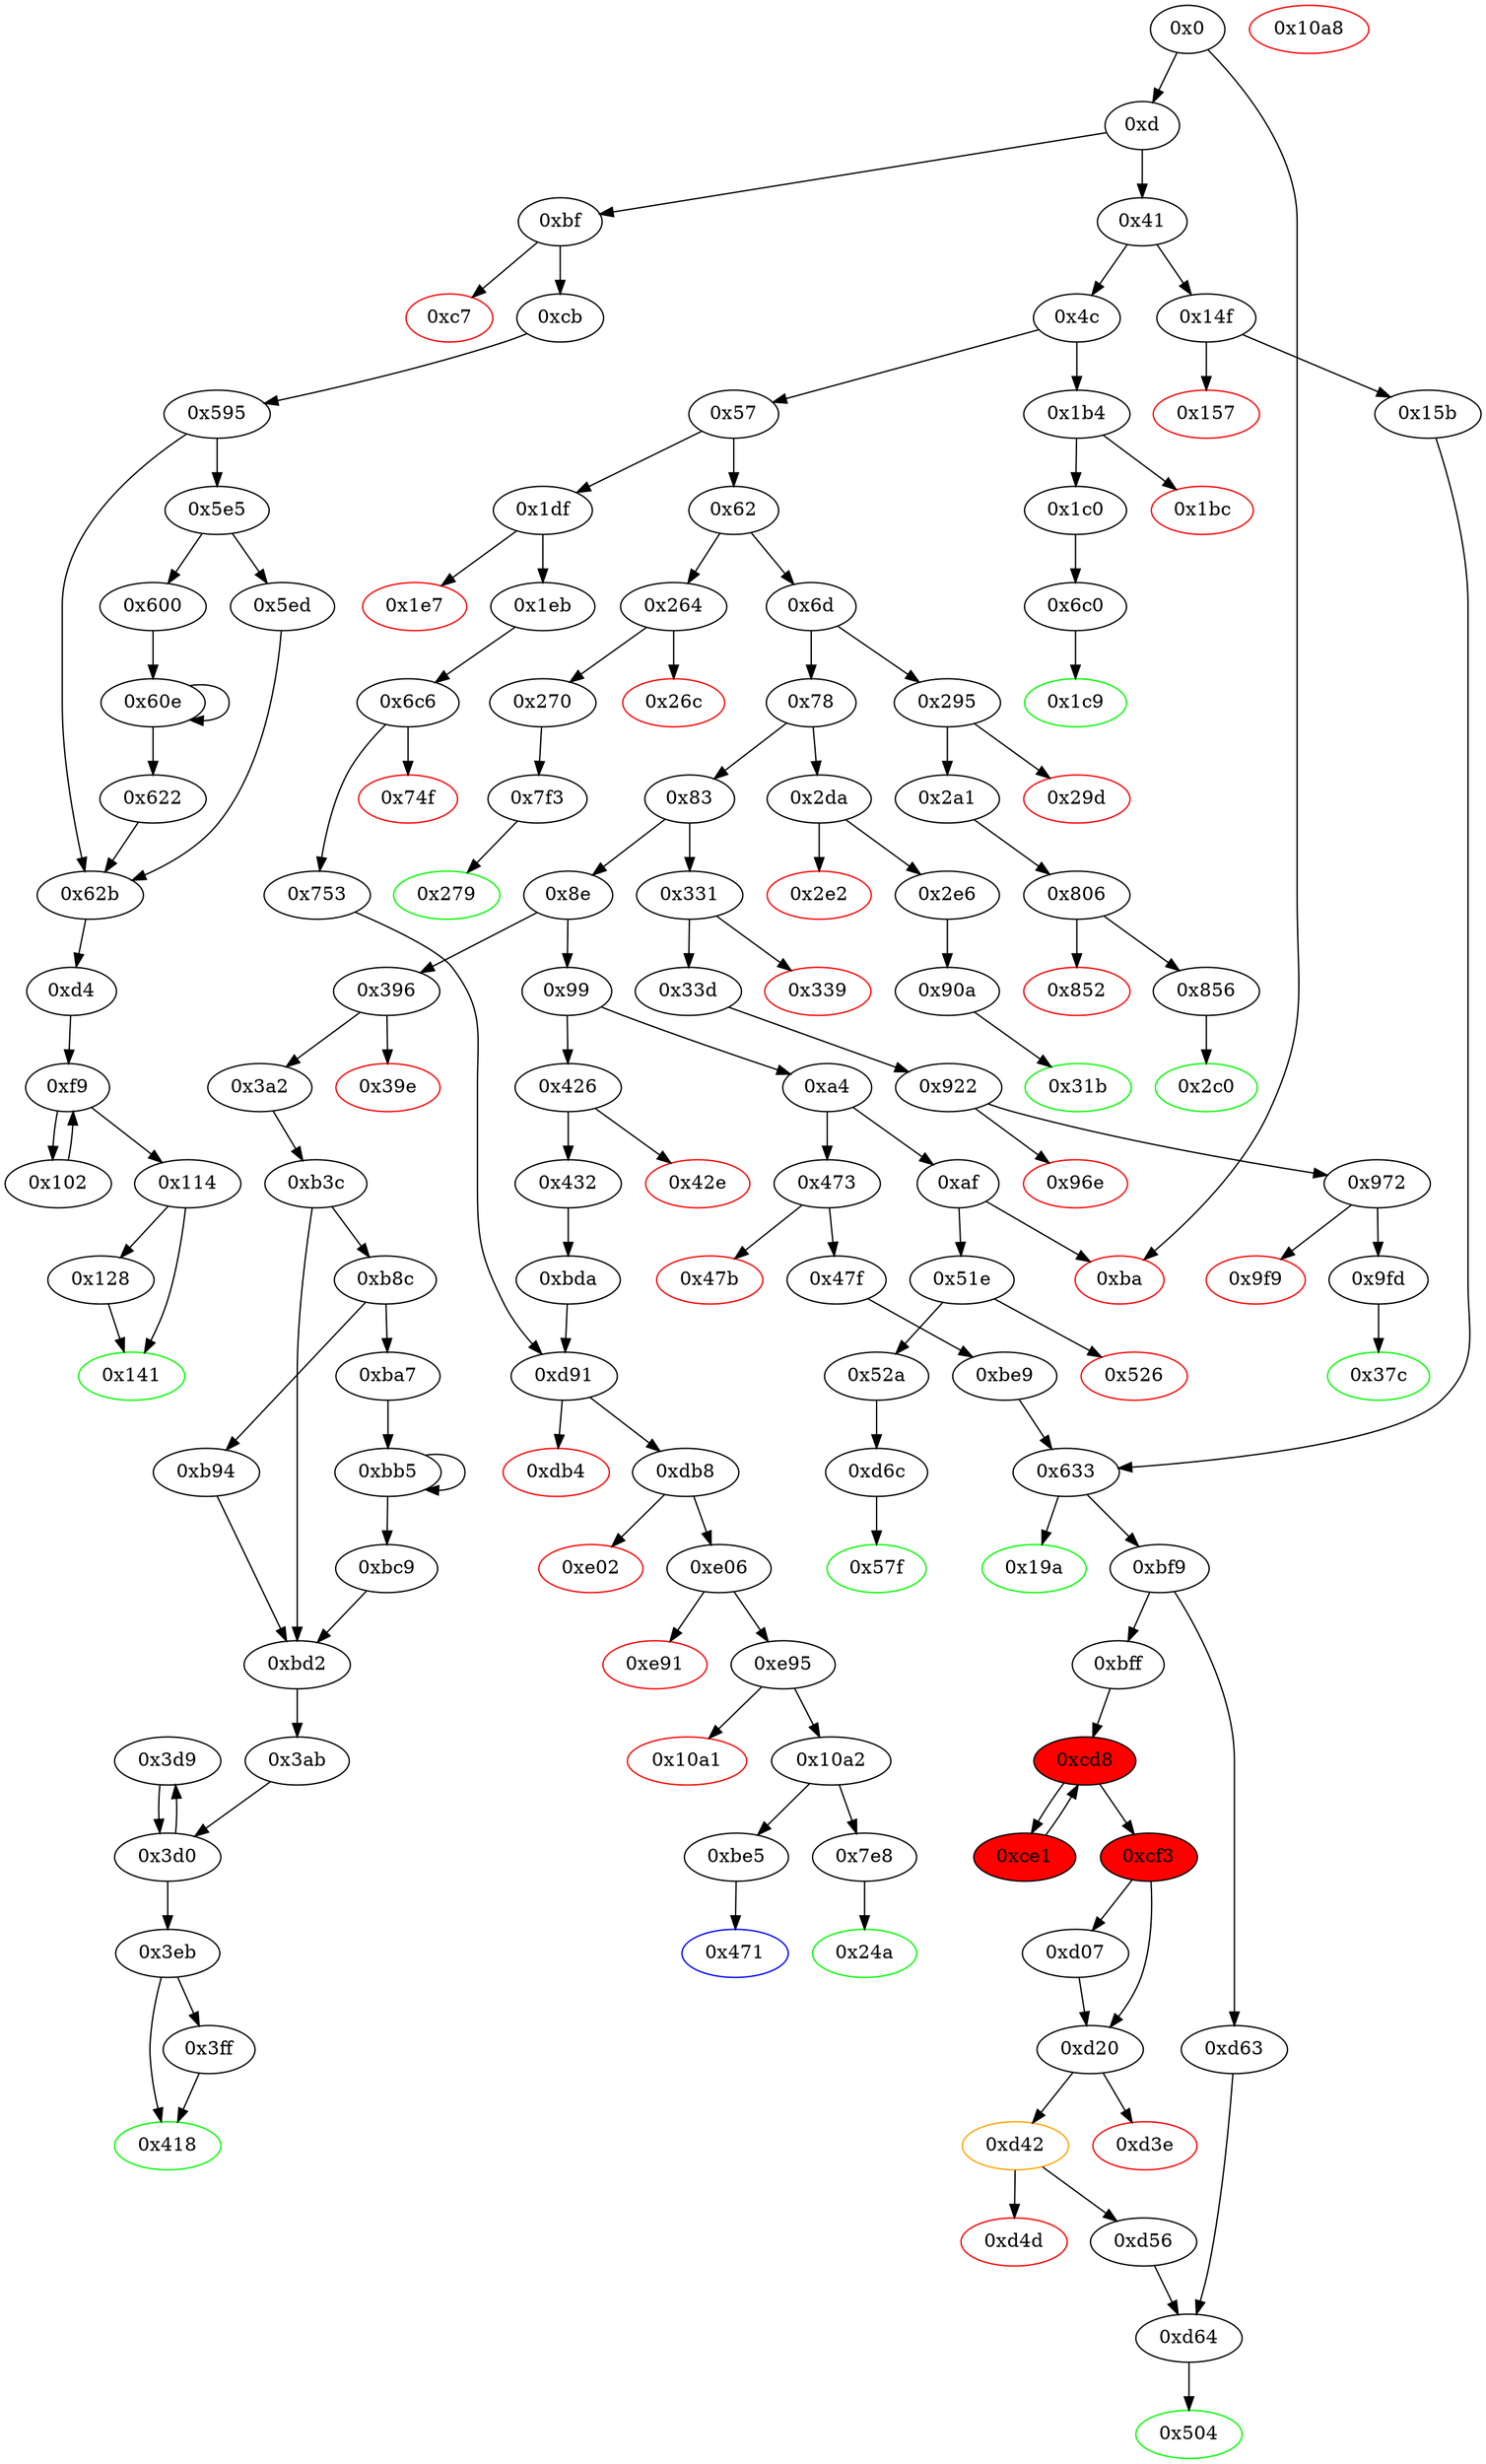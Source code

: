 digraph "" {
"0x3d9" [fillcolor=white, id="0x3d9", style=filled, tooltip="Block 0x3d9\n[0x3d9:0x3ea]\n---\nPredecessors: [0x3d0]\nSuccessors: [0x3d0]\n---\n0x3d9 DUP1\n0x3da DUP3\n0x3db ADD\n0x3dc MLOAD\n0x3dd DUP2\n0x3de DUP5\n0x3df ADD\n0x3e0 MSTORE\n0x3e1 PUSH1 0x20\n0x3e3 DUP2\n0x3e4 ADD\n0x3e5 SWAP1\n0x3e6 POP\n0x3e7 PUSH2 0x3d0\n0x3ea JUMP\n---\n0x3db: V285 = ADD V280 S0\n0x3dc: V286 = M[V285]\n0x3df: V287 = ADD V277 S0\n0x3e0: M[V287] = V286\n0x3e1: V288 = 0x20\n0x3e4: V289 = ADD S0 0x20\n0x3e7: V290 = 0x3d0\n0x3ea: JUMP 0x3d0\n---\nEntry stack: [V11, 0x3ab, V757, V271, V271, V277, V280, V278, V278, V277, V280, S0]\nStack pops: 3\nStack additions: [S2, S1, V289]\nExit stack: [V11, 0x3ab, V757, V271, V271, V277, V280, V278, V278, V277, V280, V289]\n\nDef sites:\nV11: {0xd.0x35}\n0x3ab: {0x3a2.0x3a4}\nV757: {0xb3c.0xb61}\nV271: {0x3ab.0x3ae}\nV271: {0x3ab.0x3ae}\nV277: {0x3ab.0x3c1}\nV280: {0x3ab.0x3c9}\nV278: {0x3ab.0x3c5}\nV278: {0x3ab.0x3c5}\nV277: {0x3ab.0x3c1}\nV280: {0x3ab.0x3c9}\nS0: {0x3d9.0x3e4, 0x3ab.0x3ce}\n"];
"0xb8c" [fillcolor=white, id="0xb8c", style=filled, tooltip="Block 0xb8c\n[0xb8c:0xb93]\n---\nPredecessors: [0xb3c]\nSuccessors: [0xb94, 0xba7]\n---\n0xb8c DUP1\n0xb8d PUSH1 0x1f\n0xb8f LT\n0xb90 PUSH2 0xba7\n0xb93 JUMPI\n---\n0xb8d: V775 = 0x1f\n0xb8f: V776 = LT 0x1f V772\n0xb90: V777 = 0xba7\n0xb93: JUMPI 0xba7 V776\n---\nEntry stack: [V11, 0x3ab, V757, 0x1, V748, V761, 0x1, V772]\nStack pops: 1\nStack additions: [S0]\nExit stack: [V11, 0x3ab, V757, 0x1, V748, V761, 0x1, V772]\n\nDef sites:\nV11: {0xd.0x35}\n0x3ab: {0x3a2.0x3a4}\nV757: {0xb3c.0xb61}\n0x1: {0xb3c.0xb3d}\nV748: {0xb3c.0xb51}\nV761: {0xb3c.0xb71}\n0x1: {0xb3c.0xb3d}\nV772: {0xb3c.0xb85}\n"];
"0x633" [fillcolor=white, id="0x633", style=filled, tooltip="Block 0x633\n[0x633:0x6bf]\n---\nPredecessors: [0x15b, 0xbe9]\nSuccessors: [0x19a, 0xbf9]\n---\n0x633 JUMPDEST\n0x634 PUSH1 0x0\n0x636 DUP2\n0x637 PUSH1 0x5\n0x639 PUSH1 0x0\n0x63b CALLER\n0x63c PUSH20 0xffffffffffffffffffffffffffffffffffffffff\n0x651 AND\n0x652 PUSH20 0xffffffffffffffffffffffffffffffffffffffff\n0x667 AND\n0x668 DUP2\n0x669 MSTORE\n0x66a PUSH1 0x20\n0x66c ADD\n0x66d SWAP1\n0x66e DUP2\n0x66f MSTORE\n0x670 PUSH1 0x20\n0x672 ADD\n0x673 PUSH1 0x0\n0x675 SHA3\n0x676 PUSH1 0x0\n0x678 DUP6\n0x679 PUSH20 0xffffffffffffffffffffffffffffffffffffffff\n0x68e AND\n0x68f PUSH20 0xffffffffffffffffffffffffffffffffffffffff\n0x6a4 AND\n0x6a5 DUP2\n0x6a6 MSTORE\n0x6a7 PUSH1 0x20\n0x6a9 ADD\n0x6aa SWAP1\n0x6ab DUP2\n0x6ac MSTORE\n0x6ad PUSH1 0x20\n0x6af ADD\n0x6b0 PUSH1 0x0\n0x6b2 SHA3\n0x6b3 DUP2\n0x6b4 SWAP1\n0x6b5 SSTORE\n0x6b6 POP\n0x6b7 PUSH1 0x1\n0x6b9 SWAP1\n0x6ba POP\n0x6bb SWAP3\n0x6bc SWAP2\n0x6bd POP\n0x6be POP\n0x6bf JUMP\n---\n0x633: JUMPDEST \n0x634: V470 = 0x0\n0x637: V471 = 0x5\n0x639: V472 = 0x0\n0x63b: V473 = CALLER\n0x63c: V474 = 0xffffffffffffffffffffffffffffffffffffffff\n0x651: V475 = AND 0xffffffffffffffffffffffffffffffffffffffff V473\n0x652: V476 = 0xffffffffffffffffffffffffffffffffffffffff\n0x667: V477 = AND 0xffffffffffffffffffffffffffffffffffffffff V475\n0x669: M[0x0] = V477\n0x66a: V478 = 0x20\n0x66c: V479 = ADD 0x20 0x0\n0x66f: M[0x20] = 0x5\n0x670: V480 = 0x20\n0x672: V481 = ADD 0x20 0x20\n0x673: V482 = 0x0\n0x675: V483 = SHA3 0x0 0x40\n0x676: V484 = 0x0\n0x679: V485 = 0xffffffffffffffffffffffffffffffffffffffff\n0x68e: V486 = AND 0xffffffffffffffffffffffffffffffffffffffff S1\n0x68f: V487 = 0xffffffffffffffffffffffffffffffffffffffff\n0x6a4: V488 = AND 0xffffffffffffffffffffffffffffffffffffffff V486\n0x6a6: M[0x0] = V488\n0x6a7: V489 = 0x20\n0x6a9: V490 = ADD 0x20 0x0\n0x6ac: M[0x20] = V483\n0x6ad: V491 = 0x20\n0x6af: V492 = ADD 0x20 0x20\n0x6b0: V493 = 0x0\n0x6b2: V494 = SHA3 0x0 0x40\n0x6b5: S[V494] = S0\n0x6b7: V495 = 0x1\n0x6bf: JUMP {0x19a, 0xbf9}\n---\nEntry stack: [V11, 0x504, V340, V343, V361, 0x0, S3, {0x19a, 0xbf9}, S1, S0]\nStack pops: 3\nStack additions: [0x1]\nExit stack: [V11, 0x504, V340, V343, V361, 0x0, S3, 0x1]\n\nDef sites:\nV11: {0xd.0x35}\n0x504: {0x47f.0x481}\nV340: {0x47f.0x4a4}\nV343: {0x47f.0x4ae}\nV361: {0x47f.0x4d7}\n0x0: {0xbe9.0xbea}\nS3: {0xd.0x35, 0x47f.0x4a4}\n{0x19a, 0xbf9}: {0xbe9.0xbf0, 0x15b.0x15d}\nS1: {0x15b.0x180, 0x47f.0x4a4}\nS0: {0x15b.0x18a, 0x47f.0x4ae}\n"];
"0x9f9" [color=red, fillcolor=white, id="0x9f9", style=filled, tooltip="Block 0x9f9\n[0x9f9:0x9fc]\n---\nPredecessors: [0x972]\nSuccessors: []\n---\n0x9f9 PUSH1 0x0\n0x9fb DUP1\n0x9fc REVERT\n---\n0x9f9: V679 = 0x0\n0x9fc: REVERT 0x0 0x0\n---\nEntry stack: [V11, 0x37c, V246, V249, 0x0]\nStack pops: 0\nStack additions: []\nExit stack: [V11, 0x37c, V246, V249, 0x0]\n\nDef sites:\nV11: {0xd.0x35}\n0x37c: {0x33d.0x33f}\nV246: {0x33d.0x362}\nV249: {0x33d.0x36c}\n0x0: {0x922.0x923}\n"];
"0x339" [color=red, fillcolor=white, id="0x339", style=filled, tooltip="Block 0x339\n[0x339:0x33c]\n---\nPredecessors: [0x331]\nSuccessors: []\n---\n0x339 PUSH1 0x0\n0x33b DUP1\n0x33c REVERT\n---\n0x339: V238 = 0x0\n0x33c: REVERT 0x0 0x0\n---\nEntry stack: [V11, V235]\nStack pops: 0\nStack additions: []\nExit stack: [V11, V235]\n\nDef sites:\nV11: {0xd.0x35}\nV235: {0x331.0x332}\n"];
"0x60e" [fillcolor=white, id="0x60e", style=filled, tooltip="Block 0x60e\n[0x60e:0x621]\n---\nPredecessors: [0x600, 0x60e]\nSuccessors: [0x60e, 0x622]\n---\n0x60e JUMPDEST\n0x60f DUP2\n0x610 SLOAD\n0x611 DUP2\n0x612 MSTORE\n0x613 SWAP1\n0x614 PUSH1 0x1\n0x616 ADD\n0x617 SWAP1\n0x618 PUSH1 0x20\n0x61a ADD\n0x61b DUP1\n0x61c DUP4\n0x61d GT\n0x61e PUSH2 0x60e\n0x621 JUMPI\n---\n0x60e: JUMPDEST \n0x610: V459 = S[S1]\n0x612: M[S0] = V459\n0x614: V460 = 0x1\n0x616: V461 = ADD 0x1 S1\n0x618: V462 = 0x20\n0x61a: V463 = ADD 0x20 S0\n0x61d: V464 = GT V454 V463\n0x61e: V465 = 0x60e\n0x621: JUMPI 0x60e V464\n---\nEntry stack: [V11, 0xd4, V426, 0x0, V417, V454, S1, S0]\nStack pops: 3\nStack additions: [S2, V461, V463]\nExit stack: [V11, 0xd4, V426, 0x0, V417, V454, V461, V463]\n\nDef sites:\nV11: {0xd.0x35}\n0xd4: {0xcb.0xcd}\nV426: {0x595.0x5ba}\n0x0: {0x595.0x596}\nV417: {0x595.0x5aa}\nV454: {0x600.0x602}\nS1: {0x600.0x60c, 0x60e.0x616}\nS0: {0x595.0x5ca, 0x60e.0x61a}\n"];
"0x29d" [color=red, fillcolor=white, id="0x29d", style=filled, tooltip="Block 0x29d\n[0x29d:0x2a0]\n---\nPredecessors: [0x295]\nSuccessors: []\n---\n0x29d PUSH1 0x0\n0x29f DUP1\n0x2a0 REVERT\n---\n0x29d: V192 = 0x0\n0x2a0: REVERT 0x0 0x0\n---\nEntry stack: [V11, V189]\nStack pops: 0\nStack additions: []\nExit stack: [V11, V189]\n\nDef sites:\nV11: {0xd.0x35}\nV189: {0x295.0x296}\n"];
"0xd" [fillcolor=white, id="0xd", style=filled, tooltip="Block 0xd\n[0xd:0x40]\n---\nPredecessors: [0x0]\nSuccessors: [0x41, 0xbf]\n---\n0xd PUSH1 0x0\n0xf CALLDATALOAD\n0x10 PUSH29 0x100000000000000000000000000000000000000000000000000000000\n0x2e SWAP1\n0x2f DIV\n0x30 PUSH4 0xffffffff\n0x35 AND\n0x36 DUP1\n0x37 PUSH4 0x6fdde03\n0x3c EQ\n0x3d PUSH2 0xbf\n0x40 JUMPI\n---\n0xd: V6 = 0x0\n0xf: V7 = CALLDATALOAD 0x0\n0x10: V8 = 0x100000000000000000000000000000000000000000000000000000000\n0x2f: V9 = DIV V7 0x100000000000000000000000000000000000000000000000000000000\n0x30: V10 = 0xffffffff\n0x35: V11 = AND 0xffffffff V9\n0x37: V12 = 0x6fdde03\n0x3c: V13 = EQ 0x6fdde03 V11\n0x3d: V14 = 0xbf\n0x40: JUMPI 0xbf V13\n---\nEntry stack: []\nStack pops: 0\nStack additions: [V11]\nExit stack: [V11]\n\nDef sites:\n"];
"0x9fd" [fillcolor=white, id="0x9fd", style=filled, tooltip="Block 0x9fd\n[0x9fd:0xb3b]\n---\nPredecessors: [0x972]\nSuccessors: [0x37c]\n---\n0x9fd JUMPDEST\n0x9fe DUP2\n0x9ff PUSH1 0x4\n0xa01 PUSH1 0x0\n0xa03 DUP6\n0xa04 PUSH20 0xffffffffffffffffffffffffffffffffffffffff\n0xa19 AND\n0xa1a PUSH20 0xffffffffffffffffffffffffffffffffffffffff\n0xa2f AND\n0xa30 DUP2\n0xa31 MSTORE\n0xa32 PUSH1 0x20\n0xa34 ADD\n0xa35 SWAP1\n0xa36 DUP2\n0xa37 MSTORE\n0xa38 PUSH1 0x20\n0xa3a ADD\n0xa3b PUSH1 0x0\n0xa3d SHA3\n0xa3e PUSH1 0x0\n0xa40 DUP3\n0xa41 DUP3\n0xa42 SLOAD\n0xa43 SUB\n0xa44 SWAP3\n0xa45 POP\n0xa46 POP\n0xa47 DUP2\n0xa48 SWAP1\n0xa49 SSTORE\n0xa4a POP\n0xa4b DUP2\n0xa4c PUSH1 0x5\n0xa4e PUSH1 0x0\n0xa50 DUP6\n0xa51 PUSH20 0xffffffffffffffffffffffffffffffffffffffff\n0xa66 AND\n0xa67 PUSH20 0xffffffffffffffffffffffffffffffffffffffff\n0xa7c AND\n0xa7d DUP2\n0xa7e MSTORE\n0xa7f PUSH1 0x20\n0xa81 ADD\n0xa82 SWAP1\n0xa83 DUP2\n0xa84 MSTORE\n0xa85 PUSH1 0x20\n0xa87 ADD\n0xa88 PUSH1 0x0\n0xa8a SHA3\n0xa8b PUSH1 0x0\n0xa8d CALLER\n0xa8e PUSH20 0xffffffffffffffffffffffffffffffffffffffff\n0xaa3 AND\n0xaa4 PUSH20 0xffffffffffffffffffffffffffffffffffffffff\n0xab9 AND\n0xaba DUP2\n0xabb MSTORE\n0xabc PUSH1 0x20\n0xabe ADD\n0xabf SWAP1\n0xac0 DUP2\n0xac1 MSTORE\n0xac2 PUSH1 0x20\n0xac4 ADD\n0xac5 PUSH1 0x0\n0xac7 SHA3\n0xac8 PUSH1 0x0\n0xaca DUP3\n0xacb DUP3\n0xacc SLOAD\n0xacd SUB\n0xace SWAP3\n0xacf POP\n0xad0 POP\n0xad1 DUP2\n0xad2 SWAP1\n0xad3 SSTORE\n0xad4 POP\n0xad5 DUP2\n0xad6 PUSH1 0x3\n0xad8 PUSH1 0x0\n0xada DUP3\n0xadb DUP3\n0xadc SLOAD\n0xadd SUB\n0xade SWAP3\n0xadf POP\n0xae0 POP\n0xae1 DUP2\n0xae2 SWAP1\n0xae3 SSTORE\n0xae4 POP\n0xae5 DUP3\n0xae6 PUSH20 0xffffffffffffffffffffffffffffffffffffffff\n0xafb AND\n0xafc PUSH32 0xcc16f5dbb4873280815c1ee09dbd06736cffcc184412cf7a71a0fdb75d397ca5\n0xb1d DUP4\n0xb1e PUSH1 0x40\n0xb20 MLOAD\n0xb21 DUP1\n0xb22 DUP3\n0xb23 DUP2\n0xb24 MSTORE\n0xb25 PUSH1 0x20\n0xb27 ADD\n0xb28 SWAP2\n0xb29 POP\n0xb2a POP\n0xb2b PUSH1 0x40\n0xb2d MLOAD\n0xb2e DUP1\n0xb2f SWAP2\n0xb30 SUB\n0xb31 SWAP1\n0xb32 LOG2\n0xb33 PUSH1 0x1\n0xb35 SWAP1\n0xb36 POP\n0xb37 SWAP3\n0xb38 SWAP2\n0xb39 POP\n0xb3a POP\n0xb3b JUMP\n---\n0x9fd: JUMPDEST \n0x9ff: V680 = 0x4\n0xa01: V681 = 0x0\n0xa04: V682 = 0xffffffffffffffffffffffffffffffffffffffff\n0xa19: V683 = AND 0xffffffffffffffffffffffffffffffffffffffff V246\n0xa1a: V684 = 0xffffffffffffffffffffffffffffffffffffffff\n0xa2f: V685 = AND 0xffffffffffffffffffffffffffffffffffffffff V683\n0xa31: M[0x0] = V685\n0xa32: V686 = 0x20\n0xa34: V687 = ADD 0x20 0x0\n0xa37: M[0x20] = 0x4\n0xa38: V688 = 0x20\n0xa3a: V689 = ADD 0x20 0x20\n0xa3b: V690 = 0x0\n0xa3d: V691 = SHA3 0x0 0x40\n0xa3e: V692 = 0x0\n0xa42: V693 = S[V691]\n0xa43: V694 = SUB V693 V249\n0xa49: S[V691] = V694\n0xa4c: V695 = 0x5\n0xa4e: V696 = 0x0\n0xa51: V697 = 0xffffffffffffffffffffffffffffffffffffffff\n0xa66: V698 = AND 0xffffffffffffffffffffffffffffffffffffffff V246\n0xa67: V699 = 0xffffffffffffffffffffffffffffffffffffffff\n0xa7c: V700 = AND 0xffffffffffffffffffffffffffffffffffffffff V698\n0xa7e: M[0x0] = V700\n0xa7f: V701 = 0x20\n0xa81: V702 = ADD 0x20 0x0\n0xa84: M[0x20] = 0x5\n0xa85: V703 = 0x20\n0xa87: V704 = ADD 0x20 0x20\n0xa88: V705 = 0x0\n0xa8a: V706 = SHA3 0x0 0x40\n0xa8b: V707 = 0x0\n0xa8d: V708 = CALLER\n0xa8e: V709 = 0xffffffffffffffffffffffffffffffffffffffff\n0xaa3: V710 = AND 0xffffffffffffffffffffffffffffffffffffffff V708\n0xaa4: V711 = 0xffffffffffffffffffffffffffffffffffffffff\n0xab9: V712 = AND 0xffffffffffffffffffffffffffffffffffffffff V710\n0xabb: M[0x0] = V712\n0xabc: V713 = 0x20\n0xabe: V714 = ADD 0x20 0x0\n0xac1: M[0x20] = V706\n0xac2: V715 = 0x20\n0xac4: V716 = ADD 0x20 0x20\n0xac5: V717 = 0x0\n0xac7: V718 = SHA3 0x0 0x40\n0xac8: V719 = 0x0\n0xacc: V720 = S[V718]\n0xacd: V721 = SUB V720 V249\n0xad3: S[V718] = V721\n0xad6: V722 = 0x3\n0xad8: V723 = 0x0\n0xadc: V724 = S[0x3]\n0xadd: V725 = SUB V724 V249\n0xae3: S[0x3] = V725\n0xae6: V726 = 0xffffffffffffffffffffffffffffffffffffffff\n0xafb: V727 = AND 0xffffffffffffffffffffffffffffffffffffffff V246\n0xafc: V728 = 0xcc16f5dbb4873280815c1ee09dbd06736cffcc184412cf7a71a0fdb75d397ca5\n0xb1e: V729 = 0x40\n0xb20: V730 = M[0x40]\n0xb24: M[V730] = V249\n0xb25: V731 = 0x20\n0xb27: V732 = ADD 0x20 V730\n0xb2b: V733 = 0x40\n0xb2d: V734 = M[0x40]\n0xb30: V735 = SUB V732 V734\n0xb32: LOG V734 V735 0xcc16f5dbb4873280815c1ee09dbd06736cffcc184412cf7a71a0fdb75d397ca5 V727\n0xb33: V736 = 0x1\n0xb3b: JUMP 0x37c\n---\nEntry stack: [V11, 0x37c, V246, V249, 0x0]\nStack pops: 4\nStack additions: [0x1]\nExit stack: [V11, 0x1]\n\nDef sites:\nV11: {0xd.0x35}\n0x37c: {0x33d.0x33f}\nV246: {0x33d.0x362}\nV249: {0x33d.0x36c}\n0x0: {0x922.0x923}\n"];
"0x331" [fillcolor=white, id="0x331", style=filled, tooltip="Block 0x331\n[0x331:0x338]\n---\nPredecessors: [0x83]\nSuccessors: [0x339, 0x33d]\n---\n0x331 JUMPDEST\n0x332 CALLVALUE\n0x333 DUP1\n0x334 ISZERO\n0x335 PUSH2 0x33d\n0x338 JUMPI\n---\n0x331: JUMPDEST \n0x332: V235 = CALLVALUE\n0x334: V236 = ISZERO V235\n0x335: V237 = 0x33d\n0x338: JUMPI 0x33d V236\n---\nEntry stack: [V11]\nStack pops: 0\nStack additions: [V235]\nExit stack: [V11, V235]\n\nDef sites:\nV11: {0xd.0x35}\n"];
"0x6d" [fillcolor=white, id="0x6d", style=filled, tooltip="Block 0x6d\n[0x6d:0x77]\n---\nPredecessors: [0x62]\nSuccessors: [0x78, 0x295]\n---\n0x6d DUP1\n0x6e PUSH4 0x42966c68\n0x73 EQ\n0x74 PUSH2 0x295\n0x77 JUMPI\n---\n0x6e: V27 = 0x42966c68\n0x73: V28 = EQ 0x42966c68 V11\n0x74: V29 = 0x295\n0x77: JUMPI 0x295 V28\n---\nEntry stack: [V11]\nStack pops: 1\nStack additions: [S0]\nExit stack: [V11]\n\nDef sites:\nV11: {0xd.0x35}\n"];
"0x90a" [fillcolor=white, id="0x90a", style=filled, tooltip="Block 0x90a\n[0x90a:0x921]\n---\nPredecessors: [0x2e6]\nSuccessors: [0x31b]\n---\n0x90a JUMPDEST\n0x90b PUSH1 0x4\n0x90d PUSH1 0x20\n0x90f MSTORE\n0x910 DUP1\n0x911 PUSH1 0x0\n0x913 MSTORE\n0x914 PUSH1 0x40\n0x916 PUSH1 0x0\n0x918 SHA3\n0x919 PUSH1 0x0\n0x91b SWAP2\n0x91c POP\n0x91d SWAP1\n0x91e POP\n0x91f SLOAD\n0x920 DUP2\n0x921 JUMP\n---\n0x90a: JUMPDEST \n0x90b: V621 = 0x4\n0x90d: V622 = 0x20\n0x90f: M[0x20] = 0x4\n0x911: V623 = 0x0\n0x913: M[0x0] = V224\n0x914: V624 = 0x40\n0x916: V625 = 0x0\n0x918: V626 = SHA3 0x0 0x40\n0x919: V627 = 0x0\n0x91f: V628 = S[V626]\n0x921: JUMP 0x31b\n---\nEntry stack: [V11, 0x31b, V224]\nStack pops: 2\nStack additions: [S1, V628]\nExit stack: [V11, 0x31b, V628]\n\nDef sites:\nV11: {0xd.0x35}\n0x31b: {0x2e6.0x2e8}\nV224: {0x2e6.0x30b}\n"];
"0x141" [color=green, fillcolor=white, id="0x141", style=filled, tooltip="Block 0x141\n[0x141:0x14e]\n---\nPredecessors: [0x114, 0x128]\nSuccessors: []\n---\n0x141 JUMPDEST\n0x142 POP\n0x143 SWAP3\n0x144 POP\n0x145 POP\n0x146 POP\n0x147 PUSH1 0x40\n0x149 MLOAD\n0x14a DUP1\n0x14b SWAP2\n0x14c SUB\n0x14d SWAP1\n0x14e RETURN\n---\n0x141: JUMPDEST \n0x147: V93 = 0x40\n0x149: V94 = M[0x40]\n0x14c: V95 = SUB S1 V94\n0x14e: RETURN V94 V95\n---\nEntry stack: [V11, 0xd4, V426, V56, V56, S1, V78]\nStack pops: 5\nStack additions: []\nExit stack: [V11, 0xd4]\n\nDef sites:\nV11: {0xd.0x35}\n0xd4: {0xcb.0xcd}\nV426: {0x595.0x5ba}\nV56: {0xd4.0xd7}\nV56: {0xd4.0xd7}\nS1: {0x128.0x13e, 0x114.0x11d}\nV78: {0x114.0x121}\n"];
"0x1bc" [color=red, fillcolor=white, id="0x1bc", style=filled, tooltip="Block 0x1bc\n[0x1bc:0x1bf]\n---\nPredecessors: [0x1b4]\nSuccessors: []\n---\n0x1bc PUSH1 0x0\n0x1be DUP1\n0x1bf REVERT\n---\n0x1bc: V128 = 0x0\n0x1bf: REVERT 0x0 0x0\n---\nEntry stack: [V11, V125]\nStack pops: 0\nStack additions: []\nExit stack: [V11, V125]\n\nDef sites:\nV11: {0xd.0x35}\nV125: {0x1b4.0x1b5}\n"];
"0xba7" [fillcolor=white, id="0xba7", style=filled, tooltip="Block 0xba7\n[0xba7:0xbb4]\n---\nPredecessors: [0xb8c]\nSuccessors: [0xbb5]\n---\n0xba7 JUMPDEST\n0xba8 DUP3\n0xba9 ADD\n0xbaa SWAP2\n0xbab SWAP1\n0xbac PUSH1 0x0\n0xbae MSTORE\n0xbaf PUSH1 0x20\n0xbb1 PUSH1 0x0\n0xbb3 SHA3\n0xbb4 SWAP1\n---\n0xba7: JUMPDEST \n0xba9: V785 = ADD V761 V772\n0xbac: V786 = 0x0\n0xbae: M[0x0] = 0x1\n0xbaf: V787 = 0x20\n0xbb1: V788 = 0x0\n0xbb3: V789 = SHA3 0x0 0x20\n---\nEntry stack: [V11, 0x3ab, V757, 0x1, V748, V761, 0x1, V772]\nStack pops: 3\nStack additions: [V785, V789, S2]\nExit stack: [V11, 0x3ab, V757, 0x1, V748, V785, V789, V761]\n\nDef sites:\nV11: {0xd.0x35}\n0x3ab: {0x3a2.0x3a4}\nV757: {0xb3c.0xb61}\n0x1: {0xb3c.0xb3d}\nV748: {0xb3c.0xb51}\nV761: {0xb3c.0xb71}\n0x1: {0xb3c.0xb3d}\nV772: {0xb3c.0xb85}\n"];
"0x806" [fillcolor=white, id="0x806", style=filled, tooltip="Block 0x806\n[0x806:0x851]\n---\nPredecessors: [0x2a1]\nSuccessors: [0x852, 0x856]\n---\n0x806 JUMPDEST\n0x807 PUSH1 0x0\n0x809 DUP2\n0x80a PUSH1 0x4\n0x80c PUSH1 0x0\n0x80e CALLER\n0x80f PUSH20 0xffffffffffffffffffffffffffffffffffffffff\n0x824 AND\n0x825 PUSH20 0xffffffffffffffffffffffffffffffffffffffff\n0x83a AND\n0x83b DUP2\n0x83c MSTORE\n0x83d PUSH1 0x20\n0x83f ADD\n0x840 SWAP1\n0x841 DUP2\n0x842 MSTORE\n0x843 PUSH1 0x20\n0x845 ADD\n0x846 PUSH1 0x0\n0x848 SHA3\n0x849 SLOAD\n0x84a LT\n0x84b ISZERO\n0x84c ISZERO\n0x84d ISZERO\n0x84e PUSH2 0x856\n0x851 JUMPI\n---\n0x806: JUMPDEST \n0x807: V568 = 0x0\n0x80a: V569 = 0x4\n0x80c: V570 = 0x0\n0x80e: V571 = CALLER\n0x80f: V572 = 0xffffffffffffffffffffffffffffffffffffffff\n0x824: V573 = AND 0xffffffffffffffffffffffffffffffffffffffff V571\n0x825: V574 = 0xffffffffffffffffffffffffffffffffffffffff\n0x83a: V575 = AND 0xffffffffffffffffffffffffffffffffffffffff V573\n0x83c: M[0x0] = V575\n0x83d: V576 = 0x20\n0x83f: V577 = ADD 0x20 0x0\n0x842: M[0x20] = 0x4\n0x843: V578 = 0x20\n0x845: V579 = ADD 0x20 0x20\n0x846: V580 = 0x0\n0x848: V581 = SHA3 0x0 0x40\n0x849: V582 = S[V581]\n0x84a: V583 = LT V582 V198\n0x84b: V584 = ISZERO V583\n0x84c: V585 = ISZERO V584\n0x84d: V586 = ISZERO V585\n0x84e: V587 = 0x856\n0x851: JUMPI 0x856 V586\n---\nEntry stack: [V11, 0x2c0, V198]\nStack pops: 1\nStack additions: [S0, 0x0]\nExit stack: [V11, 0x2c0, V198, 0x0]\n\nDef sites:\nV11: {0xd.0x35}\n0x2c0: {0x2a1.0x2a3}\nV198: {0x2a1.0x2b0}\n"];
"0x33d" [fillcolor=white, id="0x33d", style=filled, tooltip="Block 0x33d\n[0x33d:0x37b]\n---\nPredecessors: [0x331]\nSuccessors: [0x922]\n---\n0x33d JUMPDEST\n0x33e POP\n0x33f PUSH2 0x37c\n0x342 PUSH1 0x4\n0x344 DUP1\n0x345 CALLDATASIZE\n0x346 SUB\n0x347 DUP2\n0x348 ADD\n0x349 SWAP1\n0x34a DUP1\n0x34b DUP1\n0x34c CALLDATALOAD\n0x34d PUSH20 0xffffffffffffffffffffffffffffffffffffffff\n0x362 AND\n0x363 SWAP1\n0x364 PUSH1 0x20\n0x366 ADD\n0x367 SWAP1\n0x368 SWAP3\n0x369 SWAP2\n0x36a SWAP1\n0x36b DUP1\n0x36c CALLDATALOAD\n0x36d SWAP1\n0x36e PUSH1 0x20\n0x370 ADD\n0x371 SWAP1\n0x372 SWAP3\n0x373 SWAP2\n0x374 SWAP1\n0x375 POP\n0x376 POP\n0x377 POP\n0x378 PUSH2 0x922\n0x37b JUMP\n---\n0x33d: JUMPDEST \n0x33f: V239 = 0x37c\n0x342: V240 = 0x4\n0x345: V241 = CALLDATASIZE\n0x346: V242 = SUB V241 0x4\n0x348: V243 = ADD 0x4 V242\n0x34c: V244 = CALLDATALOAD 0x4\n0x34d: V245 = 0xffffffffffffffffffffffffffffffffffffffff\n0x362: V246 = AND 0xffffffffffffffffffffffffffffffffffffffff V244\n0x364: V247 = 0x20\n0x366: V248 = ADD 0x20 0x4\n0x36c: V249 = CALLDATALOAD 0x24\n0x36e: V250 = 0x20\n0x370: V251 = ADD 0x20 0x24\n0x378: V252 = 0x922\n0x37b: JUMP 0x922\n---\nEntry stack: [V11, V235]\nStack pops: 1\nStack additions: [0x37c, V246, V249]\nExit stack: [V11, 0x37c, V246, V249]\n\nDef sites:\nV11: {0xd.0x35}\nV235: {0x331.0x332}\n"];
"0x62" [fillcolor=white, id="0x62", style=filled, tooltip="Block 0x62\n[0x62:0x6c]\n---\nPredecessors: [0x57]\nSuccessors: [0x6d, 0x264]\n---\n0x62 DUP1\n0x63 PUSH4 0x313ce567\n0x68 EQ\n0x69 PUSH2 0x264\n0x6c JUMPI\n---\n0x63: V24 = 0x313ce567\n0x68: V25 = EQ 0x313ce567 V11\n0x69: V26 = 0x264\n0x6c: JUMPI 0x264 V25\n---\nEntry stack: [V11]\nStack pops: 1\nStack additions: [S0]\nExit stack: [V11]\n\nDef sites:\nV11: {0xd.0x35}\n"];
"0xd20" [fillcolor=white, id="0xd20", style=filled, tooltip="Block 0xd20\n[0xd20:0xd3d]\n---\nPredecessors: [0xcf3, 0xd07]\nSuccessors: [0xd3e, 0xd42]\n---\n0xd20 JUMPDEST\n0xd21 POP\n0xd22 SWAP6\n0xd23 POP\n0xd24 POP\n0xd25 POP\n0xd26 POP\n0xd27 POP\n0xd28 POP\n0xd29 PUSH1 0x0\n0xd2b PUSH1 0x40\n0xd2d MLOAD\n0xd2e DUP1\n0xd2f DUP4\n0xd30 SUB\n0xd31 DUP2\n0xd32 PUSH1 0x0\n0xd34 DUP8\n0xd35 DUP1\n0xd36 EXTCODESIZE\n0xd37 ISZERO\n0xd38 DUP1\n0xd39 ISZERO\n0xd3a PUSH2 0xd42\n0xd3d JUMPI\n---\n0xd20: JUMPDEST \n0xd29: V872 = 0x0\n0xd2b: V873 = 0x40\n0xd2d: V874 = M[0x40]\n0xd30: V875 = SUB S1 V874\n0xd32: V876 = 0x0\n0xd36: V877 = EXTCODESIZE V810\n0xd37: V878 = ISZERO V877\n0xd39: V879 = ISZERO V878\n0xd3a: V880 = 0xd42\n0xd3d: JUMPI 0xd42 V879\n---\nEntry stack: [V11, 0x504, V340, V343, V361, 0x0, S10, V810, 0x8f4ffcb1, V812, V343, V813, V361, V821, V835, S1, V857]\nStack pops: 10\nStack additions: [S9, S8, S1, 0x0, V874, V875, V874, 0x0, S9, V878]\nExit stack: [V11, 0x504, V340, V343, V361, 0x0, S10, V810, 0x8f4ffcb1, S1, 0x0, V874, V875, V874, 0x0, V810, V878]\n\nDef sites:\nV11: {0xd.0x35}\n0x504: {0x47f.0x481}\nV340: {0x47f.0x4a4}\nV343: {0x47f.0x4ae}\nV361: {0x47f.0x4d7}\n0x0: {0xbe9.0xbea}\nS10: {0xd.0x35, 0x47f.0x4a4}\nV810: {0xbff.0xc15}\n0x8f4ffcb1: {0xbff.0xc16}\nV812: {0xbff.0xc1b}\nV343: {0x47f.0x4ae}\nV813: {0xbff.0xc1d}\nV361: {0x47f.0x4d7}\nV821: {0xbff.0xc4c}\nV835: {0xbff.0xcb7}\nS1: {0xcf3.0xcfc, 0xd07.0xd1d}\nV857: {0xcf3.0xd00}\n"];
"0xd3e" [color=red, fillcolor=white, id="0xd3e", style=filled, tooltip="Block 0xd3e\n[0xd3e:0xd41]\n---\nPredecessors: [0xd20]\nSuccessors: []\n---\n0xd3e PUSH1 0x0\n0xd40 DUP1\n0xd41 REVERT\n---\n0xd3e: V881 = 0x0\n0xd41: REVERT 0x0 0x0\n---\nEntry stack: [V11, 0x504, V340, V343, V361, 0x0, S10, V810, 0x8f4ffcb1, S7, 0x0, V874, V875, V874, 0x0, V810, V878]\nStack pops: 0\nStack additions: []\nExit stack: [V11, 0x504, V340, V343, V361, 0x0, S10, V810, 0x8f4ffcb1, S7, 0x0, V874, V875, V874, 0x0, V810, V878]\n\nDef sites:\nV11: {0xd.0x35}\n0x504: {0x47f.0x481}\nV340: {0x47f.0x4a4}\nV343: {0x47f.0x4ae}\nV361: {0x47f.0x4d7}\n0x0: {0xbe9.0xbea}\nS10: {0xd.0x35, 0x47f.0x4a4}\nV810: {0xbff.0xc15}\n0x8f4ffcb1: {0xbff.0xc16}\nS7: {0xcf3.0xcfc, 0xd07.0xd1d}\n0x0: {0xd20.0xd29}\nV874: {0xd20.0xd2d}\nV875: {0xd20.0xd30}\nV874: {0xd20.0xd2d}\n0x0: {0xd20.0xd32}\nV810: {0xbff.0xc15}\nV878: {0xd20.0xd37}\n"];
"0x270" [fillcolor=white, id="0x270", style=filled, tooltip="Block 0x270\n[0x270:0x278]\n---\nPredecessors: [0x264]\nSuccessors: [0x7f3]\n---\n0x270 JUMPDEST\n0x271 POP\n0x272 PUSH2 0x279\n0x275 PUSH2 0x7f3\n0x278 JUMP\n---\n0x270: JUMPDEST \n0x272: V176 = 0x279\n0x275: V177 = 0x7f3\n0x278: JUMP 0x7f3\n---\nEntry stack: [V11, V172]\nStack pops: 1\nStack additions: [0x279]\nExit stack: [V11, 0x279]\n\nDef sites:\nV11: {0xd.0x35}\nV172: {0x264.0x265}\n"];
"0xbc9" [fillcolor=white, id="0xbc9", style=filled, tooltip="Block 0xbc9\n[0xbc9:0xbd1]\n---\nPredecessors: [0xbb5]\nSuccessors: [0xbd2]\n---\n0xbc9 DUP3\n0xbca SWAP1\n0xbcb SUB\n0xbcc PUSH1 0x1f\n0xbce AND\n0xbcf DUP3\n0xbd0 ADD\n0xbd1 SWAP2\n---\n0xbcb: V797 = SUB V794 V785\n0xbcc: V798 = 0x1f\n0xbce: V799 = AND 0x1f V797\n0xbd0: V800 = ADD V785 V799\n---\nEntry stack: [V11, 0x3ab, V757, 0x1, V748, V785, V792, V794]\nStack pops: 3\nStack additions: [V800, S1, S2]\nExit stack: [V11, 0x3ab, V757, 0x1, V748, V800, V792, V785]\n\nDef sites:\nV11: {0xd.0x35}\n0x3ab: {0x3a2.0x3a4}\nV757: {0xb3c.0xb61}\n0x1: {0xb3c.0xb3d}\nV748: {0xb3c.0xb51}\nV785: {0xba7.0xba9}\nV792: {0xbb5.0xbbd}\nV794: {0xbb5.0xbc1}\n"];
"0x0" [fillcolor=white, id="0x0", style=filled, tooltip="Block 0x0\n[0x0:0xc]\n---\nPredecessors: []\nSuccessors: [0xd, 0xba]\n---\n0x0 PUSH1 0x80\n0x2 PUSH1 0x40\n0x4 MSTORE\n0x5 PUSH1 0x4\n0x7 CALLDATASIZE\n0x8 LT\n0x9 PUSH2 0xba\n0xc JUMPI\n---\n0x0: V0 = 0x80\n0x2: V1 = 0x40\n0x4: M[0x40] = 0x80\n0x5: V2 = 0x4\n0x7: V3 = CALLDATASIZE\n0x8: V4 = LT V3 0x4\n0x9: V5 = 0xba\n0xc: JUMPI 0xba V4\n---\nEntry stack: []\nStack pops: 0\nStack additions: []\nExit stack: []\n\nDef sites:\n"];
"0xd63" [fillcolor=white, id="0xd63", style=filled, tooltip="Block 0xd63\n[0xd63:0xd63]\n---\nPredecessors: [0xbf9]\nSuccessors: [0xd64]\n---\n0xd63 JUMPDEST\n---\n0xd63: JUMPDEST \n---\nEntry stack: [V11, 0x504, V340, V343, V361, 0x0, S0]\nStack pops: 0\nStack additions: []\nExit stack: [V11, 0x504, V340, V343, V361, 0x0, S0]\n\nDef sites:\nV11: {0xd.0x35}\n0x504: {0x47f.0x481}\nV340: {0x47f.0x4a4}\nV343: {0x47f.0x4ae}\nV361: {0x47f.0x4d7}\n0x0: {0xbe9.0xbea}\nS0: {0xd.0x35, 0x47f.0x4a4}\n"];
"0x504" [color=green, fillcolor=white, id="0x504", style=filled, tooltip="Block 0x504\n[0x504:0x51d]\n---\nPredecessors: [0xd64]\nSuccessors: []\n---\n0x504 JUMPDEST\n0x505 PUSH1 0x40\n0x507 MLOAD\n0x508 DUP1\n0x509 DUP3\n0x50a ISZERO\n0x50b ISZERO\n0x50c ISZERO\n0x50d ISZERO\n0x50e DUP2\n0x50f MSTORE\n0x510 PUSH1 0x20\n0x512 ADD\n0x513 SWAP2\n0x514 POP\n0x515 POP\n0x516 PUSH1 0x40\n0x518 MLOAD\n0x519 DUP1\n0x51a SWAP2\n0x51b SUB\n0x51c SWAP1\n0x51d RETURN\n---\n0x504: JUMPDEST \n0x505: V368 = 0x40\n0x507: V369 = M[0x40]\n0x50a: V370 = ISZERO {0x0, 0x1}\n0x50b: V371 = ISZERO V370\n0x50c: V372 = ISZERO V371\n0x50d: V373 = ISZERO V372\n0x50f: M[V369] = V373\n0x510: V374 = 0x20\n0x512: V375 = ADD 0x20 V369\n0x516: V376 = 0x40\n0x518: V377 = M[0x40]\n0x51b: V378 = SUB V375 V377\n0x51d: RETURN V377 V378\n---\nEntry stack: [V11, {0x0, 0x1}]\nStack pops: 1\nStack additions: []\nExit stack: [V11]\n\nDef sites:\nV11: {0xd.0x35}\n{0x0, 0x1}: {0xbe9.0xbea, 0xd56.0xd5b}\n"];
"0x972" [fillcolor=white, id="0x972", style=filled, tooltip="Block 0x972\n[0x972:0x9f8]\n---\nPredecessors: [0x922]\nSuccessors: [0x9f9, 0x9fd]\n---\n0x972 JUMPDEST\n0x973 PUSH1 0x5\n0x975 PUSH1 0x0\n0x977 DUP5\n0x978 PUSH20 0xffffffffffffffffffffffffffffffffffffffff\n0x98d AND\n0x98e PUSH20 0xffffffffffffffffffffffffffffffffffffffff\n0x9a3 AND\n0x9a4 DUP2\n0x9a5 MSTORE\n0x9a6 PUSH1 0x20\n0x9a8 ADD\n0x9a9 SWAP1\n0x9aa DUP2\n0x9ab MSTORE\n0x9ac PUSH1 0x20\n0x9ae ADD\n0x9af PUSH1 0x0\n0x9b1 SHA3\n0x9b2 PUSH1 0x0\n0x9b4 CALLER\n0x9b5 PUSH20 0xffffffffffffffffffffffffffffffffffffffff\n0x9ca AND\n0x9cb PUSH20 0xffffffffffffffffffffffffffffffffffffffff\n0x9e0 AND\n0x9e1 DUP2\n0x9e2 MSTORE\n0x9e3 PUSH1 0x20\n0x9e5 ADD\n0x9e6 SWAP1\n0x9e7 DUP2\n0x9e8 MSTORE\n0x9e9 PUSH1 0x20\n0x9eb ADD\n0x9ec PUSH1 0x0\n0x9ee SHA3\n0x9ef SLOAD\n0x9f0 DUP3\n0x9f1 GT\n0x9f2 ISZERO\n0x9f3 ISZERO\n0x9f4 ISZERO\n0x9f5 PUSH2 0x9fd\n0x9f8 JUMPI\n---\n0x972: JUMPDEST \n0x973: V649 = 0x5\n0x975: V650 = 0x0\n0x978: V651 = 0xffffffffffffffffffffffffffffffffffffffff\n0x98d: V652 = AND 0xffffffffffffffffffffffffffffffffffffffff V246\n0x98e: V653 = 0xffffffffffffffffffffffffffffffffffffffff\n0x9a3: V654 = AND 0xffffffffffffffffffffffffffffffffffffffff V652\n0x9a5: M[0x0] = V654\n0x9a6: V655 = 0x20\n0x9a8: V656 = ADD 0x20 0x0\n0x9ab: M[0x20] = 0x5\n0x9ac: V657 = 0x20\n0x9ae: V658 = ADD 0x20 0x20\n0x9af: V659 = 0x0\n0x9b1: V660 = SHA3 0x0 0x40\n0x9b2: V661 = 0x0\n0x9b4: V662 = CALLER\n0x9b5: V663 = 0xffffffffffffffffffffffffffffffffffffffff\n0x9ca: V664 = AND 0xffffffffffffffffffffffffffffffffffffffff V662\n0x9cb: V665 = 0xffffffffffffffffffffffffffffffffffffffff\n0x9e0: V666 = AND 0xffffffffffffffffffffffffffffffffffffffff V664\n0x9e2: M[0x0] = V666\n0x9e3: V667 = 0x20\n0x9e5: V668 = ADD 0x20 0x0\n0x9e8: M[0x20] = V660\n0x9e9: V669 = 0x20\n0x9eb: V670 = ADD 0x20 0x20\n0x9ec: V671 = 0x0\n0x9ee: V672 = SHA3 0x0 0x40\n0x9ef: V673 = S[V672]\n0x9f1: V674 = GT V249 V673\n0x9f2: V675 = ISZERO V674\n0x9f3: V676 = ISZERO V675\n0x9f4: V677 = ISZERO V676\n0x9f5: V678 = 0x9fd\n0x9f8: JUMPI 0x9fd V677\n---\nEntry stack: [V11, 0x37c, V246, V249, 0x0]\nStack pops: 3\nStack additions: [S2, S1, S0]\nExit stack: [V11, 0x37c, V246, V249, 0x0]\n\nDef sites:\nV11: {0xd.0x35}\n0x37c: {0x33d.0x33f}\nV246: {0x33d.0x362}\nV249: {0x33d.0x36c}\n0x0: {0x922.0x923}\n"];
"0xcf3" [fillcolor=red, id="0xcf3", style=filled, tooltip="Block 0xcf3\n[0xcf3:0xd06]\n---\nPredecessors: [0xcd8]\nSuccessors: [0xd07, 0xd20]\n---\n0xcf3 JUMPDEST\n0xcf4 POP\n0xcf5 POP\n0xcf6 POP\n0xcf7 POP\n0xcf8 SWAP1\n0xcf9 POP\n0xcfa SWAP1\n0xcfb DUP2\n0xcfc ADD\n0xcfd SWAP1\n0xcfe PUSH1 0x1f\n0xd00 AND\n0xd01 DUP1\n0xd02 ISZERO\n0xd03 PUSH2 0xd20\n0xd06 JUMPI\n---\n0xcf3: JUMPDEST \n0xcfc: V855 = ADD V842 V841\n0xcfe: V856 = 0x1f\n0xd00: V857 = AND 0x1f V842\n0xd02: V858 = ISZERO V857\n0xd03: V859 = 0xd20\n0xd06: JUMPI 0xd20 V858\n---\nEntry stack: [V11, 0x504, V340, V343, V361, 0x0, S15, V810, 0x8f4ffcb1, V812, V343, V813, V361, V821, V835, V841, V844, V842, V842, V841, V844, S0]\nStack pops: 7\nStack additions: [V855, V857]\nExit stack: [V11, 0x504, V340, V343, V361, 0x0, S15, V810, 0x8f4ffcb1, V812, V343, V813, V361, V821, V835, V855, V857]\n\nDef sites:\nV11: {0xd.0x35}\n0x504: {0x47f.0x481}\nV340: {0x47f.0x4a4}\nV343: {0x47f.0x4ae}\nV361: {0x47f.0x4d7}\n0x0: {0xbe9.0xbea}\nS15: {0xd.0x35, 0x47f.0x4a4}\nV810: {0xbff.0xc15}\n0x8f4ffcb1: {0xbff.0xc16}\nV812: {0xbff.0xc1b}\nV343: {0x47f.0x4ae}\nV813: {0xbff.0xc1d}\nV361: {0x47f.0x4d7}\nV821: {0xbff.0xc4c}\nV835: {0xbff.0xcb7}\nV841: {0xbff.0xcc9}\nV844: {0xbff.0xcd1}\nV842: {0xbff.0xccd}\nV842: {0xbff.0xccd}\nV841: {0xbff.0xcc9}\nV844: {0xbff.0xcd1}\nS0: {0xce1.0xcec, 0xbff.0xcd6}\n"];
"0x78" [fillcolor=white, id="0x78", style=filled, tooltip="Block 0x78\n[0x78:0x82]\n---\nPredecessors: [0x6d]\nSuccessors: [0x83, 0x2da]\n---\n0x78 DUP1\n0x79 PUSH4 0x70a08231\n0x7e EQ\n0x7f PUSH2 0x2da\n0x82 JUMPI\n---\n0x79: V30 = 0x70a08231\n0x7e: V31 = EQ 0x70a08231 V11\n0x7f: V32 = 0x2da\n0x82: JUMPI 0x2da V31\n---\nEntry stack: [V11]\nStack pops: 1\nStack additions: [S0]\nExit stack: [V11]\n\nDef sites:\nV11: {0xd.0x35}\n"];
"0x1c9" [color=green, fillcolor=white, id="0x1c9", style=filled, tooltip="Block 0x1c9\n[0x1c9:0x1de]\n---\nPredecessors: [0x6c0]\nSuccessors: []\n---\n0x1c9 JUMPDEST\n0x1ca PUSH1 0x40\n0x1cc MLOAD\n0x1cd DUP1\n0x1ce DUP3\n0x1cf DUP2\n0x1d0 MSTORE\n0x1d1 PUSH1 0x20\n0x1d3 ADD\n0x1d4 SWAP2\n0x1d5 POP\n0x1d6 POP\n0x1d7 PUSH1 0x40\n0x1d9 MLOAD\n0x1da DUP1\n0x1db SWAP2\n0x1dc SUB\n0x1dd SWAP1\n0x1de RETURN\n---\n0x1c9: JUMPDEST \n0x1ca: V131 = 0x40\n0x1cc: V132 = M[0x40]\n0x1d0: M[V132] = V497\n0x1d1: V133 = 0x20\n0x1d3: V134 = ADD 0x20 V132\n0x1d7: V135 = 0x40\n0x1d9: V136 = M[0x40]\n0x1dc: V137 = SUB V134 V136\n0x1de: RETURN V136 V137\n---\nEntry stack: [V11, 0x1c9, V497]\nStack pops: 1\nStack additions: []\nExit stack: [V11, 0x1c9]\n\nDef sites:\nV11: {0xd.0x35}\n0x1c9: {0x1c0.0x1c2}\nV497: {0x6c0.0x6c3}\n"];
"0xd4d" [color=red, fillcolor=white, id="0xd4d", style=filled, tooltip="Block 0xd4d\n[0xd4d:0xd55]\n---\nPredecessors: [0xd42]\nSuccessors: []\n---\n0xd4d RETURNDATASIZE\n0xd4e PUSH1 0x0\n0xd50 DUP1\n0xd51 RETURNDATACOPY\n0xd52 RETURNDATASIZE\n0xd53 PUSH1 0x0\n0xd55 REVERT\n---\n0xd4d: V887 = RETURNDATASIZE\n0xd4e: V888 = 0x0\n0xd51: RETURNDATACOPY 0x0 0x0 V887\n0xd52: V889 = RETURNDATASIZE\n0xd53: V890 = 0x0\n0xd55: REVERT 0x0 V889\n---\nEntry stack: [V11, 0x504, V340, V343, V361, 0x0, S4, V810, 0x8f4ffcb1, S1, V884]\nStack pops: 0\nStack additions: []\nExit stack: [V11, 0x504, V340, V343, V361, 0x0, S4, V810, 0x8f4ffcb1, S1, V884]\n\nDef sites:\nV11: {0xd.0x35}\n0x504: {0x47f.0x481}\nV340: {0x47f.0x4a4}\nV343: {0x47f.0x4ae}\nV361: {0x47f.0x4d7}\n0x0: {0xbe9.0xbea}\nS4: {0xd.0x35, 0x47f.0x4a4}\nV810: {0xbff.0xc15}\n0x8f4ffcb1: {0xbff.0xc16}\nS1: {0xcf3.0xcfc, 0xd07.0xd1d}\nV884: {0xd42.0xd46}\n"];
"0x41" [fillcolor=white, id="0x41", style=filled, tooltip="Block 0x41\n[0x41:0x4b]\n---\nPredecessors: [0xd]\nSuccessors: [0x4c, 0x14f]\n---\n0x41 DUP1\n0x42 PUSH4 0x95ea7b3\n0x47 EQ\n0x48 PUSH2 0x14f\n0x4b JUMPI\n---\n0x42: V15 = 0x95ea7b3\n0x47: V16 = EQ 0x95ea7b3 V11\n0x48: V17 = 0x14f\n0x4b: JUMPI 0x14f V16\n---\nEntry stack: [V11]\nStack pops: 1\nStack additions: [S0]\nExit stack: [V11]\n\nDef sites:\nV11: {0xd.0x35}\n"];
"0x418" [color=green, fillcolor=white, id="0x418", style=filled, tooltip="Block 0x418\n[0x418:0x425]\n---\nPredecessors: [0x3eb, 0x3ff]\nSuccessors: []\n---\n0x418 JUMPDEST\n0x419 POP\n0x41a SWAP3\n0x41b POP\n0x41c POP\n0x41d POP\n0x41e PUSH1 0x40\n0x420 MLOAD\n0x421 DUP1\n0x422 SWAP2\n0x423 SUB\n0x424 SWAP1\n0x425 RETURN\n---\n0x418: JUMPDEST \n0x41e: V308 = 0x40\n0x420: V309 = M[0x40]\n0x423: V310 = SUB S1 V309\n0x425: RETURN V309 V310\n---\nEntry stack: [V11, 0x3ab, V757, V271, V271, S1, V293]\nStack pops: 5\nStack additions: []\nExit stack: [V11, 0x3ab]\n\nDef sites:\nV11: {0xd.0x35}\n0x3ab: {0x3a2.0x3a4}\nV757: {0xb3c.0xb61}\nV271: {0x3ab.0x3ae}\nV271: {0x3ab.0x3ae}\nS1: {0x3eb.0x3f4, 0x3ff.0x415}\nV293: {0x3eb.0x3f8}\n"];
"0x279" [color=green, fillcolor=white, id="0x279", style=filled, tooltip="Block 0x279\n[0x279:0x294]\n---\nPredecessors: [0x7f3]\nSuccessors: []\n---\n0x279 JUMPDEST\n0x27a PUSH1 0x40\n0x27c MLOAD\n0x27d DUP1\n0x27e DUP3\n0x27f PUSH1 0xff\n0x281 AND\n0x282 PUSH1 0xff\n0x284 AND\n0x285 DUP2\n0x286 MSTORE\n0x287 PUSH1 0x20\n0x289 ADD\n0x28a SWAP2\n0x28b POP\n0x28c POP\n0x28d PUSH1 0x40\n0x28f MLOAD\n0x290 DUP1\n0x291 SWAP2\n0x292 SUB\n0x293 SWAP1\n0x294 RETURN\n---\n0x279: JUMPDEST \n0x27a: V178 = 0x40\n0x27c: V179 = M[0x40]\n0x27f: V180 = 0xff\n0x281: V181 = AND 0xff V567\n0x282: V182 = 0xff\n0x284: V183 = AND 0xff V181\n0x286: M[V179] = V183\n0x287: V184 = 0x20\n0x289: V185 = ADD 0x20 V179\n0x28d: V186 = 0x40\n0x28f: V187 = M[0x40]\n0x292: V188 = SUB V185 V187\n0x294: RETURN V187 V188\n---\nEntry stack: [V11, 0x279, V567]\nStack pops: 1\nStack additions: []\nExit stack: [V11, 0x279]\n\nDef sites:\nV11: {0xd.0x35}\n0x279: {0x270.0x272}\nV567: {0x7f3.0x803}\n"];
"0x102" [fillcolor=white, id="0x102", style=filled, tooltip="Block 0x102\n[0x102:0x113]\n---\nPredecessors: [0xf9]\nSuccessors: [0xf9]\n---\n0x102 DUP1\n0x103 DUP3\n0x104 ADD\n0x105 MLOAD\n0x106 DUP2\n0x107 DUP5\n0x108 ADD\n0x109 MSTORE\n0x10a PUSH1 0x20\n0x10c DUP2\n0x10d ADD\n0x10e SWAP1\n0x10f POP\n0x110 PUSH2 0xf9\n0x113 JUMP\n---\n0x104: V70 = ADD V65 S0\n0x105: V71 = M[V70]\n0x108: V72 = ADD V62 S0\n0x109: M[V72] = V71\n0x10a: V73 = 0x20\n0x10d: V74 = ADD S0 0x20\n0x110: V75 = 0xf9\n0x113: JUMP 0xf9\n---\nEntry stack: [V11, 0xd4, V426, V56, V56, V62, V65, V63, V63, V62, V65, S0]\nStack pops: 3\nStack additions: [S2, S1, V74]\nExit stack: [V11, 0xd4, V426, V56, V56, V62, V65, V63, V63, V62, V65, V74]\n\nDef sites:\nV11: {0xd.0x35}\n0xd4: {0xcb.0xcd}\nV426: {0x595.0x5ba}\nV56: {0xd4.0xd7}\nV56: {0xd4.0xd7}\nV62: {0xd4.0xea}\nV65: {0xd4.0xf2}\nV63: {0xd4.0xee}\nV63: {0xd4.0xee}\nV62: {0xd4.0xea}\nV65: {0xd4.0xf2}\nS0: {0x102.0x10d, 0xd4.0xf7}\n"];
"0x1df" [fillcolor=white, id="0x1df", style=filled, tooltip="Block 0x1df\n[0x1df:0x1e6]\n---\nPredecessors: [0x57]\nSuccessors: [0x1e7, 0x1eb]\n---\n0x1df JUMPDEST\n0x1e0 CALLVALUE\n0x1e1 DUP1\n0x1e2 ISZERO\n0x1e3 PUSH2 0x1eb\n0x1e6 JUMPI\n---\n0x1df: JUMPDEST \n0x1e0: V138 = CALLVALUE\n0x1e2: V139 = ISZERO V138\n0x1e3: V140 = 0x1eb\n0x1e6: JUMPI 0x1eb V139\n---\nEntry stack: [V11]\nStack pops: 0\nStack additions: [V138]\nExit stack: [V11, V138]\n\nDef sites:\nV11: {0xd.0x35}\n"];
"0x1eb" [fillcolor=white, id="0x1eb", style=filled, tooltip="Block 0x1eb\n[0x1eb:0x249]\n---\nPredecessors: [0x1df]\nSuccessors: [0x6c6]\n---\n0x1eb JUMPDEST\n0x1ec POP\n0x1ed PUSH2 0x24a\n0x1f0 PUSH1 0x4\n0x1f2 DUP1\n0x1f3 CALLDATASIZE\n0x1f4 SUB\n0x1f5 DUP2\n0x1f6 ADD\n0x1f7 SWAP1\n0x1f8 DUP1\n0x1f9 DUP1\n0x1fa CALLDATALOAD\n0x1fb PUSH20 0xffffffffffffffffffffffffffffffffffffffff\n0x210 AND\n0x211 SWAP1\n0x212 PUSH1 0x20\n0x214 ADD\n0x215 SWAP1\n0x216 SWAP3\n0x217 SWAP2\n0x218 SWAP1\n0x219 DUP1\n0x21a CALLDATALOAD\n0x21b PUSH20 0xffffffffffffffffffffffffffffffffffffffff\n0x230 AND\n0x231 SWAP1\n0x232 PUSH1 0x20\n0x234 ADD\n0x235 SWAP1\n0x236 SWAP3\n0x237 SWAP2\n0x238 SWAP1\n0x239 DUP1\n0x23a CALLDATALOAD\n0x23b SWAP1\n0x23c PUSH1 0x20\n0x23e ADD\n0x23f SWAP1\n0x240 SWAP3\n0x241 SWAP2\n0x242 SWAP1\n0x243 POP\n0x244 POP\n0x245 POP\n0x246 PUSH2 0x6c6\n0x249 JUMP\n---\n0x1eb: JUMPDEST \n0x1ed: V142 = 0x24a\n0x1f0: V143 = 0x4\n0x1f3: V144 = CALLDATASIZE\n0x1f4: V145 = SUB V144 0x4\n0x1f6: V146 = ADD 0x4 V145\n0x1fa: V147 = CALLDATALOAD 0x4\n0x1fb: V148 = 0xffffffffffffffffffffffffffffffffffffffff\n0x210: V149 = AND 0xffffffffffffffffffffffffffffffffffffffff V147\n0x212: V150 = 0x20\n0x214: V151 = ADD 0x20 0x4\n0x21a: V152 = CALLDATALOAD 0x24\n0x21b: V153 = 0xffffffffffffffffffffffffffffffffffffffff\n0x230: V154 = AND 0xffffffffffffffffffffffffffffffffffffffff V152\n0x232: V155 = 0x20\n0x234: V156 = ADD 0x20 0x24\n0x23a: V157 = CALLDATALOAD 0x44\n0x23c: V158 = 0x20\n0x23e: V159 = ADD 0x20 0x44\n0x246: V160 = 0x6c6\n0x249: JUMP 0x6c6\n---\nEntry stack: [V11, V138]\nStack pops: 1\nStack additions: [0x24a, V149, V154, V157]\nExit stack: [V11, 0x24a, V149, V154, V157]\n\nDef sites:\nV11: {0xd.0x35}\nV138: {0x1df.0x1e0}\n"];
"0x852" [color=red, fillcolor=white, id="0x852", style=filled, tooltip="Block 0x852\n[0x852:0x855]\n---\nPredecessors: [0x806]\nSuccessors: []\n---\n0x852 PUSH1 0x0\n0x854 DUP1\n0x855 REVERT\n---\n0x852: V588 = 0x0\n0x855: REVERT 0x0 0x0\n---\nEntry stack: [V11, 0x2c0, V198, 0x0]\nStack pops: 0\nStack additions: []\nExit stack: [V11, 0x2c0, V198, 0x0]\n\nDef sites:\nV11: {0xd.0x35}\n0x2c0: {0x2a1.0x2a3}\nV198: {0x2a1.0x2b0}\n0x0: {0x806.0x807}\n"];
"0x57f" [color=green, fillcolor=white, id="0x57f", style=filled, tooltip="Block 0x57f\n[0x57f:0x594]\n---\nPredecessors: [0xd6c]\nSuccessors: []\n---\n0x57f JUMPDEST\n0x580 PUSH1 0x40\n0x582 MLOAD\n0x583 DUP1\n0x584 DUP3\n0x585 DUP2\n0x586 MSTORE\n0x587 PUSH1 0x20\n0x589 ADD\n0x58a SWAP2\n0x58b POP\n0x58c POP\n0x58d PUSH1 0x40\n0x58f MLOAD\n0x590 DUP1\n0x591 SWAP2\n0x592 SUB\n0x593 SWAP1\n0x594 RETURN\n---\n0x57f: JUMPDEST \n0x580: V399 = 0x40\n0x582: V400 = M[0x40]\n0x586: M[V400] = V905\n0x587: V401 = 0x20\n0x589: V402 = ADD 0x20 V400\n0x58d: V403 = 0x40\n0x58f: V404 = M[0x40]\n0x592: V405 = SUB V402 V404\n0x594: RETURN V404 V405\n---\nEntry stack: [V11, 0x57f, V905]\nStack pops: 1\nStack additions: []\nExit stack: [V11, 0x57f]\n\nDef sites:\nV11: {0xd.0x35}\n0x57f: {0x52a.0x52c}\nV905: {0xd6c.0xd8e}\n"];
"0x2da" [fillcolor=white, id="0x2da", style=filled, tooltip="Block 0x2da\n[0x2da:0x2e1]\n---\nPredecessors: [0x78]\nSuccessors: [0x2e2, 0x2e6]\n---\n0x2da JUMPDEST\n0x2db CALLVALUE\n0x2dc DUP1\n0x2dd ISZERO\n0x2de PUSH2 0x2e6\n0x2e1 JUMPI\n---\n0x2da: JUMPDEST \n0x2db: V213 = CALLVALUE\n0x2dd: V214 = ISZERO V213\n0x2de: V215 = 0x2e6\n0x2e1: JUMPI 0x2e6 V214\n---\nEntry stack: [V11]\nStack pops: 0\nStack additions: [V213]\nExit stack: [V11, V213]\n\nDef sites:\nV11: {0xd.0x35}\n"];
"0x99" [fillcolor=white, id="0x99", style=filled, tooltip="Block 0x99\n[0x99:0xa3]\n---\nPredecessors: [0x8e]\nSuccessors: [0xa4, 0x426]\n---\n0x99 DUP1\n0x9a PUSH4 0xa9059cbb\n0x9f EQ\n0xa0 PUSH2 0x426\n0xa3 JUMPI\n---\n0x9a: V39 = 0xa9059cbb\n0x9f: V40 = EQ 0xa9059cbb V11\n0xa0: V41 = 0x426\n0xa3: JUMPI 0x426 V40\n---\nEntry stack: [V11]\nStack pops: 1\nStack additions: [S0]\nExit stack: [V11]\n\nDef sites:\nV11: {0xd.0x35}\n"];
"0xb94" [fillcolor=white, id="0xb94", style=filled, tooltip="Block 0xb94\n[0xb94:0xba6]\n---\nPredecessors: [0xb8c]\nSuccessors: [0xbd2]\n---\n0xb94 PUSH2 0x100\n0xb97 DUP1\n0xb98 DUP4\n0xb99 SLOAD\n0xb9a DIV\n0xb9b MUL\n0xb9c DUP4\n0xb9d MSTORE\n0xb9e SWAP2\n0xb9f PUSH1 0x20\n0xba1 ADD\n0xba2 SWAP2\n0xba3 PUSH2 0xbd2\n0xba6 JUMP\n---\n0xb94: V778 = 0x100\n0xb99: V779 = S[0x1]\n0xb9a: V780 = DIV V779 0x100\n0xb9b: V781 = MUL V780 0x100\n0xb9d: M[V761] = V781\n0xb9f: V782 = 0x20\n0xba1: V783 = ADD 0x20 V761\n0xba3: V784 = 0xbd2\n0xba6: JUMP 0xbd2\n---\nEntry stack: [V11, 0x3ab, V757, 0x1, V748, V761, 0x1, V772]\nStack pops: 3\nStack additions: [V783, S1, S0]\nExit stack: [V11, 0x3ab, V757, 0x1, V748, V783, 0x1, V772]\n\nDef sites:\nV11: {0xd.0x35}\n0x3ab: {0x3a2.0x3a4}\nV757: {0xb3c.0xb61}\n0x1: {0xb3c.0xb3d}\nV748: {0xb3c.0xb51}\nV761: {0xb3c.0xb71}\n0x1: {0xb3c.0xb3d}\nV772: {0xb3c.0xb85}\n"];
"0x37c" [color=green, fillcolor=white, id="0x37c", style=filled, tooltip="Block 0x37c\n[0x37c:0x395]\n---\nPredecessors: [0x9fd]\nSuccessors: []\n---\n0x37c JUMPDEST\n0x37d PUSH1 0x40\n0x37f MLOAD\n0x380 DUP1\n0x381 DUP3\n0x382 ISZERO\n0x383 ISZERO\n0x384 ISZERO\n0x385 ISZERO\n0x386 DUP2\n0x387 MSTORE\n0x388 PUSH1 0x20\n0x38a ADD\n0x38b SWAP2\n0x38c POP\n0x38d POP\n0x38e PUSH1 0x40\n0x390 MLOAD\n0x391 DUP1\n0x392 SWAP2\n0x393 SUB\n0x394 SWAP1\n0x395 RETURN\n---\n0x37c: JUMPDEST \n0x37d: V253 = 0x40\n0x37f: V254 = M[0x40]\n0x382: V255 = ISZERO 0x1\n0x383: V256 = ISZERO 0x0\n0x384: V257 = ISZERO 0x1\n0x385: V258 = ISZERO 0x0\n0x387: M[V254] = 0x1\n0x388: V259 = 0x20\n0x38a: V260 = ADD 0x20 V254\n0x38e: V261 = 0x40\n0x390: V262 = M[0x40]\n0x393: V263 = SUB V260 V262\n0x395: RETURN V262 V263\n---\nEntry stack: [V11, 0x1]\nStack pops: 1\nStack additions: []\nExit stack: [V11]\n\nDef sites:\nV11: {0xd.0x35}\n0x1: {0x9fd.0xb33}\n"];
"0x114" [fillcolor=white, id="0x114", style=filled, tooltip="Block 0x114\n[0x114:0x127]\n---\nPredecessors: [0xf9]\nSuccessors: [0x128, 0x141]\n---\n0x114 JUMPDEST\n0x115 POP\n0x116 POP\n0x117 POP\n0x118 POP\n0x119 SWAP1\n0x11a POP\n0x11b SWAP1\n0x11c DUP2\n0x11d ADD\n0x11e SWAP1\n0x11f PUSH1 0x1f\n0x121 AND\n0x122 DUP1\n0x123 ISZERO\n0x124 PUSH2 0x141\n0x127 JUMPI\n---\n0x114: JUMPDEST \n0x11d: V76 = ADD V63 V62\n0x11f: V77 = 0x1f\n0x121: V78 = AND 0x1f V63\n0x123: V79 = ISZERO V78\n0x124: V80 = 0x141\n0x127: JUMPI 0x141 V79\n---\nEntry stack: [V11, 0xd4, V426, V56, V56, V62, V65, V63, V63, V62, V65, S0]\nStack pops: 7\nStack additions: [V76, V78]\nExit stack: [V11, 0xd4, V426, V56, V56, V76, V78]\n\nDef sites:\nV11: {0xd.0x35}\n0xd4: {0xcb.0xcd}\nV426: {0x595.0x5ba}\nV56: {0xd4.0xd7}\nV56: {0xd4.0xd7}\nV62: {0xd4.0xea}\nV65: {0xd4.0xf2}\nV63: {0xd4.0xee}\nV63: {0xd4.0xee}\nV62: {0xd4.0xea}\nV65: {0xd4.0xf2}\nS0: {0x102.0x10d, 0xd4.0xf7}\n"];
"0xe95" [fillcolor=white, id="0xe95", style=filled, tooltip="Block 0xe95\n[0xe95:0x10a0]\n---\nPredecessors: [0xe06]\nSuccessors: [0x10a1, 0x10a2]\n---\n0xe95 JUMPDEST\n0xe96 PUSH1 0x4\n0xe98 PUSH1 0x0\n0xe9a DUP5\n0xe9b PUSH20 0xffffffffffffffffffffffffffffffffffffffff\n0xeb0 AND\n0xeb1 PUSH20 0xffffffffffffffffffffffffffffffffffffffff\n0xec6 AND\n0xec7 DUP2\n0xec8 MSTORE\n0xec9 PUSH1 0x20\n0xecb ADD\n0xecc SWAP1\n0xecd DUP2\n0xece MSTORE\n0xecf PUSH1 0x20\n0xed1 ADD\n0xed2 PUSH1 0x0\n0xed4 SHA3\n0xed5 SLOAD\n0xed6 PUSH1 0x4\n0xed8 PUSH1 0x0\n0xeda DUP7\n0xedb PUSH20 0xffffffffffffffffffffffffffffffffffffffff\n0xef0 AND\n0xef1 PUSH20 0xffffffffffffffffffffffffffffffffffffffff\n0xf06 AND\n0xf07 DUP2\n0xf08 MSTORE\n0xf09 PUSH1 0x20\n0xf0b ADD\n0xf0c SWAP1\n0xf0d DUP2\n0xf0e MSTORE\n0xf0f PUSH1 0x20\n0xf11 ADD\n0xf12 PUSH1 0x0\n0xf14 SHA3\n0xf15 SLOAD\n0xf16 ADD\n0xf17 SWAP1\n0xf18 POP\n0xf19 DUP2\n0xf1a PUSH1 0x4\n0xf1c PUSH1 0x0\n0xf1e DUP7\n0xf1f PUSH20 0xffffffffffffffffffffffffffffffffffffffff\n0xf34 AND\n0xf35 PUSH20 0xffffffffffffffffffffffffffffffffffffffff\n0xf4a AND\n0xf4b DUP2\n0xf4c MSTORE\n0xf4d PUSH1 0x20\n0xf4f ADD\n0xf50 SWAP1\n0xf51 DUP2\n0xf52 MSTORE\n0xf53 PUSH1 0x20\n0xf55 ADD\n0xf56 PUSH1 0x0\n0xf58 SHA3\n0xf59 PUSH1 0x0\n0xf5b DUP3\n0xf5c DUP3\n0xf5d SLOAD\n0xf5e SUB\n0xf5f SWAP3\n0xf60 POP\n0xf61 POP\n0xf62 DUP2\n0xf63 SWAP1\n0xf64 SSTORE\n0xf65 POP\n0xf66 DUP2\n0xf67 PUSH1 0x4\n0xf69 PUSH1 0x0\n0xf6b DUP6\n0xf6c PUSH20 0xffffffffffffffffffffffffffffffffffffffff\n0xf81 AND\n0xf82 PUSH20 0xffffffffffffffffffffffffffffffffffffffff\n0xf97 AND\n0xf98 DUP2\n0xf99 MSTORE\n0xf9a PUSH1 0x20\n0xf9c ADD\n0xf9d SWAP1\n0xf9e DUP2\n0xf9f MSTORE\n0xfa0 PUSH1 0x20\n0xfa2 ADD\n0xfa3 PUSH1 0x0\n0xfa5 SHA3\n0xfa6 PUSH1 0x0\n0xfa8 DUP3\n0xfa9 DUP3\n0xfaa SLOAD\n0xfab ADD\n0xfac SWAP3\n0xfad POP\n0xfae POP\n0xfaf DUP2\n0xfb0 SWAP1\n0xfb1 SSTORE\n0xfb2 POP\n0xfb3 DUP3\n0xfb4 PUSH20 0xffffffffffffffffffffffffffffffffffffffff\n0xfc9 AND\n0xfca DUP5\n0xfcb PUSH20 0xffffffffffffffffffffffffffffffffffffffff\n0xfe0 AND\n0xfe1 PUSH32 0xddf252ad1be2c89b69c2b068fc378daa952ba7f163c4a11628f55a4df523b3ef\n0x1002 DUP5\n0x1003 PUSH1 0x40\n0x1005 MLOAD\n0x1006 DUP1\n0x1007 DUP3\n0x1008 DUP2\n0x1009 MSTORE\n0x100a PUSH1 0x20\n0x100c ADD\n0x100d SWAP2\n0x100e POP\n0x100f POP\n0x1010 PUSH1 0x40\n0x1012 MLOAD\n0x1013 DUP1\n0x1014 SWAP2\n0x1015 SUB\n0x1016 SWAP1\n0x1017 LOG3\n0x1018 DUP1\n0x1019 PUSH1 0x4\n0x101b PUSH1 0x0\n0x101d DUP6\n0x101e PUSH20 0xffffffffffffffffffffffffffffffffffffffff\n0x1033 AND\n0x1034 PUSH20 0xffffffffffffffffffffffffffffffffffffffff\n0x1049 AND\n0x104a DUP2\n0x104b MSTORE\n0x104c PUSH1 0x20\n0x104e ADD\n0x104f SWAP1\n0x1050 DUP2\n0x1051 MSTORE\n0x1052 PUSH1 0x20\n0x1054 ADD\n0x1055 PUSH1 0x0\n0x1057 SHA3\n0x1058 SLOAD\n0x1059 PUSH1 0x4\n0x105b PUSH1 0x0\n0x105d DUP8\n0x105e PUSH20 0xffffffffffffffffffffffffffffffffffffffff\n0x1073 AND\n0x1074 PUSH20 0xffffffffffffffffffffffffffffffffffffffff\n0x1089 AND\n0x108a DUP2\n0x108b MSTORE\n0x108c PUSH1 0x20\n0x108e ADD\n0x108f SWAP1\n0x1090 DUP2\n0x1091 MSTORE\n0x1092 PUSH1 0x20\n0x1094 ADD\n0x1095 PUSH1 0x0\n0x1097 SHA3\n0x1098 SLOAD\n0x1099 ADD\n0x109a EQ\n0x109b ISZERO\n0x109c ISZERO\n0x109d PUSH2 0x10a2\n0x10a0 JUMPI\n---\n0xe95: JUMPDEST \n0xe96: V967 = 0x4\n0xe98: V968 = 0x0\n0xe9b: V969 = 0xffffffffffffffffffffffffffffffffffffffff\n0xeb0: V970 = AND 0xffffffffffffffffffffffffffffffffffffffff S2\n0xeb1: V971 = 0xffffffffffffffffffffffffffffffffffffffff\n0xec6: V972 = AND 0xffffffffffffffffffffffffffffffffffffffff V970\n0xec8: M[0x0] = V972\n0xec9: V973 = 0x20\n0xecb: V974 = ADD 0x20 0x0\n0xece: M[0x20] = 0x4\n0xecf: V975 = 0x20\n0xed1: V976 = ADD 0x20 0x20\n0xed2: V977 = 0x0\n0xed4: V978 = SHA3 0x0 0x40\n0xed5: V979 = S[V978]\n0xed6: V980 = 0x4\n0xed8: V981 = 0x0\n0xedb: V982 = 0xffffffffffffffffffffffffffffffffffffffff\n0xef0: V983 = AND 0xffffffffffffffffffffffffffffffffffffffff S3\n0xef1: V984 = 0xffffffffffffffffffffffffffffffffffffffff\n0xf06: V985 = AND 0xffffffffffffffffffffffffffffffffffffffff V983\n0xf08: M[0x0] = V985\n0xf09: V986 = 0x20\n0xf0b: V987 = ADD 0x20 0x0\n0xf0e: M[0x20] = 0x4\n0xf0f: V988 = 0x20\n0xf11: V989 = ADD 0x20 0x20\n0xf12: V990 = 0x0\n0xf14: V991 = SHA3 0x0 0x40\n0xf15: V992 = S[V991]\n0xf16: V993 = ADD V992 V979\n0xf1a: V994 = 0x4\n0xf1c: V995 = 0x0\n0xf1f: V996 = 0xffffffffffffffffffffffffffffffffffffffff\n0xf34: V997 = AND 0xffffffffffffffffffffffffffffffffffffffff S3\n0xf35: V998 = 0xffffffffffffffffffffffffffffffffffffffff\n0xf4a: V999 = AND 0xffffffffffffffffffffffffffffffffffffffff V997\n0xf4c: M[0x0] = V999\n0xf4d: V1000 = 0x20\n0xf4f: V1001 = ADD 0x20 0x0\n0xf52: M[0x20] = 0x4\n0xf53: V1002 = 0x20\n0xf55: V1003 = ADD 0x20 0x20\n0xf56: V1004 = 0x0\n0xf58: V1005 = SHA3 0x0 0x40\n0xf59: V1006 = 0x0\n0xf5d: V1007 = S[V1005]\n0xf5e: V1008 = SUB V1007 S1\n0xf64: S[V1005] = V1008\n0xf67: V1009 = 0x4\n0xf69: V1010 = 0x0\n0xf6c: V1011 = 0xffffffffffffffffffffffffffffffffffffffff\n0xf81: V1012 = AND 0xffffffffffffffffffffffffffffffffffffffff S2\n0xf82: V1013 = 0xffffffffffffffffffffffffffffffffffffffff\n0xf97: V1014 = AND 0xffffffffffffffffffffffffffffffffffffffff V1012\n0xf99: M[0x0] = V1014\n0xf9a: V1015 = 0x20\n0xf9c: V1016 = ADD 0x20 0x0\n0xf9f: M[0x20] = 0x4\n0xfa0: V1017 = 0x20\n0xfa2: V1018 = ADD 0x20 0x20\n0xfa3: V1019 = 0x0\n0xfa5: V1020 = SHA3 0x0 0x40\n0xfa6: V1021 = 0x0\n0xfaa: V1022 = S[V1020]\n0xfab: V1023 = ADD V1022 S1\n0xfb1: S[V1020] = V1023\n0xfb4: V1024 = 0xffffffffffffffffffffffffffffffffffffffff\n0xfc9: V1025 = AND 0xffffffffffffffffffffffffffffffffffffffff S2\n0xfcb: V1026 = 0xffffffffffffffffffffffffffffffffffffffff\n0xfe0: V1027 = AND 0xffffffffffffffffffffffffffffffffffffffff S3\n0xfe1: V1028 = 0xddf252ad1be2c89b69c2b068fc378daa952ba7f163c4a11628f55a4df523b3ef\n0x1003: V1029 = 0x40\n0x1005: V1030 = M[0x40]\n0x1009: M[V1030] = S1\n0x100a: V1031 = 0x20\n0x100c: V1032 = ADD 0x20 V1030\n0x1010: V1033 = 0x40\n0x1012: V1034 = M[0x40]\n0x1015: V1035 = SUB V1032 V1034\n0x1017: LOG V1034 V1035 0xddf252ad1be2c89b69c2b068fc378daa952ba7f163c4a11628f55a4df523b3ef V1027 V1025\n0x1019: V1036 = 0x4\n0x101b: V1037 = 0x0\n0x101e: V1038 = 0xffffffffffffffffffffffffffffffffffffffff\n0x1033: V1039 = AND 0xffffffffffffffffffffffffffffffffffffffff S2\n0x1034: V1040 = 0xffffffffffffffffffffffffffffffffffffffff\n0x1049: V1041 = AND 0xffffffffffffffffffffffffffffffffffffffff V1039\n0x104b: M[0x0] = V1041\n0x104c: V1042 = 0x20\n0x104e: V1043 = ADD 0x20 0x0\n0x1051: M[0x20] = 0x4\n0x1052: V1044 = 0x20\n0x1054: V1045 = ADD 0x20 0x20\n0x1055: V1046 = 0x0\n0x1057: V1047 = SHA3 0x0 0x40\n0x1058: V1048 = S[V1047]\n0x1059: V1049 = 0x4\n0x105b: V1050 = 0x0\n0x105e: V1051 = 0xffffffffffffffffffffffffffffffffffffffff\n0x1073: V1052 = AND 0xffffffffffffffffffffffffffffffffffffffff S3\n0x1074: V1053 = 0xffffffffffffffffffffffffffffffffffffffff\n0x1089: V1054 = AND 0xffffffffffffffffffffffffffffffffffffffff V1052\n0x108b: M[0x0] = V1054\n0x108c: V1055 = 0x20\n0x108e: V1056 = ADD 0x20 0x0\n0x1091: M[0x20] = 0x4\n0x1092: V1057 = 0x20\n0x1094: V1058 = ADD 0x20 0x20\n0x1095: V1059 = 0x0\n0x1097: V1060 = SHA3 0x0 0x40\n0x1098: V1061 = S[V1060]\n0x1099: V1062 = ADD V1061 V1048\n0x109a: V1063 = EQ V1062 V993\n0x109b: V1064 = ISZERO V1063\n0x109c: V1065 = ISZERO V1064\n0x109d: V1066 = 0x10a2\n0x10a0: JUMPI 0x10a2 V1065\n---\nEntry stack: [V11, 0x24a, S8, S7, S6, S5, {0x7e8, 0xbe5}, S3, S2, S1, 0x0]\nStack pops: 4\nStack additions: [S3, S2, S1, V993]\nExit stack: [V11, 0x24a, S8, S7, S6, S5, {0x7e8, 0xbe5}, S3, S2, S1, V993]\n\nDef sites:\nV11: {0xd.0x35}\n0x24a: {0x1eb.0x1ed}\nS8: {0x1eb.0x210, 0xd.0x35}\nS7: {0x1eb.0x230, 0x432.0x434}\nS6: {0x1eb.0x23a, 0x432.0x457}\nS5: {0x432.0x461, 0x6c6.0x6c7}\n{0x7e8, 0xbe5}: {0x753.0x7de, 0xbda.0xbdb}\nS3: {0x1eb.0x210, 0xbda.0xbde}\nS2: {0x1eb.0x230, 0x432.0x457}\nS1: {0x1eb.0x23a, 0x432.0x461}\n0x0: {0xd91_0xbda.0xd92, 0xd91_0x753.0xd92}\n"];
"0x622" [fillcolor=white, id="0x622", style=filled, tooltip="Block 0x622\n[0x622:0x62a]\n---\nPredecessors: [0x60e]\nSuccessors: [0x62b]\n---\n0x622 DUP3\n0x623 SWAP1\n0x624 SUB\n0x625 PUSH1 0x1f\n0x627 AND\n0x628 DUP3\n0x629 ADD\n0x62a SWAP2\n---\n0x624: V466 = SUB V463 V454\n0x625: V467 = 0x1f\n0x627: V468 = AND 0x1f V466\n0x629: V469 = ADD V454 V468\n---\nEntry stack: [V11, 0xd4, V426, 0x0, V417, V454, V461, V463]\nStack pops: 3\nStack additions: [V469, S1, S2]\nExit stack: [V11, 0xd4, V426, 0x0, V417, V469, V461, V454]\n\nDef sites:\nV11: {0xd.0x35}\n0xd4: {0xcb.0xcd}\nV426: {0x595.0x5ba}\n0x0: {0x595.0x596}\nV417: {0x595.0x5aa}\nV454: {0x600.0x602}\nV461: {0x60e.0x616}\nV463: {0x60e.0x61a}\n"];
"0x3d0" [fillcolor=white, id="0x3d0", style=filled, tooltip="Block 0x3d0\n[0x3d0:0x3d8]\n---\nPredecessors: [0x3ab, 0x3d9]\nSuccessors: [0x3d9, 0x3eb]\n---\n0x3d0 JUMPDEST\n0x3d1 DUP4\n0x3d2 DUP2\n0x3d3 LT\n0x3d4 ISZERO\n0x3d5 PUSH2 0x3eb\n0x3d8 JUMPI\n---\n0x3d0: JUMPDEST \n0x3d3: V282 = LT S0 V278\n0x3d4: V283 = ISZERO V282\n0x3d5: V284 = 0x3eb\n0x3d8: JUMPI 0x3eb V283\n---\nEntry stack: [V11, 0x3ab, V757, V271, V271, V277, V280, V278, V278, V277, V280, S0]\nStack pops: 4\nStack additions: [S3, S2, S1, S0]\nExit stack: [V11, 0x3ab, V757, V271, V271, V277, V280, V278, V278, V277, V280, S0]\n\nDef sites:\nV11: {0xd.0x35}\n0x3ab: {0x3a2.0x3a4}\nV757: {0xb3c.0xb61}\nV271: {0x3ab.0x3ae}\nV271: {0x3ab.0x3ae}\nV277: {0x3ab.0x3c1}\nV280: {0x3ab.0x3c9}\nV278: {0x3ab.0x3c5}\nV278: {0x3ab.0x3c5}\nV277: {0x3ab.0x3c1}\nV280: {0x3ab.0x3c9}\nS0: {0x3d9.0x3e4, 0x3ab.0x3ce}\n"];
"0xd56" [fillcolor=white, id="0xd56", style=filled, tooltip="Block 0xd56\n[0xd56:0xd62]\n---\nPredecessors: [0xd42]\nSuccessors: [0xd64]\n---\n0xd56 JUMPDEST\n0xd57 POP\n0xd58 POP\n0xd59 POP\n0xd5a POP\n0xd5b PUSH1 0x1\n0xd5d SWAP2\n0xd5e POP\n0xd5f PUSH2 0xd64\n0xd62 JUMP\n---\n0xd56: JUMPDEST \n0xd5b: V891 = 0x1\n0xd5f: V892 = 0xd64\n0xd62: JUMP 0xd64\n---\nEntry stack: [V11, 0x504, V340, V343, V361, 0x0, S4, V810, 0x8f4ffcb1, S1, V884]\nStack pops: 6\nStack additions: [0x1, S4]\nExit stack: [V11, 0x504, V340, V343, V361, 0x1, S4]\n\nDef sites:\nV11: {0xd.0x35}\n0x504: {0x47f.0x481}\nV340: {0x47f.0x4a4}\nV343: {0x47f.0x4ae}\nV361: {0x47f.0x4d7}\n0x0: {0xbe9.0xbea}\nS4: {0xd.0x35, 0x47f.0x4a4}\nV810: {0xbff.0xc15}\n0x8f4ffcb1: {0xbff.0xc16}\nS1: {0xcf3.0xcfc, 0xd07.0xd1d}\nV884: {0xd42.0xd46}\n"];
"0x264" [fillcolor=white, id="0x264", style=filled, tooltip="Block 0x264\n[0x264:0x26b]\n---\nPredecessors: [0x62]\nSuccessors: [0x26c, 0x270]\n---\n0x264 JUMPDEST\n0x265 CALLVALUE\n0x266 DUP1\n0x267 ISZERO\n0x268 PUSH2 0x270\n0x26b JUMPI\n---\n0x264: JUMPDEST \n0x265: V172 = CALLVALUE\n0x267: V173 = ISZERO V172\n0x268: V174 = 0x270\n0x26b: JUMPI 0x270 V173\n---\nEntry stack: [V11]\nStack pops: 0\nStack additions: [V172]\nExit stack: [V11, V172]\n\nDef sites:\nV11: {0xd.0x35}\n"];
"0x396" [fillcolor=white, id="0x396", style=filled, tooltip="Block 0x396\n[0x396:0x39d]\n---\nPredecessors: [0x8e]\nSuccessors: [0x39e, 0x3a2]\n---\n0x396 JUMPDEST\n0x397 CALLVALUE\n0x398 DUP1\n0x399 ISZERO\n0x39a PUSH2 0x3a2\n0x39d JUMPI\n---\n0x396: JUMPDEST \n0x397: V264 = CALLVALUE\n0x399: V265 = ISZERO V264\n0x39a: V266 = 0x3a2\n0x39d: JUMPI 0x3a2 V265\n---\nEntry stack: [V11]\nStack pops: 0\nStack additions: [V264]\nExit stack: [V11, V264]\n\nDef sites:\nV11: {0xd.0x35}\n"];
"0xaf" [fillcolor=white, id="0xaf", style=filled, tooltip="Block 0xaf\n[0xaf:0xb9]\n---\nPredecessors: [0xa4]\nSuccessors: [0xba, 0x51e]\n---\n0xaf DUP1\n0xb0 PUSH4 0xdd62ed3e\n0xb5 EQ\n0xb6 PUSH2 0x51e\n0xb9 JUMPI\n---\n0xb0: V45 = 0xdd62ed3e\n0xb5: V46 = EQ 0xdd62ed3e V11\n0xb6: V47 = 0x51e\n0xb9: JUMPI 0x51e V46\n---\nEntry stack: [V11]\nStack pops: 1\nStack additions: [S0]\nExit stack: [V11]\n\nDef sites:\nV11: {0xd.0x35}\n"];
"0x83" [fillcolor=white, id="0x83", style=filled, tooltip="Block 0x83\n[0x83:0x8d]\n---\nPredecessors: [0x78]\nSuccessors: [0x8e, 0x331]\n---\n0x83 DUP1\n0x84 PUSH4 0x79cc6790\n0x89 EQ\n0x8a PUSH2 0x331\n0x8d JUMPI\n---\n0x84: V33 = 0x79cc6790\n0x89: V34 = EQ 0x79cc6790 V11\n0x8a: V35 = 0x331\n0x8d: JUMPI 0x331 V34\n---\nEntry stack: [V11]\nStack pops: 1\nStack additions: [S0]\nExit stack: [V11]\n\nDef sites:\nV11: {0xd.0x35}\n"];
"0x26c" [color=red, fillcolor=white, id="0x26c", style=filled, tooltip="Block 0x26c\n[0x26c:0x26f]\n---\nPredecessors: [0x264]\nSuccessors: []\n---\n0x26c PUSH1 0x0\n0x26e DUP1\n0x26f REVERT\n---\n0x26c: V175 = 0x0\n0x26f: REVERT 0x0 0x0\n---\nEntry stack: [V11, V172]\nStack pops: 0\nStack additions: []\nExit stack: [V11, V172]\n\nDef sites:\nV11: {0xd.0x35}\nV172: {0x264.0x265}\n"];
"0xba" [color=red, fillcolor=white, id="0xba", style=filled, tooltip="Block 0xba\n[0xba:0xbe]\n---\nPredecessors: [0x0, 0xaf]\nSuccessors: []\n---\n0xba JUMPDEST\n0xbb PUSH1 0x0\n0xbd DUP1\n0xbe REVERT\n---\n0xba: JUMPDEST \n0xbb: V48 = 0x0\n0xbe: REVERT 0x0 0x0\n---\nEntry stack: [V11]\nStack pops: 0\nStack additions: []\nExit stack: [V11]\n\nDef sites:\nV11: {0xd.0x35}\n"];
"0x595" [fillcolor=white, id="0x595", style=filled, tooltip="Block 0x595\n[0x595:0x5e4]\n---\nPredecessors: [0xcb]\nSuccessors: [0x5e5, 0x62b]\n---\n0x595 JUMPDEST\n0x596 PUSH1 0x0\n0x598 DUP1\n0x599 SLOAD\n0x59a PUSH1 0x1\n0x59c DUP2\n0x59d PUSH1 0x1\n0x59f AND\n0x5a0 ISZERO\n0x5a1 PUSH2 0x100\n0x5a4 MUL\n0x5a5 SUB\n0x5a6 AND\n0x5a7 PUSH1 0x2\n0x5a9 SWAP1\n0x5aa DIV\n0x5ab DUP1\n0x5ac PUSH1 0x1f\n0x5ae ADD\n0x5af PUSH1 0x20\n0x5b1 DUP1\n0x5b2 SWAP2\n0x5b3 DIV\n0x5b4 MUL\n0x5b5 PUSH1 0x20\n0x5b7 ADD\n0x5b8 PUSH1 0x40\n0x5ba MLOAD\n0x5bb SWAP1\n0x5bc DUP2\n0x5bd ADD\n0x5be PUSH1 0x40\n0x5c0 MSTORE\n0x5c1 DUP1\n0x5c2 SWAP3\n0x5c3 SWAP2\n0x5c4 SWAP1\n0x5c5 DUP2\n0x5c6 DUP2\n0x5c7 MSTORE\n0x5c8 PUSH1 0x20\n0x5ca ADD\n0x5cb DUP3\n0x5cc DUP1\n0x5cd SLOAD\n0x5ce PUSH1 0x1\n0x5d0 DUP2\n0x5d1 PUSH1 0x1\n0x5d3 AND\n0x5d4 ISZERO\n0x5d5 PUSH2 0x100\n0x5d8 MUL\n0x5d9 SUB\n0x5da AND\n0x5db PUSH1 0x2\n0x5dd SWAP1\n0x5de DIV\n0x5df DUP1\n0x5e0 ISZERO\n0x5e1 PUSH2 0x62b\n0x5e4 JUMPI\n---\n0x595: JUMPDEST \n0x596: V406 = 0x0\n0x599: V407 = S[0x0]\n0x59a: V408 = 0x1\n0x59d: V409 = 0x1\n0x59f: V410 = AND 0x1 V407\n0x5a0: V411 = ISZERO V410\n0x5a1: V412 = 0x100\n0x5a4: V413 = MUL 0x100 V411\n0x5a5: V414 = SUB V413 0x1\n0x5a6: V415 = AND V414 V407\n0x5a7: V416 = 0x2\n0x5aa: V417 = DIV V415 0x2\n0x5ac: V418 = 0x1f\n0x5ae: V419 = ADD 0x1f V417\n0x5af: V420 = 0x20\n0x5b3: V421 = DIV V419 0x20\n0x5b4: V422 = MUL V421 0x20\n0x5b5: V423 = 0x20\n0x5b7: V424 = ADD 0x20 V422\n0x5b8: V425 = 0x40\n0x5ba: V426 = M[0x40]\n0x5bd: V427 = ADD V426 V424\n0x5be: V428 = 0x40\n0x5c0: M[0x40] = V427\n0x5c7: M[V426] = V417\n0x5c8: V429 = 0x20\n0x5ca: V430 = ADD 0x20 V426\n0x5cd: V431 = S[0x0]\n0x5ce: V432 = 0x1\n0x5d1: V433 = 0x1\n0x5d3: V434 = AND 0x1 V431\n0x5d4: V435 = ISZERO V434\n0x5d5: V436 = 0x100\n0x5d8: V437 = MUL 0x100 V435\n0x5d9: V438 = SUB V437 0x1\n0x5da: V439 = AND V438 V431\n0x5db: V440 = 0x2\n0x5de: V441 = DIV V439 0x2\n0x5e0: V442 = ISZERO V441\n0x5e1: V443 = 0x62b\n0x5e4: JUMPI 0x62b V442\n---\nEntry stack: [V11, 0xd4]\nStack pops: 0\nStack additions: [V426, 0x0, V417, V430, 0x0, V441]\nExit stack: [V11, 0xd4, V426, 0x0, V417, V430, 0x0, V441]\n\nDef sites:\nV11: {0xd.0x35}\n0xd4: {0xcb.0xcd}\n"];
"0x19a" [color=green, fillcolor=white, id="0x19a", style=filled, tooltip="Block 0x19a\n[0x19a:0x1b3]\n---\nPredecessors: [0x633]\nSuccessors: []\n---\n0x19a JUMPDEST\n0x19b PUSH1 0x40\n0x19d MLOAD\n0x19e DUP1\n0x19f DUP3\n0x1a0 ISZERO\n0x1a1 ISZERO\n0x1a2 ISZERO\n0x1a3 ISZERO\n0x1a4 DUP2\n0x1a5 MSTORE\n0x1a6 PUSH1 0x20\n0x1a8 ADD\n0x1a9 SWAP2\n0x1aa POP\n0x1ab POP\n0x1ac PUSH1 0x40\n0x1ae MLOAD\n0x1af DUP1\n0x1b0 SWAP2\n0x1b1 SUB\n0x1b2 SWAP1\n0x1b3 RETURN\n---\n0x19a: JUMPDEST \n0x19b: V114 = 0x40\n0x19d: V115 = M[0x40]\n0x1a0: V116 = ISZERO 0x1\n0x1a1: V117 = ISZERO 0x0\n0x1a2: V118 = ISZERO 0x1\n0x1a3: V119 = ISZERO 0x0\n0x1a5: M[V115] = 0x1\n0x1a6: V120 = 0x20\n0x1a8: V121 = ADD 0x20 V115\n0x1ac: V122 = 0x40\n0x1ae: V123 = M[0x40]\n0x1b1: V124 = SUB V121 V123\n0x1b3: RETURN V123 V124\n---\nEntry stack: [V11, 0x504, V340, V343, V361, 0x0, S1, 0x1]\nStack pops: 1\nStack additions: []\nExit stack: [V11, 0x504, V340, V343, V361, 0x0, S1]\n\nDef sites:\nV11: {0xd.0x35}\n0x504: {0x47f.0x481}\nV340: {0x47f.0x4a4}\nV343: {0x47f.0x4ae}\nV361: {0x47f.0x4d7}\n0x0: {0xbe9.0xbea}\nS1: {0xd.0x35, 0x47f.0x4a4}\n0x1: {0x633.0x6b7}\n"];
"0xa4" [fillcolor=white, id="0xa4", style=filled, tooltip="Block 0xa4\n[0xa4:0xae]\n---\nPredecessors: [0x99]\nSuccessors: [0xaf, 0x473]\n---\n0xa4 DUP1\n0xa5 PUSH4 0xcae9ca51\n0xaa EQ\n0xab PUSH2 0x473\n0xae JUMPI\n---\n0xa5: V42 = 0xcae9ca51\n0xaa: V43 = EQ 0xcae9ca51 V11\n0xab: V44 = 0x473\n0xae: JUMPI 0x473 V43\n---\nEntry stack: [V11]\nStack pops: 1\nStack additions: [S0]\nExit stack: [V11]\n\nDef sites:\nV11: {0xd.0x35}\n"];
"0x3ff" [fillcolor=white, id="0x3ff", style=filled, tooltip="Block 0x3ff\n[0x3ff:0x417]\n---\nPredecessors: [0x3eb]\nSuccessors: [0x418]\n---\n0x3ff DUP1\n0x400 DUP3\n0x401 SUB\n0x402 DUP1\n0x403 MLOAD\n0x404 PUSH1 0x1\n0x406 DUP4\n0x407 PUSH1 0x20\n0x409 SUB\n0x40a PUSH2 0x100\n0x40d EXP\n0x40e SUB\n0x40f NOT\n0x410 AND\n0x411 DUP2\n0x412 MSTORE\n0x413 PUSH1 0x20\n0x415 ADD\n0x416 SWAP2\n0x417 POP\n---\n0x401: V296 = SUB V291 V293\n0x403: V297 = M[V296]\n0x404: V298 = 0x1\n0x407: V299 = 0x20\n0x409: V300 = SUB 0x20 V293\n0x40a: V301 = 0x100\n0x40d: V302 = EXP 0x100 V300\n0x40e: V303 = SUB V302 0x1\n0x40f: V304 = NOT V303\n0x410: V305 = AND V304 V297\n0x412: M[V296] = V305\n0x413: V306 = 0x20\n0x415: V307 = ADD 0x20 V296\n---\nEntry stack: [V11, 0x3ab, V757, V271, V271, V291, V293]\nStack pops: 2\nStack additions: [V307, S0]\nExit stack: [V11, 0x3ab, V757, V271, V271, V307, V293]\n\nDef sites:\nV11: {0xd.0x35}\n0x3ab: {0x3a2.0x3a4}\nV757: {0xb3c.0xb61}\nV271: {0x3ab.0x3ae}\nV271: {0x3ab.0x3ae}\nV291: {0x3eb.0x3f4}\nV293: {0x3eb.0x3f8}\n"];
"0x426" [fillcolor=white, id="0x426", style=filled, tooltip="Block 0x426\n[0x426:0x42d]\n---\nPredecessors: [0x99]\nSuccessors: [0x42e, 0x432]\n---\n0x426 JUMPDEST\n0x427 CALLVALUE\n0x428 DUP1\n0x429 ISZERO\n0x42a PUSH2 0x432\n0x42d JUMPI\n---\n0x426: JUMPDEST \n0x427: V311 = CALLVALUE\n0x429: V312 = ISZERO V311\n0x42a: V313 = 0x432\n0x42d: JUMPI 0x432 V312\n---\nEntry stack: [V11]\nStack pops: 0\nStack additions: [V311]\nExit stack: [V11, V311]\n\nDef sites:\nV11: {0xd.0x35}\n"];
"0xbda" [fillcolor=white, id="0xbda", style=filled, tooltip="Block 0xbda\n[0xbda:0xbe4]\n---\nPredecessors: [0x432]\nSuccessors: [0xd91]\n---\n0xbda JUMPDEST\n0xbdb PUSH2 0xbe5\n0xbde CALLER\n0xbdf DUP4\n0xbe0 DUP4\n0xbe1 PUSH2 0xd91\n0xbe4 JUMP\n---\n0xbda: JUMPDEST \n0xbdb: V801 = 0xbe5\n0xbde: V802 = CALLER\n0xbe1: V803 = 0xd91\n0xbe4: JUMP 0xd91\n---\nEntry stack: [V11, 0x471, V322, V325]\nStack pops: 2\nStack additions: [S1, S0, 0xbe5, V802, S1, S0]\nExit stack: [V11, 0x471, V322, V325, 0xbe5, V802, V322, V325]\n\nDef sites:\nV11: {0xd.0x35}\n0x471: {0x432.0x434}\nV322: {0x432.0x457}\nV325: {0x432.0x461}\n"];
"0xb3c" [fillcolor=white, id="0xb3c", style=filled, tooltip="Block 0xb3c\n[0xb3c:0xb8b]\n---\nPredecessors: [0x3a2]\nSuccessors: [0xb8c, 0xbd2]\n---\n0xb3c JUMPDEST\n0xb3d PUSH1 0x1\n0xb3f DUP1\n0xb40 SLOAD\n0xb41 PUSH1 0x1\n0xb43 DUP2\n0xb44 PUSH1 0x1\n0xb46 AND\n0xb47 ISZERO\n0xb48 PUSH2 0x100\n0xb4b MUL\n0xb4c SUB\n0xb4d AND\n0xb4e PUSH1 0x2\n0xb50 SWAP1\n0xb51 DIV\n0xb52 DUP1\n0xb53 PUSH1 0x1f\n0xb55 ADD\n0xb56 PUSH1 0x20\n0xb58 DUP1\n0xb59 SWAP2\n0xb5a DIV\n0xb5b MUL\n0xb5c PUSH1 0x20\n0xb5e ADD\n0xb5f PUSH1 0x40\n0xb61 MLOAD\n0xb62 SWAP1\n0xb63 DUP2\n0xb64 ADD\n0xb65 PUSH1 0x40\n0xb67 MSTORE\n0xb68 DUP1\n0xb69 SWAP3\n0xb6a SWAP2\n0xb6b SWAP1\n0xb6c DUP2\n0xb6d DUP2\n0xb6e MSTORE\n0xb6f PUSH1 0x20\n0xb71 ADD\n0xb72 DUP3\n0xb73 DUP1\n0xb74 SLOAD\n0xb75 PUSH1 0x1\n0xb77 DUP2\n0xb78 PUSH1 0x1\n0xb7a AND\n0xb7b ISZERO\n0xb7c PUSH2 0x100\n0xb7f MUL\n0xb80 SUB\n0xb81 AND\n0xb82 PUSH1 0x2\n0xb84 SWAP1\n0xb85 DIV\n0xb86 DUP1\n0xb87 ISZERO\n0xb88 PUSH2 0xbd2\n0xb8b JUMPI\n---\n0xb3c: JUMPDEST \n0xb3d: V737 = 0x1\n0xb40: V738 = S[0x1]\n0xb41: V739 = 0x1\n0xb44: V740 = 0x1\n0xb46: V741 = AND 0x1 V738\n0xb47: V742 = ISZERO V741\n0xb48: V743 = 0x100\n0xb4b: V744 = MUL 0x100 V742\n0xb4c: V745 = SUB V744 0x1\n0xb4d: V746 = AND V745 V738\n0xb4e: V747 = 0x2\n0xb51: V748 = DIV V746 0x2\n0xb53: V749 = 0x1f\n0xb55: V750 = ADD 0x1f V748\n0xb56: V751 = 0x20\n0xb5a: V752 = DIV V750 0x20\n0xb5b: V753 = MUL V752 0x20\n0xb5c: V754 = 0x20\n0xb5e: V755 = ADD 0x20 V753\n0xb5f: V756 = 0x40\n0xb61: V757 = M[0x40]\n0xb64: V758 = ADD V757 V755\n0xb65: V759 = 0x40\n0xb67: M[0x40] = V758\n0xb6e: M[V757] = V748\n0xb6f: V760 = 0x20\n0xb71: V761 = ADD 0x20 V757\n0xb74: V762 = S[0x1]\n0xb75: V763 = 0x1\n0xb78: V764 = 0x1\n0xb7a: V765 = AND 0x1 V762\n0xb7b: V766 = ISZERO V765\n0xb7c: V767 = 0x100\n0xb7f: V768 = MUL 0x100 V766\n0xb80: V769 = SUB V768 0x1\n0xb81: V770 = AND V769 V762\n0xb82: V771 = 0x2\n0xb85: V772 = DIV V770 0x2\n0xb87: V773 = ISZERO V772\n0xb88: V774 = 0xbd2\n0xb8b: JUMPI 0xbd2 V773\n---\nEntry stack: [V11, 0x3ab]\nStack pops: 0\nStack additions: [V757, 0x1, V748, V761, 0x1, V772]\nExit stack: [V11, 0x3ab, V757, 0x1, V748, V761, 0x1, V772]\n\nDef sites:\nV11: {0xd.0x35}\n0x3ab: {0x3a2.0x3a4}\n"];
"0x57" [fillcolor=white, id="0x57", style=filled, tooltip="Block 0x57\n[0x57:0x61]\n---\nPredecessors: [0x4c]\nSuccessors: [0x62, 0x1df]\n---\n0x57 DUP1\n0x58 PUSH4 0x23b872dd\n0x5d EQ\n0x5e PUSH2 0x1df\n0x61 JUMPI\n---\n0x58: V21 = 0x23b872dd\n0x5d: V22 = EQ 0x23b872dd V11\n0x5e: V23 = 0x1df\n0x61: JUMPI 0x1df V22\n---\nEntry stack: [V11]\nStack pops: 1\nStack additions: [S0]\nExit stack: [V11]\n\nDef sites:\nV11: {0xd.0x35}\n"];
"0xf9" [fillcolor=white, id="0xf9", style=filled, tooltip="Block 0xf9\n[0xf9:0x101]\n---\nPredecessors: [0xd4, 0x102]\nSuccessors: [0x102, 0x114]\n---\n0xf9 JUMPDEST\n0xfa DUP4\n0xfb DUP2\n0xfc LT\n0xfd ISZERO\n0xfe PUSH2 0x114\n0x101 JUMPI\n---\n0xf9: JUMPDEST \n0xfc: V67 = LT S0 V63\n0xfd: V68 = ISZERO V67\n0xfe: V69 = 0x114\n0x101: JUMPI 0x114 V68\n---\nEntry stack: [V11, 0xd4, V426, V56, V56, V62, V65, V63, V63, V62, V65, S0]\nStack pops: 4\nStack additions: [S3, S2, S1, S0]\nExit stack: [V11, 0xd4, V426, V56, V56, V62, V65, V63, V63, V62, V65, S0]\n\nDef sites:\nV11: {0xd.0x35}\n0xd4: {0xcb.0xcd}\nV426: {0x595.0x5ba}\nV56: {0xd4.0xd7}\nV56: {0xd4.0xd7}\nV62: {0xd4.0xea}\nV65: {0xd4.0xf2}\nV63: {0xd4.0xee}\nV63: {0xd4.0xee}\nV62: {0xd4.0xea}\nV65: {0xd4.0xf2}\nS0: {0x102.0x10d, 0xd4.0xf7}\n"];
"0xdb8" [fillcolor=white, id="0xdb8", style=filled, tooltip="Block 0xdb8\n[0xdb8:0xe01]\n---\nPredecessors: [0xd91]\nSuccessors: [0xe02, 0xe06]\n---\n0xdb8 JUMPDEST\n0xdb9 DUP2\n0xdba PUSH1 0x4\n0xdbc PUSH1 0x0\n0xdbe DUP7\n0xdbf PUSH20 0xffffffffffffffffffffffffffffffffffffffff\n0xdd4 AND\n0xdd5 PUSH20 0xffffffffffffffffffffffffffffffffffffffff\n0xdea AND\n0xdeb DUP2\n0xdec MSTORE\n0xded PUSH1 0x20\n0xdef ADD\n0xdf0 SWAP1\n0xdf1 DUP2\n0xdf2 MSTORE\n0xdf3 PUSH1 0x20\n0xdf5 ADD\n0xdf6 PUSH1 0x0\n0xdf8 SHA3\n0xdf9 SLOAD\n0xdfa LT\n0xdfb ISZERO\n0xdfc ISZERO\n0xdfd ISZERO\n0xdfe PUSH2 0xe06\n0xe01 JUMPI\n---\n0xdb8: JUMPDEST \n0xdba: V915 = 0x4\n0xdbc: V916 = 0x0\n0xdbf: V917 = 0xffffffffffffffffffffffffffffffffffffffff\n0xdd4: V918 = AND 0xffffffffffffffffffffffffffffffffffffffff S3\n0xdd5: V919 = 0xffffffffffffffffffffffffffffffffffffffff\n0xdea: V920 = AND 0xffffffffffffffffffffffffffffffffffffffff V918\n0xdec: M[0x0] = V920\n0xded: V921 = 0x20\n0xdef: V922 = ADD 0x20 0x0\n0xdf2: M[0x20] = 0x4\n0xdf3: V923 = 0x20\n0xdf5: V924 = ADD 0x20 0x20\n0xdf6: V925 = 0x0\n0xdf8: V926 = SHA3 0x0 0x40\n0xdf9: V927 = S[V926]\n0xdfa: V928 = LT V927 S1\n0xdfb: V929 = ISZERO V928\n0xdfc: V930 = ISZERO V929\n0xdfd: V931 = ISZERO V930\n0xdfe: V932 = 0xe06\n0xe01: JUMPI 0xe06 V931\n---\nEntry stack: [V11, 0x24a, S8, S7, S6, S5, {0x7e8, 0xbe5}, S3, S2, S1, 0x0]\nStack pops: 4\nStack additions: [S3, S2, S1, S0]\nExit stack: [V11, 0x24a, S8, S7, S6, S5, {0x7e8, 0xbe5}, S3, S2, S1, 0x0]\n\nDef sites:\nV11: {0xd.0x35}\n0x24a: {0x1eb.0x1ed}\nS8: {0x1eb.0x210, 0xd.0x35}\nS7: {0x1eb.0x230, 0x432.0x434}\nS6: {0x1eb.0x23a, 0x432.0x457}\nS5: {0x432.0x461, 0x6c6.0x6c7}\n{0x7e8, 0xbe5}: {0x753.0x7de, 0xbda.0xbdb}\nS3: {0x1eb.0x210, 0xbda.0xbde}\nS2: {0x1eb.0x230, 0x432.0x457}\nS1: {0x1eb.0x23a, 0x432.0x461}\n0x0: {0xd91.0xd92}\n"];
"0x24a" [color=green, fillcolor=white, id="0x24a", style=filled, tooltip="Block 0x24a\n[0x24a:0x263]\n---\nPredecessors: [0x7e8]\nSuccessors: []\n---\n0x24a JUMPDEST\n0x24b PUSH1 0x40\n0x24d MLOAD\n0x24e DUP1\n0x24f DUP3\n0x250 ISZERO\n0x251 ISZERO\n0x252 ISZERO\n0x253 ISZERO\n0x254 DUP2\n0x255 MSTORE\n0x256 PUSH1 0x20\n0x258 ADD\n0x259 SWAP2\n0x25a POP\n0x25b POP\n0x25c PUSH1 0x40\n0x25e MLOAD\n0x25f DUP1\n0x260 SWAP2\n0x261 SUB\n0x262 SWAP1\n0x263 RETURN\n---\n0x24a: JUMPDEST \n0x24b: V161 = 0x40\n0x24d: V162 = M[0x40]\n0x250: V163 = ISZERO 0x1\n0x251: V164 = ISZERO 0x0\n0x252: V165 = ISZERO 0x1\n0x253: V166 = ISZERO 0x0\n0x255: M[V162] = 0x1\n0x256: V167 = 0x20\n0x258: V168 = ADD 0x20 V162\n0x25c: V169 = 0x40\n0x25e: V170 = M[0x40]\n0x261: V171 = SUB V168 V170\n0x263: RETURN V170 V171\n---\nEntry stack: [V11, 0x1]\nStack pops: 1\nStack additions: []\nExit stack: [V11]\n\nDef sites:\nV11: {0xd.0x35}\n0x1: {0x7e8.0x7e9}\n"];
"0x8e" [fillcolor=white, id="0x8e", style=filled, tooltip="Block 0x8e\n[0x8e:0x98]\n---\nPredecessors: [0x83]\nSuccessors: [0x99, 0x396]\n---\n0x8e DUP1\n0x8f PUSH4 0x95d89b41\n0x94 EQ\n0x95 PUSH2 0x396\n0x98 JUMPI\n---\n0x8f: V36 = 0x95d89b41\n0x94: V37 = EQ 0x95d89b41 V11\n0x95: V38 = 0x396\n0x98: JUMPI 0x396 V37\n---\nEntry stack: [V11]\nStack pops: 1\nStack additions: [S0]\nExit stack: [V11]\n\nDef sites:\nV11: {0xd.0x35}\n"];
"0xbe9" [fillcolor=white, id="0xbe9", style=filled, tooltip="Block 0xbe9\n[0xbe9:0xbf8]\n---\nPredecessors: [0x47f]\nSuccessors: [0x633]\n---\n0xbe9 JUMPDEST\n0xbea PUSH1 0x0\n0xbec DUP1\n0xbed DUP5\n0xbee SWAP1\n0xbef POP\n0xbf0 PUSH2 0xbf9\n0xbf3 DUP6\n0xbf4 DUP6\n0xbf5 PUSH2 0x633\n0xbf8 JUMP\n---\n0xbe9: JUMPDEST \n0xbea: V804 = 0x0\n0xbf0: V805 = 0xbf9\n0xbf5: V806 = 0x633\n0xbf8: JUMP 0x633\n---\nEntry stack: [V11, 0x504, V340, V343, V361]\nStack pops: 3\nStack additions: [S2, S1, S0, 0x0, S2, 0xbf9, S2, S1]\nExit stack: [V11, 0x504, V340, V343, V361, 0x0, V340, 0xbf9, V340, V343]\n\nDef sites:\nV11: {0xd.0x35}\n0x504: {0x47f.0x481}\nV340: {0x47f.0x4a4}\nV343: {0x47f.0x4ae}\nV361: {0x47f.0x4d7}\n"];
"0x14f" [fillcolor=white, id="0x14f", style=filled, tooltip="Block 0x14f\n[0x14f:0x156]\n---\nPredecessors: [0x41]\nSuccessors: [0x157, 0x15b]\n---\n0x14f JUMPDEST\n0x150 CALLVALUE\n0x151 DUP1\n0x152 ISZERO\n0x153 PUSH2 0x15b\n0x156 JUMPI\n---\n0x14f: JUMPDEST \n0x150: V96 = CALLVALUE\n0x152: V97 = ISZERO V96\n0x153: V98 = 0x15b\n0x156: JUMPI 0x15b V97\n---\nEntry stack: [V11]\nStack pops: 0\nStack additions: [V96]\nExit stack: [V11, V96]\n\nDef sites:\nV11: {0xd.0x35}\n"];
"0x2a1" [fillcolor=white, id="0x2a1", style=filled, tooltip="Block 0x2a1\n[0x2a1:0x2bf]\n---\nPredecessors: [0x295]\nSuccessors: [0x806]\n---\n0x2a1 JUMPDEST\n0x2a2 POP\n0x2a3 PUSH2 0x2c0\n0x2a6 PUSH1 0x4\n0x2a8 DUP1\n0x2a9 CALLDATASIZE\n0x2aa SUB\n0x2ab DUP2\n0x2ac ADD\n0x2ad SWAP1\n0x2ae DUP1\n0x2af DUP1\n0x2b0 CALLDATALOAD\n0x2b1 SWAP1\n0x2b2 PUSH1 0x20\n0x2b4 ADD\n0x2b5 SWAP1\n0x2b6 SWAP3\n0x2b7 SWAP2\n0x2b8 SWAP1\n0x2b9 POP\n0x2ba POP\n0x2bb POP\n0x2bc PUSH2 0x806\n0x2bf JUMP\n---\n0x2a1: JUMPDEST \n0x2a3: V193 = 0x2c0\n0x2a6: V194 = 0x4\n0x2a9: V195 = CALLDATASIZE\n0x2aa: V196 = SUB V195 0x4\n0x2ac: V197 = ADD 0x4 V196\n0x2b0: V198 = CALLDATALOAD 0x4\n0x2b2: V199 = 0x20\n0x2b4: V200 = ADD 0x20 0x4\n0x2bc: V201 = 0x806\n0x2bf: JUMP 0x806\n---\nEntry stack: [V11, V189]\nStack pops: 1\nStack additions: [0x2c0, V198]\nExit stack: [V11, 0x2c0, V198]\n\nDef sites:\nV11: {0xd.0x35}\nV189: {0x295.0x296}\n"];
"0xd91" [fillcolor=white, id="0xd91", style=filled, tooltip="Block 0xd91\n[0xd91:0xdb3]\n---\nPredecessors: [0x753, 0xbda]\nSuccessors: [0xdb4, 0xdb8]\n---\n0xd91 JUMPDEST\n0xd92 PUSH1 0x0\n0xd94 DUP1\n0xd95 DUP4\n0xd96 PUSH20 0xffffffffffffffffffffffffffffffffffffffff\n0xdab AND\n0xdac EQ\n0xdad ISZERO\n0xdae ISZERO\n0xdaf ISZERO\n0xdb0 PUSH2 0xdb8\n0xdb3 JUMPI\n---\n0xd91: JUMPDEST \n0xd92: V906 = 0x0\n0xd96: V907 = 0xffffffffffffffffffffffffffffffffffffffff\n0xdab: V908 = AND 0xffffffffffffffffffffffffffffffffffffffff S1\n0xdac: V909 = EQ V908 0x0\n0xdad: V910 = ISZERO V909\n0xdae: V911 = ISZERO V910\n0xdaf: V912 = ISZERO V911\n0xdb0: V913 = 0xdb8\n0xdb3: JUMPI 0xdb8 V912\n---\nEntry stack: [V11, 0x24a, S7, S6, S5, S4, {0x7e8, 0xbe5}, S2, S1, S0]\nStack pops: 2\nStack additions: [S1, S0, 0x0]\nExit stack: [V11, 0x24a, S7, S6, S5, S4, {0x7e8, 0xbe5}, S2, S1, S0, 0x0]\n\nDef sites:\nV11: {0xd.0x35}\n0x24a: {0x1eb.0x1ed}\nS7: {0x1eb.0x210, 0xd.0x35}\nS6: {0x1eb.0x230, 0x432.0x434}\nS5: {0x1eb.0x23a, 0x432.0x457}\nS4: {0x432.0x461, 0x6c6.0x6c7}\n{0x7e8, 0xbe5}: {0x753.0x7de, 0xbda.0xbdb}\nS2: {0x1eb.0x210, 0xbda.0xbde}\nS1: {0x1eb.0x230, 0x432.0x457}\nS0: {0x1eb.0x23a, 0x432.0x461}\n"];
"0xcb" [fillcolor=white, id="0xcb", style=filled, tooltip="Block 0xcb\n[0xcb:0xd3]\n---\nPredecessors: [0xbf]\nSuccessors: [0x595]\n---\n0xcb JUMPDEST\n0xcc POP\n0xcd PUSH2 0xd4\n0xd0 PUSH2 0x595\n0xd3 JUMP\n---\n0xcb: JUMPDEST \n0xcd: V53 = 0xd4\n0xd0: V54 = 0x595\n0xd3: JUMP 0x595\n---\nEntry stack: [V11, V49]\nStack pops: 1\nStack additions: [0xd4]\nExit stack: [V11, 0xd4]\n\nDef sites:\nV11: {0xd.0x35}\nV49: {0xbf.0xc0}\n"];
"0x5e5" [fillcolor=white, id="0x5e5", style=filled, tooltip="Block 0x5e5\n[0x5e5:0x5ec]\n---\nPredecessors: [0x595]\nSuccessors: [0x5ed, 0x600]\n---\n0x5e5 DUP1\n0x5e6 PUSH1 0x1f\n0x5e8 LT\n0x5e9 PUSH2 0x600\n0x5ec JUMPI\n---\n0x5e6: V444 = 0x1f\n0x5e8: V445 = LT 0x1f V441\n0x5e9: V446 = 0x600\n0x5ec: JUMPI 0x600 V445\n---\nEntry stack: [V11, 0xd4, V426, 0x0, V417, V430, 0x0, V441]\nStack pops: 1\nStack additions: [S0]\nExit stack: [V11, 0xd4, V426, 0x0, V417, V430, 0x0, V441]\n\nDef sites:\nV11: {0xd.0x35}\n0xd4: {0xcb.0xcd}\nV426: {0x595.0x5ba}\n0x0: {0x595.0x596}\nV417: {0x595.0x5aa}\nV430: {0x595.0x5ca}\n0x0: {0x595.0x596}\nV441: {0x595.0x5de}\n"];
"0xd4" [fillcolor=white, id="0xd4", style=filled, tooltip="Block 0xd4\n[0xd4:0xf8]\n---\nPredecessors: [0x62b]\nSuccessors: [0xf9]\n---\n0xd4 JUMPDEST\n0xd5 PUSH1 0x40\n0xd7 MLOAD\n0xd8 DUP1\n0xd9 DUP1\n0xda PUSH1 0x20\n0xdc ADD\n0xdd DUP3\n0xde DUP2\n0xdf SUB\n0xe0 DUP3\n0xe1 MSTORE\n0xe2 DUP4\n0xe3 DUP2\n0xe4 DUP2\n0xe5 MLOAD\n0xe6 DUP2\n0xe7 MSTORE\n0xe8 PUSH1 0x20\n0xea ADD\n0xeb SWAP2\n0xec POP\n0xed DUP1\n0xee MLOAD\n0xef SWAP1\n0xf0 PUSH1 0x20\n0xf2 ADD\n0xf3 SWAP1\n0xf4 DUP1\n0xf5 DUP4\n0xf6 DUP4\n0xf7 PUSH1 0x0\n---\n0xd4: JUMPDEST \n0xd5: V55 = 0x40\n0xd7: V56 = M[0x40]\n0xda: V57 = 0x20\n0xdc: V58 = ADD 0x20 V56\n0xdf: V59 = SUB V58 V56\n0xe1: M[V56] = V59\n0xe5: V60 = M[V426]\n0xe7: M[V58] = V60\n0xe8: V61 = 0x20\n0xea: V62 = ADD 0x20 V58\n0xee: V63 = M[V426]\n0xf0: V64 = 0x20\n0xf2: V65 = ADD 0x20 V426\n0xf7: V66 = 0x0\n---\nEntry stack: [V11, 0xd4, V426]\nStack pops: 1\nStack additions: [S0, V56, V56, V62, V65, V63, V63, V62, V65, 0x0]\nExit stack: [V11, 0xd4, V426, V56, V56, V62, V65, V63, V63, V62, V65, 0x0]\n\nDef sites:\nV11: {0xd.0x35}\n0xd4: {0xcb.0xcd}\nV426: {0x595.0x5ba}\n"];
"0xbd2" [fillcolor=white, id="0xbd2", style=filled, tooltip="Block 0xbd2\n[0xbd2:0xbd9]\n---\nPredecessors: [0xb3c, 0xb94, 0xbc9]\nSuccessors: [0x3ab]\n---\n0xbd2 JUMPDEST\n0xbd3 POP\n0xbd4 POP\n0xbd5 POP\n0xbd6 POP\n0xbd7 POP\n0xbd8 DUP2\n0xbd9 JUMP\n---\n0xbd2: JUMPDEST \n0xbd9: JUMP 0x3ab\n---\nEntry stack: [V11, 0x3ab, V757, 0x1, V748, S2, S1, S0]\nStack pops: 7\nStack additions: [S6, S5]\nExit stack: [V11, 0x3ab, V757]\n\nDef sites:\nV11: {0xd.0x35}\n0x3ab: {0x3a2.0x3a4}\nV757: {0xb3c.0xb61}\n0x1: {0xb3c.0xb3d}\nV748: {0xb3c.0xb51}\nS2: {0xbc9.0xbd0, 0xb94.0xba1, 0xb3c.0xb71}\nS1: {0xbb5.0xbbd, 0xb3c.0xb3d}\nS0: {0xb3c.0xb85, 0xba7.0xba9}\n"];
"0xdb4" [color=red, fillcolor=white, id="0xdb4", style=filled, tooltip="Block 0xdb4\n[0xdb4:0xdb7]\n---\nPredecessors: [0xd91]\nSuccessors: []\n---\n0xdb4 PUSH1 0x0\n0xdb6 DUP1\n0xdb7 REVERT\n---\n0xdb4: V914 = 0x0\n0xdb7: REVERT 0x0 0x0\n---\nEntry stack: [V11, 0x24a, S8, S7, S6, S5, {0x7e8, 0xbe5}, S3, S2, S1, 0x0]\nStack pops: 0\nStack additions: []\nExit stack: [V11, 0x24a, S8, S7, S6, S5, {0x7e8, 0xbe5}, S3, S2, S1, 0x0]\n\nDef sites:\nV11: {0xd.0x35}\n0x24a: {0x1eb.0x1ed}\nS8: {0x1eb.0x210, 0xd.0x35}\nS7: {0x1eb.0x230, 0x432.0x434}\nS6: {0x1eb.0x23a, 0x432.0x457}\nS5: {0x432.0x461, 0x6c6.0x6c7}\n{0x7e8, 0xbe5}: {0x753.0x7de, 0xbda.0xbdb}\nS3: {0x1eb.0x210, 0xbda.0xbde}\nS2: {0x1eb.0x230, 0x432.0x457}\nS1: {0x1eb.0x23a, 0x432.0x461}\n0x0: {0xd91.0xd92}\n"];
"0xc7" [color=red, fillcolor=white, id="0xc7", style=filled, tooltip="Block 0xc7\n[0xc7:0xca]\n---\nPredecessors: [0xbf]\nSuccessors: []\n---\n0xc7 PUSH1 0x0\n0xc9 DUP1\n0xca REVERT\n---\n0xc7: V52 = 0x0\n0xca: REVERT 0x0 0x0\n---\nEntry stack: [V11, V49]\nStack pops: 0\nStack additions: []\nExit stack: [V11, V49]\n\nDef sites:\nV11: {0xd.0x35}\nV49: {0xbf.0xc0}\n"];
"0x51e" [fillcolor=white, id="0x51e", style=filled, tooltip="Block 0x51e\n[0x51e:0x525]\n---\nPredecessors: [0xaf]\nSuccessors: [0x526, 0x52a]\n---\n0x51e JUMPDEST\n0x51f CALLVALUE\n0x520 DUP1\n0x521 ISZERO\n0x522 PUSH2 0x52a\n0x525 JUMPI\n---\n0x51e: JUMPDEST \n0x51f: V379 = CALLVALUE\n0x521: V380 = ISZERO V379\n0x522: V381 = 0x52a\n0x525: JUMPI 0x52a V380\n---\nEntry stack: [V11]\nStack pops: 0\nStack additions: [V379]\nExit stack: [V11, V379]\n\nDef sites:\nV11: {0xd.0x35}\n"];
"0x473" [fillcolor=white, id="0x473", style=filled, tooltip="Block 0x473\n[0x473:0x47a]\n---\nPredecessors: [0xa4]\nSuccessors: [0x47b, 0x47f]\n---\n0x473 JUMPDEST\n0x474 CALLVALUE\n0x475 DUP1\n0x476 ISZERO\n0x477 PUSH2 0x47f\n0x47a JUMPI\n---\n0x473: JUMPDEST \n0x474: V329 = CALLVALUE\n0x476: V330 = ISZERO V329\n0x477: V331 = 0x47f\n0x47a: JUMPI 0x47f V330\n---\nEntry stack: [V11]\nStack pops: 0\nStack additions: [V329]\nExit stack: [V11, V329]\n\nDef sites:\nV11: {0xd.0x35}\n"];
"0x753" [fillcolor=white, id="0x753", style=filled, tooltip="Block 0x753\n[0x753:0x7e7]\n---\nPredecessors: [0x6c6]\nSuccessors: [0xd91]\n---\n0x753 JUMPDEST\n0x754 DUP2\n0x755 PUSH1 0x5\n0x757 PUSH1 0x0\n0x759 DUP7\n0x75a PUSH20 0xffffffffffffffffffffffffffffffffffffffff\n0x76f AND\n0x770 PUSH20 0xffffffffffffffffffffffffffffffffffffffff\n0x785 AND\n0x786 DUP2\n0x787 MSTORE\n0x788 PUSH1 0x20\n0x78a ADD\n0x78b SWAP1\n0x78c DUP2\n0x78d MSTORE\n0x78e PUSH1 0x20\n0x790 ADD\n0x791 PUSH1 0x0\n0x793 SHA3\n0x794 PUSH1 0x0\n0x796 CALLER\n0x797 PUSH20 0xffffffffffffffffffffffffffffffffffffffff\n0x7ac AND\n0x7ad PUSH20 0xffffffffffffffffffffffffffffffffffffffff\n0x7c2 AND\n0x7c3 DUP2\n0x7c4 MSTORE\n0x7c5 PUSH1 0x20\n0x7c7 ADD\n0x7c8 SWAP1\n0x7c9 DUP2\n0x7ca MSTORE\n0x7cb PUSH1 0x20\n0x7cd ADD\n0x7ce PUSH1 0x0\n0x7d0 SHA3\n0x7d1 PUSH1 0x0\n0x7d3 DUP3\n0x7d4 DUP3\n0x7d5 SLOAD\n0x7d6 SUB\n0x7d7 SWAP3\n0x7d8 POP\n0x7d9 POP\n0x7da DUP2\n0x7db SWAP1\n0x7dc SSTORE\n0x7dd POP\n0x7de PUSH2 0x7e8\n0x7e1 DUP5\n0x7e2 DUP5\n0x7e3 DUP5\n0x7e4 PUSH2 0xd91\n0x7e7 JUMP\n---\n0x753: JUMPDEST \n0x755: V530 = 0x5\n0x757: V531 = 0x0\n0x75a: V532 = 0xffffffffffffffffffffffffffffffffffffffff\n0x76f: V533 = AND 0xffffffffffffffffffffffffffffffffffffffff V149\n0x770: V534 = 0xffffffffffffffffffffffffffffffffffffffff\n0x785: V535 = AND 0xffffffffffffffffffffffffffffffffffffffff V533\n0x787: M[0x0] = V535\n0x788: V536 = 0x20\n0x78a: V537 = ADD 0x20 0x0\n0x78d: M[0x20] = 0x5\n0x78e: V538 = 0x20\n0x790: V539 = ADD 0x20 0x20\n0x791: V540 = 0x0\n0x793: V541 = SHA3 0x0 0x40\n0x794: V542 = 0x0\n0x796: V543 = CALLER\n0x797: V544 = 0xffffffffffffffffffffffffffffffffffffffff\n0x7ac: V545 = AND 0xffffffffffffffffffffffffffffffffffffffff V543\n0x7ad: V546 = 0xffffffffffffffffffffffffffffffffffffffff\n0x7c2: V547 = AND 0xffffffffffffffffffffffffffffffffffffffff V545\n0x7c4: M[0x0] = V547\n0x7c5: V548 = 0x20\n0x7c7: V549 = ADD 0x20 0x0\n0x7ca: M[0x20] = V541\n0x7cb: V550 = 0x20\n0x7cd: V551 = ADD 0x20 0x20\n0x7ce: V552 = 0x0\n0x7d0: V553 = SHA3 0x0 0x40\n0x7d1: V554 = 0x0\n0x7d5: V555 = S[V553]\n0x7d6: V556 = SUB V555 V157\n0x7dc: S[V553] = V556\n0x7de: V557 = 0x7e8\n0x7e4: V558 = 0xd91\n0x7e7: JUMP 0xd91\n---\nEntry stack: [V11, 0x24a, V149, V154, V157, 0x0]\nStack pops: 4\nStack additions: [S3, S2, S1, S0, 0x7e8, S3, S2, S1]\nExit stack: [V11, 0x24a, V149, V154, V157, 0x0, 0x7e8, V149, V154, V157]\n\nDef sites:\nV11: {0xd.0x35}\n0x24a: {0x1eb.0x1ed}\nV149: {0x1eb.0x210}\nV154: {0x1eb.0x230}\nV157: {0x1eb.0x23a}\n0x0: {0x6c6.0x6c7}\n"];
"0x128" [fillcolor=white, id="0x128", style=filled, tooltip="Block 0x128\n[0x128:0x140]\n---\nPredecessors: [0x114]\nSuccessors: [0x141]\n---\n0x128 DUP1\n0x129 DUP3\n0x12a SUB\n0x12b DUP1\n0x12c MLOAD\n0x12d PUSH1 0x1\n0x12f DUP4\n0x130 PUSH1 0x20\n0x132 SUB\n0x133 PUSH2 0x100\n0x136 EXP\n0x137 SUB\n0x138 NOT\n0x139 AND\n0x13a DUP2\n0x13b MSTORE\n0x13c PUSH1 0x20\n0x13e ADD\n0x13f SWAP2\n0x140 POP\n---\n0x12a: V81 = SUB V76 V78\n0x12c: V82 = M[V81]\n0x12d: V83 = 0x1\n0x130: V84 = 0x20\n0x132: V85 = SUB 0x20 V78\n0x133: V86 = 0x100\n0x136: V87 = EXP 0x100 V85\n0x137: V88 = SUB V87 0x1\n0x138: V89 = NOT V88\n0x139: V90 = AND V89 V82\n0x13b: M[V81] = V90\n0x13c: V91 = 0x20\n0x13e: V92 = ADD 0x20 V81\n---\nEntry stack: [V11, 0xd4, V426, V56, V56, V76, V78]\nStack pops: 2\nStack additions: [V92, S0]\nExit stack: [V11, 0xd4, V426, V56, V56, V92, V78]\n\nDef sites:\nV11: {0xd.0x35}\n0xd4: {0xcb.0xcd}\nV426: {0x595.0x5ba}\nV56: {0xd4.0xd7}\nV56: {0xd4.0xd7}\nV76: {0x114.0x11d}\nV78: {0x114.0x121}\n"];
"0x6c6" [fillcolor=white, id="0x6c6", style=filled, tooltip="Block 0x6c6\n[0x6c6:0x74e]\n---\nPredecessors: [0x1eb]\nSuccessors: [0x74f, 0x753]\n---\n0x6c6 JUMPDEST\n0x6c7 PUSH1 0x0\n0x6c9 PUSH1 0x5\n0x6cb PUSH1 0x0\n0x6cd DUP6\n0x6ce PUSH20 0xffffffffffffffffffffffffffffffffffffffff\n0x6e3 AND\n0x6e4 PUSH20 0xffffffffffffffffffffffffffffffffffffffff\n0x6f9 AND\n0x6fa DUP2\n0x6fb MSTORE\n0x6fc PUSH1 0x20\n0x6fe ADD\n0x6ff SWAP1\n0x700 DUP2\n0x701 MSTORE\n0x702 PUSH1 0x20\n0x704 ADD\n0x705 PUSH1 0x0\n0x707 SHA3\n0x708 PUSH1 0x0\n0x70a CALLER\n0x70b PUSH20 0xffffffffffffffffffffffffffffffffffffffff\n0x720 AND\n0x721 PUSH20 0xffffffffffffffffffffffffffffffffffffffff\n0x736 AND\n0x737 DUP2\n0x738 MSTORE\n0x739 PUSH1 0x20\n0x73b ADD\n0x73c SWAP1\n0x73d DUP2\n0x73e MSTORE\n0x73f PUSH1 0x20\n0x741 ADD\n0x742 PUSH1 0x0\n0x744 SHA3\n0x745 SLOAD\n0x746 DUP3\n0x747 GT\n0x748 ISZERO\n0x749 ISZERO\n0x74a ISZERO\n0x74b PUSH2 0x753\n0x74e JUMPI\n---\n0x6c6: JUMPDEST \n0x6c7: V498 = 0x0\n0x6c9: V499 = 0x5\n0x6cb: V500 = 0x0\n0x6ce: V501 = 0xffffffffffffffffffffffffffffffffffffffff\n0x6e3: V502 = AND 0xffffffffffffffffffffffffffffffffffffffff V149\n0x6e4: V503 = 0xffffffffffffffffffffffffffffffffffffffff\n0x6f9: V504 = AND 0xffffffffffffffffffffffffffffffffffffffff V502\n0x6fb: M[0x0] = V504\n0x6fc: V505 = 0x20\n0x6fe: V506 = ADD 0x20 0x0\n0x701: M[0x20] = 0x5\n0x702: V507 = 0x20\n0x704: V508 = ADD 0x20 0x20\n0x705: V509 = 0x0\n0x707: V510 = SHA3 0x0 0x40\n0x708: V511 = 0x0\n0x70a: V512 = CALLER\n0x70b: V513 = 0xffffffffffffffffffffffffffffffffffffffff\n0x720: V514 = AND 0xffffffffffffffffffffffffffffffffffffffff V512\n0x721: V515 = 0xffffffffffffffffffffffffffffffffffffffff\n0x736: V516 = AND 0xffffffffffffffffffffffffffffffffffffffff V514\n0x738: M[0x0] = V516\n0x739: V517 = 0x20\n0x73b: V518 = ADD 0x20 0x0\n0x73e: M[0x20] = V510\n0x73f: V519 = 0x20\n0x741: V520 = ADD 0x20 0x20\n0x742: V521 = 0x0\n0x744: V522 = SHA3 0x0 0x40\n0x745: V523 = S[V522]\n0x747: V524 = GT V157 V523\n0x748: V525 = ISZERO V524\n0x749: V526 = ISZERO V525\n0x74a: V527 = ISZERO V526\n0x74b: V528 = 0x753\n0x74e: JUMPI 0x753 V527\n---\nEntry stack: [V11, 0x24a, V149, V154, V157]\nStack pops: 3\nStack additions: [S2, S1, S0, 0x0]\nExit stack: [V11, 0x24a, V149, V154, V157, 0x0]\n\nDef sites:\nV11: {0xd.0x35}\n0x24a: {0x1eb.0x1ed}\nV149: {0x1eb.0x210}\nV154: {0x1eb.0x230}\nV157: {0x1eb.0x23a}\n"];
"0x47b" [color=red, fillcolor=white, id="0x47b", style=filled, tooltip="Block 0x47b\n[0x47b:0x47e]\n---\nPredecessors: [0x473]\nSuccessors: []\n---\n0x47b PUSH1 0x0\n0x47d DUP1\n0x47e REVERT\n---\n0x47b: V332 = 0x0\n0x47e: REVERT 0x0 0x0\n---\nEntry stack: [V11, V329]\nStack pops: 0\nStack additions: []\nExit stack: [V11, V329]\n\nDef sites:\nV11: {0xd.0x35}\nV329: {0x473.0x474}\n"];
"0x432" [fillcolor=white, id="0x432", style=filled, tooltip="Block 0x432\n[0x432:0x470]\n---\nPredecessors: [0x426]\nSuccessors: [0xbda]\n---\n0x432 JUMPDEST\n0x433 POP\n0x434 PUSH2 0x471\n0x437 PUSH1 0x4\n0x439 DUP1\n0x43a CALLDATASIZE\n0x43b SUB\n0x43c DUP2\n0x43d ADD\n0x43e SWAP1\n0x43f DUP1\n0x440 DUP1\n0x441 CALLDATALOAD\n0x442 PUSH20 0xffffffffffffffffffffffffffffffffffffffff\n0x457 AND\n0x458 SWAP1\n0x459 PUSH1 0x20\n0x45b ADD\n0x45c SWAP1\n0x45d SWAP3\n0x45e SWAP2\n0x45f SWAP1\n0x460 DUP1\n0x461 CALLDATALOAD\n0x462 SWAP1\n0x463 PUSH1 0x20\n0x465 ADD\n0x466 SWAP1\n0x467 SWAP3\n0x468 SWAP2\n0x469 SWAP1\n0x46a POP\n0x46b POP\n0x46c POP\n0x46d PUSH2 0xbda\n0x470 JUMP\n---\n0x432: JUMPDEST \n0x434: V315 = 0x471\n0x437: V316 = 0x4\n0x43a: V317 = CALLDATASIZE\n0x43b: V318 = SUB V317 0x4\n0x43d: V319 = ADD 0x4 V318\n0x441: V320 = CALLDATALOAD 0x4\n0x442: V321 = 0xffffffffffffffffffffffffffffffffffffffff\n0x457: V322 = AND 0xffffffffffffffffffffffffffffffffffffffff V320\n0x459: V323 = 0x20\n0x45b: V324 = ADD 0x20 0x4\n0x461: V325 = CALLDATALOAD 0x24\n0x463: V326 = 0x20\n0x465: V327 = ADD 0x20 0x24\n0x46d: V328 = 0xbda\n0x470: JUMP 0xbda\n---\nEntry stack: [V11, V311]\nStack pops: 1\nStack additions: [0x471, V322, V325]\nExit stack: [V11, 0x471, V322, V325]\n\nDef sites:\nV11: {0xd.0x35}\nV311: {0x426.0x427}\n"];
"0xd64" [fillcolor=white, id="0xd64", style=filled, tooltip="Block 0xd64\n[0xd64:0xd6b]\n---\nPredecessors: [0xd56, 0xd63]\nSuccessors: [0x504]\n---\n0xd64 JUMPDEST\n0xd65 POP\n0xd66 SWAP4\n0xd67 SWAP3\n0xd68 POP\n0xd69 POP\n0xd6a POP\n0xd6b JUMP\n---\n0xd64: JUMPDEST \n0xd6b: JUMP 0x504\n---\nEntry stack: [V11, 0x504, V340, V343, V361, {0x0, 0x1}, S0]\nStack pops: 6\nStack additions: [S1]\nExit stack: [V11, {0x0, 0x1}]\n\nDef sites:\nV11: {0xd.0x35}\n0x504: {0x47f.0x481}\nV340: {0x47f.0x4a4}\nV343: {0x47f.0x4ae}\nV361: {0x47f.0x4d7}\n{0x0, 0x1}: {0xbe9.0xbea, 0xd56.0xd5b}\nS0: {0xd.0x35, 0x47f.0x4a4}\n"];
"0xd6c" [fillcolor=white, id="0xd6c", style=filled, tooltip="Block 0xd6c\n[0xd6c:0xd90]\n---\nPredecessors: [0x52a]\nSuccessors: [0x57f]\n---\n0xd6c JUMPDEST\n0xd6d PUSH1 0x5\n0xd6f PUSH1 0x20\n0xd71 MSTORE\n0xd72 DUP2\n0xd73 PUSH1 0x0\n0xd75 MSTORE\n0xd76 PUSH1 0x40\n0xd78 PUSH1 0x0\n0xd7a SHA3\n0xd7b PUSH1 0x20\n0xd7d MSTORE\n0xd7e DUP1\n0xd7f PUSH1 0x0\n0xd81 MSTORE\n0xd82 PUSH1 0x40\n0xd84 PUSH1 0x0\n0xd86 SHA3\n0xd87 PUSH1 0x0\n0xd89 SWAP2\n0xd8a POP\n0xd8b SWAP2\n0xd8c POP\n0xd8d POP\n0xd8e SLOAD\n0xd8f DUP2\n0xd90 JUMP\n---\n0xd6c: JUMPDEST \n0xd6d: V893 = 0x5\n0xd6f: V894 = 0x20\n0xd71: M[0x20] = 0x5\n0xd73: V895 = 0x0\n0xd75: M[0x0] = V390\n0xd76: V896 = 0x40\n0xd78: V897 = 0x0\n0xd7a: V898 = SHA3 0x0 0x40\n0xd7b: V899 = 0x20\n0xd7d: M[0x20] = V898\n0xd7f: V900 = 0x0\n0xd81: M[0x0] = V395\n0xd82: V901 = 0x40\n0xd84: V902 = 0x0\n0xd86: V903 = SHA3 0x0 0x40\n0xd87: V904 = 0x0\n0xd8e: V905 = S[V903]\n0xd90: JUMP 0x57f\n---\nEntry stack: [V11, 0x57f, V390, V395]\nStack pops: 3\nStack additions: [S2, V905]\nExit stack: [V11, 0x57f, V905]\n\nDef sites:\nV11: {0xd.0x35}\n0x57f: {0x52a.0x52c}\nV390: {0x52a.0x54f}\nV395: {0x52a.0x56f}\n"];
"0x39e" [color=red, fillcolor=white, id="0x39e", style=filled, tooltip="Block 0x39e\n[0x39e:0x3a1]\n---\nPredecessors: [0x396]\nSuccessors: []\n---\n0x39e PUSH1 0x0\n0x3a0 DUP1\n0x3a1 REVERT\n---\n0x39e: V267 = 0x0\n0x3a1: REVERT 0x0 0x0\n---\nEntry stack: [V11, V264]\nStack pops: 0\nStack additions: []\nExit stack: [V11, V264]\n\nDef sites:\nV11: {0xd.0x35}\nV264: {0x396.0x397}\n"];
"0x10a8" [color=red, fillcolor=white, id="0x10a8", style=filled, tooltip="Block 0x10a8\n[0x10a8:0x10d3]\n---\nPredecessors: []\nSuccessors: []\n---\n0x10a8 STOP\n0x10a9 LOG1\n0x10aa PUSH6 0x627a7a723058\n0x10b1 SHA3\n0x10b2 MISSING 0xe\n0x10b3 MISSING 0xac\n0x10b4 RETURNDATASIZE\n0x10b5 SWAP3\n0x10b6 MISSING 0xa5\n0x10b7 MISSING 0xae\n0x10b8 JUMPDEST\n0x10b9 MISSING 0xd5\n0x10ba MISSING 0xbb\n0x10bb PUSH20 0xf7cbd7d284716b72f5635dee94ac0508dfbee2a5\n0x10d0 CALLVALUE\n0x10d1 PC\n0x10d2 STOP\n0x10d3 MISSING 0x29\n---\n0x10a8: STOP \n0x10a9: LOG S0 S1 S2\n0x10aa: V1067 = 0x627a7a723058\n0x10b1: V1068 = SHA3 0x627a7a723058 S3\n0x10b2: MISSING 0xe\n0x10b3: MISSING 0xac\n0x10b4: V1069 = RETURNDATASIZE\n0x10b6: MISSING 0xa5\n0x10b7: MISSING 0xae\n0x10b8: JUMPDEST \n0x10b9: MISSING 0xd5\n0x10ba: MISSING 0xbb\n0x10bb: V1070 = 0xf7cbd7d284716b72f5635dee94ac0508dfbee2a5\n0x10d0: V1071 = CALLVALUE\n0x10d1: V1072 = PC\n0x10d2: STOP \n0x10d3: MISSING 0x29\n---\nEntry stack: []\nStack pops: 0\nStack additions: [V1068, S2, S0, S1, V1069, V1072, V1071, 0xf7cbd7d284716b72f5635dee94ac0508dfbee2a5]\nExit stack: []\n\nDef sites:\n"];
"0x2e6" [fillcolor=white, id="0x2e6", style=filled, tooltip="Block 0x2e6\n[0x2e6:0x31a]\n---\nPredecessors: [0x2da]\nSuccessors: [0x90a]\n---\n0x2e6 JUMPDEST\n0x2e7 POP\n0x2e8 PUSH2 0x31b\n0x2eb PUSH1 0x4\n0x2ed DUP1\n0x2ee CALLDATASIZE\n0x2ef SUB\n0x2f0 DUP2\n0x2f1 ADD\n0x2f2 SWAP1\n0x2f3 DUP1\n0x2f4 DUP1\n0x2f5 CALLDATALOAD\n0x2f6 PUSH20 0xffffffffffffffffffffffffffffffffffffffff\n0x30b AND\n0x30c SWAP1\n0x30d PUSH1 0x20\n0x30f ADD\n0x310 SWAP1\n0x311 SWAP3\n0x312 SWAP2\n0x313 SWAP1\n0x314 POP\n0x315 POP\n0x316 POP\n0x317 PUSH2 0x90a\n0x31a JUMP\n---\n0x2e6: JUMPDEST \n0x2e8: V217 = 0x31b\n0x2eb: V218 = 0x4\n0x2ee: V219 = CALLDATASIZE\n0x2ef: V220 = SUB V219 0x4\n0x2f1: V221 = ADD 0x4 V220\n0x2f5: V222 = CALLDATALOAD 0x4\n0x2f6: V223 = 0xffffffffffffffffffffffffffffffffffffffff\n0x30b: V224 = AND 0xffffffffffffffffffffffffffffffffffffffff V222\n0x30d: V225 = 0x20\n0x30f: V226 = ADD 0x20 0x4\n0x317: V227 = 0x90a\n0x31a: JUMP 0x90a\n---\nEntry stack: [V11, V213]\nStack pops: 1\nStack additions: [0x31b, V224]\nExit stack: [V11, 0x31b, V224]\n\nDef sites:\nV11: {0xd.0x35}\nV213: {0x2da.0x2db}\n"];
"0xcd8" [fillcolor=red, id="0xcd8", style=filled, tooltip="Block 0xcd8\n[0xcd8:0xce0]\n---\nPredecessors: [0xbff, 0xce1]\nSuccessors: [0xce1, 0xcf3]\n---\n0xcd8 JUMPDEST\n0xcd9 DUP4\n0xcda DUP2\n0xcdb LT\n0xcdc ISZERO\n0xcdd PUSH2 0xcf3\n0xce0 JUMPI\n---\n0xcd8: JUMPDEST \n0xcdb: V846 = LT S0 V842\n0xcdc: V847 = ISZERO V846\n0xcdd: V848 = 0xcf3\n0xce0: JUMPI 0xcf3 V847\n---\nEntry stack: [V11, 0x504, V340, V343, V361, 0x0, S15, V810, 0x8f4ffcb1, V812, V343, V813, V361, V821, V835, V841, V844, V842, V842, V841, V844, S0]\nStack pops: 4\nStack additions: [S3, S2, S1, S0]\nExit stack: [V11, 0x504, V340, V343, V361, 0x0, S15, V810, 0x8f4ffcb1, V812, V343, V813, V361, V821, V835, V841, V844, V842, V842, V841, V844, S0]\n\nDef sites:\nV11: {0xd.0x35}\n0x504: {0x47f.0x481}\nV340: {0x47f.0x4a4}\nV343: {0x47f.0x4ae}\nV361: {0x47f.0x4d7}\n0x0: {0xbe9.0xbea}\nS15: {0xd.0x35, 0x47f.0x4a4}\nV810: {0xbff.0xc15}\n0x8f4ffcb1: {0xbff.0xc16}\nV812: {0xbff.0xc1b}\nV343: {0x47f.0x4ae}\nV813: {0xbff.0xc1d}\nV361: {0x47f.0x4d7}\nV821: {0xbff.0xc4c}\nV835: {0xbff.0xcb7}\nV841: {0xbff.0xcc9}\nV844: {0xbff.0xcd1}\nV842: {0xbff.0xccd}\nV842: {0xbff.0xccd}\nV841: {0xbff.0xcc9}\nV844: {0xbff.0xcd1}\nS0: {0xce1.0xcec, 0xbff.0xcd6}\n"];
"0xe06" [fillcolor=white, id="0xe06", style=filled, tooltip="Block 0xe06\n[0xe06:0xe90]\n---\nPredecessors: [0xdb8]\nSuccessors: [0xe91, 0xe95]\n---\n0xe06 JUMPDEST\n0xe07 PUSH1 0x4\n0xe09 PUSH1 0x0\n0xe0b DUP5\n0xe0c PUSH20 0xffffffffffffffffffffffffffffffffffffffff\n0xe21 AND\n0xe22 PUSH20 0xffffffffffffffffffffffffffffffffffffffff\n0xe37 AND\n0xe38 DUP2\n0xe39 MSTORE\n0xe3a PUSH1 0x20\n0xe3c ADD\n0xe3d SWAP1\n0xe3e DUP2\n0xe3f MSTORE\n0xe40 PUSH1 0x20\n0xe42 ADD\n0xe43 PUSH1 0x0\n0xe45 SHA3\n0xe46 SLOAD\n0xe47 DUP3\n0xe48 PUSH1 0x4\n0xe4a PUSH1 0x0\n0xe4c DUP7\n0xe4d PUSH20 0xffffffffffffffffffffffffffffffffffffffff\n0xe62 AND\n0xe63 PUSH20 0xffffffffffffffffffffffffffffffffffffffff\n0xe78 AND\n0xe79 DUP2\n0xe7a MSTORE\n0xe7b PUSH1 0x20\n0xe7d ADD\n0xe7e SWAP1\n0xe7f DUP2\n0xe80 MSTORE\n0xe81 PUSH1 0x20\n0xe83 ADD\n0xe84 PUSH1 0x0\n0xe86 SHA3\n0xe87 SLOAD\n0xe88 ADD\n0xe89 LT\n0xe8a ISZERO\n0xe8b ISZERO\n0xe8c ISZERO\n0xe8d PUSH2 0xe95\n0xe90 JUMPI\n---\n0xe06: JUMPDEST \n0xe07: V934 = 0x4\n0xe09: V935 = 0x0\n0xe0c: V936 = 0xffffffffffffffffffffffffffffffffffffffff\n0xe21: V937 = AND 0xffffffffffffffffffffffffffffffffffffffff S2\n0xe22: V938 = 0xffffffffffffffffffffffffffffffffffffffff\n0xe37: V939 = AND 0xffffffffffffffffffffffffffffffffffffffff V937\n0xe39: M[0x0] = V939\n0xe3a: V940 = 0x20\n0xe3c: V941 = ADD 0x20 0x0\n0xe3f: M[0x20] = 0x4\n0xe40: V942 = 0x20\n0xe42: V943 = ADD 0x20 0x20\n0xe43: V944 = 0x0\n0xe45: V945 = SHA3 0x0 0x40\n0xe46: V946 = S[V945]\n0xe48: V947 = 0x4\n0xe4a: V948 = 0x0\n0xe4d: V949 = 0xffffffffffffffffffffffffffffffffffffffff\n0xe62: V950 = AND 0xffffffffffffffffffffffffffffffffffffffff S2\n0xe63: V951 = 0xffffffffffffffffffffffffffffffffffffffff\n0xe78: V952 = AND 0xffffffffffffffffffffffffffffffffffffffff V950\n0xe7a: M[0x0] = V952\n0xe7b: V953 = 0x20\n0xe7d: V954 = ADD 0x20 0x0\n0xe80: M[0x20] = 0x4\n0xe81: V955 = 0x20\n0xe83: V956 = ADD 0x20 0x20\n0xe84: V957 = 0x0\n0xe86: V958 = SHA3 0x0 0x40\n0xe87: V959 = S[V958]\n0xe88: V960 = ADD V959 S1\n0xe89: V961 = LT V960 V946\n0xe8a: V962 = ISZERO V961\n0xe8b: V963 = ISZERO V962\n0xe8c: V964 = ISZERO V963\n0xe8d: V965 = 0xe95\n0xe90: JUMPI 0xe95 V964\n---\nEntry stack: [V11, 0x24a, S8, S7, S6, S5, {0x7e8, 0xbe5}, S3, S2, S1, 0x0]\nStack pops: 3\nStack additions: [S2, S1, S0]\nExit stack: [V11, 0x24a, S8, S7, S6, S5, {0x7e8, 0xbe5}, S3, S2, S1, 0x0]\n\nDef sites:\nV11: {0xd.0x35}\n0x24a: {0x1eb.0x1ed}\nS8: {0x1eb.0x210, 0xd.0x35}\nS7: {0x1eb.0x230, 0x432.0x434}\nS6: {0x1eb.0x23a, 0x432.0x457}\nS5: {0x432.0x461, 0x6c6.0x6c7}\n{0x7e8, 0xbe5}: {0x753.0x7de, 0xbda.0xbdb}\nS3: {0x1eb.0x210, 0xbda.0xbde}\nS2: {0x1eb.0x230, 0x432.0x457}\nS1: {0x1eb.0x23a, 0x432.0x461}\n0x0: {0xd91_0xbda.0xd92, 0xd91_0x753.0xd92}\n"];
"0x2c0" [color=green, fillcolor=white, id="0x2c0", style=filled, tooltip="Block 0x2c0\n[0x2c0:0x2d9]\n---\nPredecessors: [0x856]\nSuccessors: []\n---\n0x2c0 JUMPDEST\n0x2c1 PUSH1 0x40\n0x2c3 MLOAD\n0x2c4 DUP1\n0x2c5 DUP3\n0x2c6 ISZERO\n0x2c7 ISZERO\n0x2c8 ISZERO\n0x2c9 ISZERO\n0x2ca DUP2\n0x2cb MSTORE\n0x2cc PUSH1 0x20\n0x2ce ADD\n0x2cf SWAP2\n0x2d0 POP\n0x2d1 POP\n0x2d2 PUSH1 0x40\n0x2d4 MLOAD\n0x2d5 DUP1\n0x2d6 SWAP2\n0x2d7 SUB\n0x2d8 SWAP1\n0x2d9 RETURN\n---\n0x2c0: JUMPDEST \n0x2c1: V202 = 0x40\n0x2c3: V203 = M[0x40]\n0x2c6: V204 = ISZERO 0x1\n0x2c7: V205 = ISZERO 0x0\n0x2c8: V206 = ISZERO 0x1\n0x2c9: V207 = ISZERO 0x0\n0x2cb: M[V203] = 0x1\n0x2cc: V208 = 0x20\n0x2ce: V209 = ADD 0x20 V203\n0x2d2: V210 = 0x40\n0x2d4: V211 = M[0x40]\n0x2d7: V212 = SUB V209 V211\n0x2d9: RETURN V211 V212\n---\nEntry stack: [V11, 0x1]\nStack pops: 1\nStack additions: []\nExit stack: [V11]\n\nDef sites:\nV11: {0xd.0x35}\n0x1: {0x856.0x902}\n"];
"0x2e2" [color=red, fillcolor=white, id="0x2e2", style=filled, tooltip="Block 0x2e2\n[0x2e2:0x2e5]\n---\nPredecessors: [0x2da]\nSuccessors: []\n---\n0x2e2 PUSH1 0x0\n0x2e4 DUP1\n0x2e5 REVERT\n---\n0x2e2: V216 = 0x0\n0x2e5: REVERT 0x0 0x0\n---\nEntry stack: [V11, V213]\nStack pops: 0\nStack additions: []\nExit stack: [V11, V213]\n\nDef sites:\nV11: {0xd.0x35}\nV213: {0x2da.0x2db}\n"];
"0xe91" [color=red, fillcolor=white, id="0xe91", style=filled, tooltip="Block 0xe91\n[0xe91:0xe94]\n---\nPredecessors: [0xe06]\nSuccessors: []\n---\n0xe91 PUSH1 0x0\n0xe93 DUP1\n0xe94 REVERT\n---\n0xe91: V966 = 0x0\n0xe94: REVERT 0x0 0x0\n---\nEntry stack: [V11, 0x24a, S8, S7, S6, S5, {0x7e8, 0xbe5}, S3, S2, S1, 0x0]\nStack pops: 0\nStack additions: []\nExit stack: [V11, 0x24a, S8, S7, S6, S5, {0x7e8, 0xbe5}, S3, S2, S1, 0x0]\n\nDef sites:\nV11: {0xd.0x35}\n0x24a: {0x1eb.0x1ed}\nS8: {0x1eb.0x210, 0xd.0x35}\nS7: {0x1eb.0x230, 0x432.0x434}\nS6: {0x1eb.0x23a, 0x432.0x457}\nS5: {0x432.0x461, 0x6c6.0x6c7}\n{0x7e8, 0xbe5}: {0x753.0x7de, 0xbda.0xbdb}\nS3: {0x1eb.0x210, 0xbda.0xbde}\nS2: {0x1eb.0x230, 0x432.0x457}\nS1: {0x1eb.0x23a, 0x432.0x461}\n0x0: {0xd91_0xbda.0xd92, 0xd91_0x753.0xd92}\n"];
"0xd07" [fillcolor=white, id="0xd07", style=filled, tooltip="Block 0xd07\n[0xd07:0xd1f]\n---\nPredecessors: [0xcf3]\nSuccessors: [0xd20]\n---\n0xd07 DUP1\n0xd08 DUP3\n0xd09 SUB\n0xd0a DUP1\n0xd0b MLOAD\n0xd0c PUSH1 0x1\n0xd0e DUP4\n0xd0f PUSH1 0x20\n0xd11 SUB\n0xd12 PUSH2 0x100\n0xd15 EXP\n0xd16 SUB\n0xd17 NOT\n0xd18 AND\n0xd19 DUP2\n0xd1a MSTORE\n0xd1b PUSH1 0x20\n0xd1d ADD\n0xd1e SWAP2\n0xd1f POP\n---\n0xd09: V860 = SUB V855 V857\n0xd0b: V861 = M[V860]\n0xd0c: V862 = 0x1\n0xd0f: V863 = 0x20\n0xd11: V864 = SUB 0x20 V857\n0xd12: V865 = 0x100\n0xd15: V866 = EXP 0x100 V864\n0xd16: V867 = SUB V866 0x1\n0xd17: V868 = NOT V867\n0xd18: V869 = AND V868 V861\n0xd1a: M[V860] = V869\n0xd1b: V870 = 0x20\n0xd1d: V871 = ADD 0x20 V860\n---\nEntry stack: [V11, 0x504, V340, V343, V361, 0x0, S10, V810, 0x8f4ffcb1, V812, V343, V813, V361, V821, V835, V855, V857]\nStack pops: 2\nStack additions: [V871, S0]\nExit stack: [V11, 0x504, V340, V343, V361, 0x0, S10, V810, 0x8f4ffcb1, V812, V343, V813, V361, V821, V835, V871, V857]\n\nDef sites:\nV11: {0xd.0x35}\n0x504: {0x47f.0x481}\nV340: {0x47f.0x4a4}\nV343: {0x47f.0x4ae}\nV361: {0x47f.0x4d7}\n0x0: {0xbe9.0xbea}\nS10: {0xd.0x35, 0x47f.0x4a4}\nV810: {0xbff.0xc15}\n0x8f4ffcb1: {0xbff.0xc16}\nV812: {0xbff.0xc1b}\nV343: {0x47f.0x4ae}\nV813: {0xbff.0xc1d}\nV361: {0x47f.0x4d7}\nV821: {0xbff.0xc4c}\nV835: {0xbff.0xcb7}\nV855: {0xcf3.0xcfc}\nV857: {0xcf3.0xd00}\n"];
"0x471" [color=blue, fillcolor=white, id="0x471", style=filled, tooltip="Block 0x471\n[0x471:0x472]\n---\nPredecessors: [0xbe5]\nSuccessors: []\n---\n0x471 JUMPDEST\n0x472 STOP\n---\n0x471: JUMPDEST \n0x472: STOP \n---\nEntry stack: [V11, 0x24a, S0]\nStack pops: 0\nStack additions: []\nExit stack: [V11, 0x24a, S0]\n\nDef sites:\nV11: {0xd.0x35}\n0x24a: {0x1eb.0x1ed}\nS0: {0x1eb.0x210, 0xd.0x35}\n"];
"0x1b4" [fillcolor=white, id="0x1b4", style=filled, tooltip="Block 0x1b4\n[0x1b4:0x1bb]\n---\nPredecessors: [0x4c]\nSuccessors: [0x1bc, 0x1c0]\n---\n0x1b4 JUMPDEST\n0x1b5 CALLVALUE\n0x1b6 DUP1\n0x1b7 ISZERO\n0x1b8 PUSH2 0x1c0\n0x1bb JUMPI\n---\n0x1b4: JUMPDEST \n0x1b5: V125 = CALLVALUE\n0x1b7: V126 = ISZERO V125\n0x1b8: V127 = 0x1c0\n0x1bb: JUMPI 0x1c0 V126\n---\nEntry stack: [V11]\nStack pops: 0\nStack additions: [V125]\nExit stack: [V11, V125]\n\nDef sites:\nV11: {0xd.0x35}\n"];
"0xe02" [color=red, fillcolor=white, id="0xe02", style=filled, tooltip="Block 0xe02\n[0xe02:0xe05]\n---\nPredecessors: [0xdb8]\nSuccessors: []\n---\n0xe02 PUSH1 0x0\n0xe04 DUP1\n0xe05 REVERT\n---\n0xe02: V933 = 0x0\n0xe05: REVERT 0x0 0x0\n---\nEntry stack: [V11, 0x24a, S8, S7, S6, S5, {0x7e8, 0xbe5}, S3, S2, S1, 0x0]\nStack pops: 0\nStack additions: []\nExit stack: [V11, 0x24a, S8, S7, S6, S5, {0x7e8, 0xbe5}, S3, S2, S1, 0x0]\n\nDef sites:\nV11: {0xd.0x35}\n0x24a: {0x1eb.0x1ed}\nS8: {0x1eb.0x210, 0xd.0x35}\nS7: {0x1eb.0x230, 0x432.0x434}\nS6: {0x1eb.0x23a, 0x432.0x457}\nS5: {0x432.0x461, 0x6c6.0x6c7}\n{0x7e8, 0xbe5}: {0x753.0x7de, 0xbda.0xbdb}\nS3: {0x1eb.0x210, 0xbda.0xbde}\nS2: {0x1eb.0x230, 0x432.0x457}\nS1: {0x1eb.0x23a, 0x432.0x461}\n0x0: {0xd91_0xbda.0xd92, 0xd91_0x753.0xd92}\n"];
"0x62b" [fillcolor=white, id="0x62b", style=filled, tooltip="Block 0x62b\n[0x62b:0x632]\n---\nPredecessors: [0x595, 0x5ed, 0x622]\nSuccessors: [0xd4]\n---\n0x62b JUMPDEST\n0x62c POP\n0x62d POP\n0x62e POP\n0x62f POP\n0x630 POP\n0x631 DUP2\n0x632 JUMP\n---\n0x62b: JUMPDEST \n0x632: JUMP 0xd4\n---\nEntry stack: [V11, 0xd4, V426, 0x0, V417, S2, S1, S0]\nStack pops: 7\nStack additions: [S6, S5]\nExit stack: [V11, 0xd4, V426]\n\nDef sites:\nV11: {0xd.0x35}\n0xd4: {0xcb.0xcd}\nV426: {0x595.0x5ba}\n0x0: {0x595.0x596}\nV417: {0x595.0x5aa}\nS2: {0x622.0x629, 0x595.0x5ca, 0x5ed.0x5fa}\nS1: {0x595.0x596, 0x60e.0x616}\nS0: {0x600.0x602, 0x595.0x5de}\n"];
"0x295" [fillcolor=white, id="0x295", style=filled, tooltip="Block 0x295\n[0x295:0x29c]\n---\nPredecessors: [0x6d]\nSuccessors: [0x29d, 0x2a1]\n---\n0x295 JUMPDEST\n0x296 CALLVALUE\n0x297 DUP1\n0x298 ISZERO\n0x299 PUSH2 0x2a1\n0x29c JUMPI\n---\n0x295: JUMPDEST \n0x296: V189 = CALLVALUE\n0x298: V190 = ISZERO V189\n0x299: V191 = 0x2a1\n0x29c: JUMPI 0x2a1 V190\n---\nEntry stack: [V11]\nStack pops: 0\nStack additions: [V189]\nExit stack: [V11, V189]\n\nDef sites:\nV11: {0xd.0x35}\n"];
"0xbf9" [fillcolor=white, id="0xbf9", style=filled, tooltip="Block 0xbf9\n[0xbf9:0xbfe]\n---\nPredecessors: [0x633]\nSuccessors: [0xbff, 0xd63]\n---\n0xbf9 JUMPDEST\n0xbfa ISZERO\n0xbfb PUSH2 0xd63\n0xbfe JUMPI\n---\n0xbf9: JUMPDEST \n0xbfa: V807 = ISZERO 0x1\n0xbfb: V808 = 0xd63\n0xbfe: JUMPI 0xd63 0x0\n---\nEntry stack: [V11, 0x504, V340, V343, V361, 0x0, S1, 0x1]\nStack pops: 1\nStack additions: []\nExit stack: [V11, 0x504, V340, V343, V361, 0x0, S1]\n\nDef sites:\nV11: {0xd.0x35}\n0x504: {0x47f.0x481}\nV340: {0x47f.0x4a4}\nV343: {0x47f.0x4ae}\nV361: {0x47f.0x4d7}\n0x0: {0xbe9.0xbea}\nS1: {0xd.0x35, 0x47f.0x4a4}\n0x1: {0x633.0x6b7}\n"];
"0x922" [fillcolor=white, id="0x922", style=filled, tooltip="Block 0x922\n[0x922:0x96d]\n---\nPredecessors: [0x33d]\nSuccessors: [0x96e, 0x972]\n---\n0x922 JUMPDEST\n0x923 PUSH1 0x0\n0x925 DUP2\n0x926 PUSH1 0x4\n0x928 PUSH1 0x0\n0x92a DUP6\n0x92b PUSH20 0xffffffffffffffffffffffffffffffffffffffff\n0x940 AND\n0x941 PUSH20 0xffffffffffffffffffffffffffffffffffffffff\n0x956 AND\n0x957 DUP2\n0x958 MSTORE\n0x959 PUSH1 0x20\n0x95b ADD\n0x95c SWAP1\n0x95d DUP2\n0x95e MSTORE\n0x95f PUSH1 0x20\n0x961 ADD\n0x962 PUSH1 0x0\n0x964 SHA3\n0x965 SLOAD\n0x966 LT\n0x967 ISZERO\n0x968 ISZERO\n0x969 ISZERO\n0x96a PUSH2 0x972\n0x96d JUMPI\n---\n0x922: JUMPDEST \n0x923: V629 = 0x0\n0x926: V630 = 0x4\n0x928: V631 = 0x0\n0x92b: V632 = 0xffffffffffffffffffffffffffffffffffffffff\n0x940: V633 = AND 0xffffffffffffffffffffffffffffffffffffffff V246\n0x941: V634 = 0xffffffffffffffffffffffffffffffffffffffff\n0x956: V635 = AND 0xffffffffffffffffffffffffffffffffffffffff V633\n0x958: M[0x0] = V635\n0x959: V636 = 0x20\n0x95b: V637 = ADD 0x20 0x0\n0x95e: M[0x20] = 0x4\n0x95f: V638 = 0x20\n0x961: V639 = ADD 0x20 0x20\n0x962: V640 = 0x0\n0x964: V641 = SHA3 0x0 0x40\n0x965: V642 = S[V641]\n0x966: V643 = LT V642 V249\n0x967: V644 = ISZERO V643\n0x968: V645 = ISZERO V644\n0x969: V646 = ISZERO V645\n0x96a: V647 = 0x972\n0x96d: JUMPI 0x972 V646\n---\nEntry stack: [V11, 0x37c, V246, V249]\nStack pops: 2\nStack additions: [S1, S0, 0x0]\nExit stack: [V11, 0x37c, V246, V249, 0x0]\n\nDef sites:\nV11: {0xd.0x35}\n0x37c: {0x33d.0x33f}\nV246: {0x33d.0x362}\nV249: {0x33d.0x36c}\n"];
"0xbf" [fillcolor=white, id="0xbf", style=filled, tooltip="Block 0xbf\n[0xbf:0xc6]\n---\nPredecessors: [0xd]\nSuccessors: [0xc7, 0xcb]\n---\n0xbf JUMPDEST\n0xc0 CALLVALUE\n0xc1 DUP1\n0xc2 ISZERO\n0xc3 PUSH2 0xcb\n0xc6 JUMPI\n---\n0xbf: JUMPDEST \n0xc0: V49 = CALLVALUE\n0xc2: V50 = ISZERO V49\n0xc3: V51 = 0xcb\n0xc6: JUMPI 0xcb V50\n---\nEntry stack: [V11]\nStack pops: 0\nStack additions: [V49]\nExit stack: [V11, V49]\n\nDef sites:\nV11: {0xd.0x35}\n"];
"0x96e" [color=red, fillcolor=white, id="0x96e", style=filled, tooltip="Block 0x96e\n[0x96e:0x971]\n---\nPredecessors: [0x922]\nSuccessors: []\n---\n0x96e PUSH1 0x0\n0x970 DUP1\n0x971 REVERT\n---\n0x96e: V648 = 0x0\n0x971: REVERT 0x0 0x0\n---\nEntry stack: [V11, 0x37c, V246, V249, 0x0]\nStack pops: 0\nStack additions: []\nExit stack: [V11, 0x37c, V246, V249, 0x0]\n\nDef sites:\nV11: {0xd.0x35}\n0x37c: {0x33d.0x33f}\nV246: {0x33d.0x362}\nV249: {0x33d.0x36c}\n0x0: {0x922.0x923}\n"];
"0x10a1" [color=red, fillcolor=white, id="0x10a1", style=filled, tooltip="Block 0x10a1\n[0x10a1:0x10a1]\n---\nPredecessors: [0xe95]\nSuccessors: []\n---\n0x10a1 INVALID\n---\n0x10a1: INVALID \n---\nEntry stack: [V11, 0x24a, S8, S7, S6, S5, {0x7e8, 0xbe5}, S3, S2, S1, V993]\nStack pops: 0\nStack additions: []\nExit stack: [V11, 0x24a, S8, S7, S6, S5, {0x7e8, 0xbe5}, S3, S2, S1, V993]\n\nDef sites:\nV11: {0xd.0x35}\n0x24a: {0x1eb.0x1ed}\nS8: {0x1eb.0x210, 0xd.0x35}\nS7: {0x1eb.0x230, 0x432.0x434}\nS6: {0x1eb.0x23a, 0x432.0x457}\nS5: {0x432.0x461, 0x6c6.0x6c7}\n{0x7e8, 0xbe5}: {0x753.0x7de, 0xbda.0xbdb}\nS3: {0x1eb.0x210, 0xbda.0xbde}\nS2: {0x1eb.0x230, 0x432.0x457}\nS1: {0x1eb.0x23a, 0x432.0x461}\nV993: {0xe95.0xf16}\n"];
"0x7f3" [fillcolor=white, id="0x7f3", style=filled, tooltip="Block 0x7f3\n[0x7f3:0x805]\n---\nPredecessors: [0x270]\nSuccessors: [0x279]\n---\n0x7f3 JUMPDEST\n0x7f4 PUSH1 0x2\n0x7f6 PUSH1 0x0\n0x7f8 SWAP1\n0x7f9 SLOAD\n0x7fa SWAP1\n0x7fb PUSH2 0x100\n0x7fe EXP\n0x7ff SWAP1\n0x800 DIV\n0x801 PUSH1 0xff\n0x803 AND\n0x804 DUP2\n0x805 JUMP\n---\n0x7f3: JUMPDEST \n0x7f4: V560 = 0x2\n0x7f6: V561 = 0x0\n0x7f9: V562 = S[0x2]\n0x7fb: V563 = 0x100\n0x7fe: V564 = EXP 0x100 0x0\n0x800: V565 = DIV V562 0x1\n0x801: V566 = 0xff\n0x803: V567 = AND 0xff V565\n0x805: JUMP 0x279\n---\nEntry stack: [V11, 0x279]\nStack pops: 1\nStack additions: [S0, V567]\nExit stack: [V11, 0x279, V567]\n\nDef sites:\nV11: {0xd.0x35}\n0x279: {0x270.0x272}\n"];
"0x4c" [fillcolor=white, id="0x4c", style=filled, tooltip="Block 0x4c\n[0x4c:0x56]\n---\nPredecessors: [0x41]\nSuccessors: [0x57, 0x1b4]\n---\n0x4c DUP1\n0x4d PUSH4 0x18160ddd\n0x52 EQ\n0x53 PUSH2 0x1b4\n0x56 JUMPI\n---\n0x4d: V18 = 0x18160ddd\n0x52: V19 = EQ 0x18160ddd V11\n0x53: V20 = 0x1b4\n0x56: JUMPI 0x1b4 V19\n---\nEntry stack: [V11]\nStack pops: 1\nStack additions: [S0]\nExit stack: [V11]\n\nDef sites:\nV11: {0xd.0x35}\n"];
"0x600" [fillcolor=white, id="0x600", style=filled, tooltip="Block 0x600\n[0x600:0x60d]\n---\nPredecessors: [0x5e5]\nSuccessors: [0x60e]\n---\n0x600 JUMPDEST\n0x601 DUP3\n0x602 ADD\n0x603 SWAP2\n0x604 SWAP1\n0x605 PUSH1 0x0\n0x607 MSTORE\n0x608 PUSH1 0x20\n0x60a PUSH1 0x0\n0x60c SHA3\n0x60d SWAP1\n---\n0x600: JUMPDEST \n0x602: V454 = ADD V430 V441\n0x605: V455 = 0x0\n0x607: M[0x0] = 0x0\n0x608: V456 = 0x20\n0x60a: V457 = 0x0\n0x60c: V458 = SHA3 0x0 0x20\n---\nEntry stack: [V11, 0xd4, V426, 0x0, V417, V430, 0x0, V441]\nStack pops: 3\nStack additions: [V454, V458, S2]\nExit stack: [V11, 0xd4, V426, 0x0, V417, V454, V458, V430]\n\nDef sites:\nV11: {0xd.0x35}\n0xd4: {0xcb.0xcd}\nV426: {0x595.0x5ba}\n0x0: {0x595.0x596}\nV417: {0x595.0x5aa}\nV430: {0x595.0x5ca}\n0x0: {0x595.0x596}\nV441: {0x595.0x5de}\n"];
"0xd42" [color=orange, fillcolor=white, id="0xd42", style=filled, tooltip="Block 0xd42\n[0xd42:0xd4c]\n---\nPredecessors: [0xd20]\nSuccessors: [0xd4d, 0xd56]\n---\n0xd42 JUMPDEST\n0xd43 POP\n0xd44 GAS\n0xd45 CALL\n0xd46 ISZERO\n0xd47 DUP1\n0xd48 ISZERO\n0xd49 PUSH2 0xd56\n0xd4c JUMPI\n---\n0xd42: JUMPDEST \n0xd44: V882 = GAS\n0xd45: V883 = CALL V882 V810 0x0 V874 V875 V874 0x0\n0xd46: V884 = ISZERO V883\n0xd48: V885 = ISZERO V884\n0xd49: V886 = 0xd56\n0xd4c: JUMPI 0xd56 V885\n---\nEntry stack: [V11, 0x504, V340, V343, V361, 0x0, S10, V810, 0x8f4ffcb1, S7, 0x0, V874, V875, V874, 0x0, V810, V878]\nStack pops: 7\nStack additions: [V884]\nExit stack: [V11, 0x504, V340, V343, V361, 0x0, S10, V810, 0x8f4ffcb1, S7, V884]\n\nDef sites:\nV11: {0xd.0x35}\n0x504: {0x47f.0x481}\nV340: {0x47f.0x4a4}\nV343: {0x47f.0x4ae}\nV361: {0x47f.0x4d7}\n0x0: {0xbe9.0xbea}\nS10: {0xd.0x35, 0x47f.0x4a4}\nV810: {0xbff.0xc15}\n0x8f4ffcb1: {0xbff.0xc16}\nS7: {0xcf3.0xcfc, 0xd07.0xd1d}\n0x0: {0xd20.0xd29}\nV874: {0xd20.0xd2d}\nV875: {0xd20.0xd30}\nV874: {0xd20.0xd2d}\n0x0: {0xd20.0xd32}\nV810: {0xbff.0xc15}\nV878: {0xd20.0xd37}\n"];
"0x6c0" [fillcolor=white, id="0x6c0", style=filled, tooltip="Block 0x6c0\n[0x6c0:0x6c5]\n---\nPredecessors: [0x1c0]\nSuccessors: [0x1c9]\n---\n0x6c0 JUMPDEST\n0x6c1 PUSH1 0x3\n0x6c3 SLOAD\n0x6c4 DUP2\n0x6c5 JUMP\n---\n0x6c0: JUMPDEST \n0x6c1: V496 = 0x3\n0x6c3: V497 = S[0x3]\n0x6c5: JUMP 0x1c9\n---\nEntry stack: [V11, 0x1c9]\nStack pops: 1\nStack additions: [S0, V497]\nExit stack: [V11, 0x1c9, V497]\n\nDef sites:\nV11: {0xd.0x35}\n0x1c9: {0x1c0.0x1c2}\n"];
"0x47f" [fillcolor=white, id="0x47f", style=filled, tooltip="Block 0x47f\n[0x47f:0x503]\n---\nPredecessors: [0x473]\nSuccessors: [0xbe9]\n---\n0x47f JUMPDEST\n0x480 POP\n0x481 PUSH2 0x504\n0x484 PUSH1 0x4\n0x486 DUP1\n0x487 CALLDATASIZE\n0x488 SUB\n0x489 DUP2\n0x48a ADD\n0x48b SWAP1\n0x48c DUP1\n0x48d DUP1\n0x48e CALLDATALOAD\n0x48f PUSH20 0xffffffffffffffffffffffffffffffffffffffff\n0x4a4 AND\n0x4a5 SWAP1\n0x4a6 PUSH1 0x20\n0x4a8 ADD\n0x4a9 SWAP1\n0x4aa SWAP3\n0x4ab SWAP2\n0x4ac SWAP1\n0x4ad DUP1\n0x4ae CALLDATALOAD\n0x4af SWAP1\n0x4b0 PUSH1 0x20\n0x4b2 ADD\n0x4b3 SWAP1\n0x4b4 SWAP3\n0x4b5 SWAP2\n0x4b6 SWAP1\n0x4b7 DUP1\n0x4b8 CALLDATALOAD\n0x4b9 SWAP1\n0x4ba PUSH1 0x20\n0x4bc ADD\n0x4bd SWAP1\n0x4be DUP3\n0x4bf ADD\n0x4c0 DUP1\n0x4c1 CALLDATALOAD\n0x4c2 SWAP1\n0x4c3 PUSH1 0x20\n0x4c5 ADD\n0x4c6 SWAP1\n0x4c7 DUP1\n0x4c8 DUP1\n0x4c9 PUSH1 0x1f\n0x4cb ADD\n0x4cc PUSH1 0x20\n0x4ce DUP1\n0x4cf SWAP2\n0x4d0 DIV\n0x4d1 MUL\n0x4d2 PUSH1 0x20\n0x4d4 ADD\n0x4d5 PUSH1 0x40\n0x4d7 MLOAD\n0x4d8 SWAP1\n0x4d9 DUP2\n0x4da ADD\n0x4db PUSH1 0x40\n0x4dd MSTORE\n0x4de DUP1\n0x4df SWAP4\n0x4e0 SWAP3\n0x4e1 SWAP2\n0x4e2 SWAP1\n0x4e3 DUP2\n0x4e4 DUP2\n0x4e5 MSTORE\n0x4e6 PUSH1 0x20\n0x4e8 ADD\n0x4e9 DUP4\n0x4ea DUP4\n0x4eb DUP1\n0x4ec DUP3\n0x4ed DUP5\n0x4ee CALLDATACOPY\n0x4ef DUP3\n0x4f0 ADD\n0x4f1 SWAP2\n0x4f2 POP\n0x4f3 POP\n0x4f4 POP\n0x4f5 POP\n0x4f6 POP\n0x4f7 POP\n0x4f8 SWAP2\n0x4f9 SWAP3\n0x4fa SWAP2\n0x4fb SWAP3\n0x4fc SWAP1\n0x4fd POP\n0x4fe POP\n0x4ff POP\n0x500 PUSH2 0xbe9\n0x503 JUMP\n---\n0x47f: JUMPDEST \n0x481: V333 = 0x504\n0x484: V334 = 0x4\n0x487: V335 = CALLDATASIZE\n0x488: V336 = SUB V335 0x4\n0x48a: V337 = ADD 0x4 V336\n0x48e: V338 = CALLDATALOAD 0x4\n0x48f: V339 = 0xffffffffffffffffffffffffffffffffffffffff\n0x4a4: V340 = AND 0xffffffffffffffffffffffffffffffffffffffff V338\n0x4a6: V341 = 0x20\n0x4a8: V342 = ADD 0x20 0x4\n0x4ae: V343 = CALLDATALOAD 0x24\n0x4b0: V344 = 0x20\n0x4b2: V345 = ADD 0x20 0x24\n0x4b8: V346 = CALLDATALOAD 0x44\n0x4ba: V347 = 0x20\n0x4bc: V348 = ADD 0x20 0x44\n0x4bf: V349 = ADD 0x4 V346\n0x4c1: V350 = CALLDATALOAD V349\n0x4c3: V351 = 0x20\n0x4c5: V352 = ADD 0x20 V349\n0x4c9: V353 = 0x1f\n0x4cb: V354 = ADD 0x1f V350\n0x4cc: V355 = 0x20\n0x4d0: V356 = DIV V354 0x20\n0x4d1: V357 = MUL V356 0x20\n0x4d2: V358 = 0x20\n0x4d4: V359 = ADD 0x20 V357\n0x4d5: V360 = 0x40\n0x4d7: V361 = M[0x40]\n0x4da: V362 = ADD V361 V359\n0x4db: V363 = 0x40\n0x4dd: M[0x40] = V362\n0x4e5: M[V361] = V350\n0x4e6: V364 = 0x20\n0x4e8: V365 = ADD 0x20 V361\n0x4ee: CALLDATACOPY V365 V352 V350\n0x4f0: V366 = ADD V365 V350\n0x500: V367 = 0xbe9\n0x503: JUMP 0xbe9\n---\nEntry stack: [V11, V329]\nStack pops: 1\nStack additions: [0x504, V340, V343, V361]\nExit stack: [V11, 0x504, V340, V343, V361]\n\nDef sites:\nV11: {0xd.0x35}\nV329: {0x473.0x474}\n"];
"0x3ab" [fillcolor=white, id="0x3ab", style=filled, tooltip="Block 0x3ab\n[0x3ab:0x3cf]\n---\nPredecessors: [0xbd2]\nSuccessors: [0x3d0]\n---\n0x3ab JUMPDEST\n0x3ac PUSH1 0x40\n0x3ae MLOAD\n0x3af DUP1\n0x3b0 DUP1\n0x3b1 PUSH1 0x20\n0x3b3 ADD\n0x3b4 DUP3\n0x3b5 DUP2\n0x3b6 SUB\n0x3b7 DUP3\n0x3b8 MSTORE\n0x3b9 DUP4\n0x3ba DUP2\n0x3bb DUP2\n0x3bc MLOAD\n0x3bd DUP2\n0x3be MSTORE\n0x3bf PUSH1 0x20\n0x3c1 ADD\n0x3c2 SWAP2\n0x3c3 POP\n0x3c4 DUP1\n0x3c5 MLOAD\n0x3c6 SWAP1\n0x3c7 PUSH1 0x20\n0x3c9 ADD\n0x3ca SWAP1\n0x3cb DUP1\n0x3cc DUP4\n0x3cd DUP4\n0x3ce PUSH1 0x0\n---\n0x3ab: JUMPDEST \n0x3ac: V270 = 0x40\n0x3ae: V271 = M[0x40]\n0x3b1: V272 = 0x20\n0x3b3: V273 = ADD 0x20 V271\n0x3b6: V274 = SUB V273 V271\n0x3b8: M[V271] = V274\n0x3bc: V275 = M[V757]\n0x3be: M[V273] = V275\n0x3bf: V276 = 0x20\n0x3c1: V277 = ADD 0x20 V273\n0x3c5: V278 = M[V757]\n0x3c7: V279 = 0x20\n0x3c9: V280 = ADD 0x20 V757\n0x3ce: V281 = 0x0\n---\nEntry stack: [V11, 0x3ab, V757]\nStack pops: 1\nStack additions: [S0, V271, V271, V277, V280, V278, V278, V277, V280, 0x0]\nExit stack: [V11, 0x3ab, V757, V271, V271, V277, V280, V278, V278, V277, V280, 0x0]\n\nDef sites:\nV11: {0xd.0x35}\n0x3ab: {0x3a2.0x3a4}\nV757: {0xb3c.0xb61}\n"];
"0x856" [fillcolor=white, id="0x856", style=filled, tooltip="Block 0x856\n[0x856:0x909]\n---\nPredecessors: [0x806]\nSuccessors: [0x2c0]\n---\n0x856 JUMPDEST\n0x857 DUP2\n0x858 PUSH1 0x4\n0x85a PUSH1 0x0\n0x85c CALLER\n0x85d PUSH20 0xffffffffffffffffffffffffffffffffffffffff\n0x872 AND\n0x873 PUSH20 0xffffffffffffffffffffffffffffffffffffffff\n0x888 AND\n0x889 DUP2\n0x88a MSTORE\n0x88b PUSH1 0x20\n0x88d ADD\n0x88e SWAP1\n0x88f DUP2\n0x890 MSTORE\n0x891 PUSH1 0x20\n0x893 ADD\n0x894 PUSH1 0x0\n0x896 SHA3\n0x897 PUSH1 0x0\n0x899 DUP3\n0x89a DUP3\n0x89b SLOAD\n0x89c SUB\n0x89d SWAP3\n0x89e POP\n0x89f POP\n0x8a0 DUP2\n0x8a1 SWAP1\n0x8a2 SSTORE\n0x8a3 POP\n0x8a4 DUP2\n0x8a5 PUSH1 0x3\n0x8a7 PUSH1 0x0\n0x8a9 DUP3\n0x8aa DUP3\n0x8ab SLOAD\n0x8ac SUB\n0x8ad SWAP3\n0x8ae POP\n0x8af POP\n0x8b0 DUP2\n0x8b1 SWAP1\n0x8b2 SSTORE\n0x8b3 POP\n0x8b4 CALLER\n0x8b5 PUSH20 0xffffffffffffffffffffffffffffffffffffffff\n0x8ca AND\n0x8cb PUSH32 0xcc16f5dbb4873280815c1ee09dbd06736cffcc184412cf7a71a0fdb75d397ca5\n0x8ec DUP4\n0x8ed PUSH1 0x40\n0x8ef MLOAD\n0x8f0 DUP1\n0x8f1 DUP3\n0x8f2 DUP2\n0x8f3 MSTORE\n0x8f4 PUSH1 0x20\n0x8f6 ADD\n0x8f7 SWAP2\n0x8f8 POP\n0x8f9 POP\n0x8fa PUSH1 0x40\n0x8fc MLOAD\n0x8fd DUP1\n0x8fe SWAP2\n0x8ff SUB\n0x900 SWAP1\n0x901 LOG2\n0x902 PUSH1 0x1\n0x904 SWAP1\n0x905 POP\n0x906 SWAP2\n0x907 SWAP1\n0x908 POP\n0x909 JUMP\n---\n0x856: JUMPDEST \n0x858: V589 = 0x4\n0x85a: V590 = 0x0\n0x85c: V591 = CALLER\n0x85d: V592 = 0xffffffffffffffffffffffffffffffffffffffff\n0x872: V593 = AND 0xffffffffffffffffffffffffffffffffffffffff V591\n0x873: V594 = 0xffffffffffffffffffffffffffffffffffffffff\n0x888: V595 = AND 0xffffffffffffffffffffffffffffffffffffffff V593\n0x88a: M[0x0] = V595\n0x88b: V596 = 0x20\n0x88d: V597 = ADD 0x20 0x0\n0x890: M[0x20] = 0x4\n0x891: V598 = 0x20\n0x893: V599 = ADD 0x20 0x20\n0x894: V600 = 0x0\n0x896: V601 = SHA3 0x0 0x40\n0x897: V602 = 0x0\n0x89b: V603 = S[V601]\n0x89c: V604 = SUB V603 V198\n0x8a2: S[V601] = V604\n0x8a5: V605 = 0x3\n0x8a7: V606 = 0x0\n0x8ab: V607 = S[0x3]\n0x8ac: V608 = SUB V607 V198\n0x8b2: S[0x3] = V608\n0x8b4: V609 = CALLER\n0x8b5: V610 = 0xffffffffffffffffffffffffffffffffffffffff\n0x8ca: V611 = AND 0xffffffffffffffffffffffffffffffffffffffff V609\n0x8cb: V612 = 0xcc16f5dbb4873280815c1ee09dbd06736cffcc184412cf7a71a0fdb75d397ca5\n0x8ed: V613 = 0x40\n0x8ef: V614 = M[0x40]\n0x8f3: M[V614] = V198\n0x8f4: V615 = 0x20\n0x8f6: V616 = ADD 0x20 V614\n0x8fa: V617 = 0x40\n0x8fc: V618 = M[0x40]\n0x8ff: V619 = SUB V616 V618\n0x901: LOG V618 V619 0xcc16f5dbb4873280815c1ee09dbd06736cffcc184412cf7a71a0fdb75d397ca5 V611\n0x902: V620 = 0x1\n0x909: JUMP 0x2c0\n---\nEntry stack: [V11, 0x2c0, V198, 0x0]\nStack pops: 3\nStack additions: [0x1]\nExit stack: [V11, 0x1]\n\nDef sites:\nV11: {0xd.0x35}\n0x2c0: {0x2a1.0x2a3}\nV198: {0x2a1.0x2b0}\n0x0: {0x806.0x807}\n"];
"0x74f" [color=red, fillcolor=white, id="0x74f", style=filled, tooltip="Block 0x74f\n[0x74f:0x752]\n---\nPredecessors: [0x6c6]\nSuccessors: []\n---\n0x74f PUSH1 0x0\n0x751 DUP1\n0x752 REVERT\n---\n0x74f: V529 = 0x0\n0x752: REVERT 0x0 0x0\n---\nEntry stack: [V11, 0x24a, V149, V154, V157, 0x0]\nStack pops: 0\nStack additions: []\nExit stack: [V11, 0x24a, V149, V154, V157, 0x0]\n\nDef sites:\nV11: {0xd.0x35}\n0x24a: {0x1eb.0x1ed}\nV149: {0x1eb.0x210}\nV154: {0x1eb.0x230}\nV157: {0x1eb.0x23a}\n0x0: {0x6c6.0x6c7}\n"];
"0x5ed" [fillcolor=white, id="0x5ed", style=filled, tooltip="Block 0x5ed\n[0x5ed:0x5ff]\n---\nPredecessors: [0x5e5]\nSuccessors: [0x62b]\n---\n0x5ed PUSH2 0x100\n0x5f0 DUP1\n0x5f1 DUP4\n0x5f2 SLOAD\n0x5f3 DIV\n0x5f4 MUL\n0x5f5 DUP4\n0x5f6 MSTORE\n0x5f7 SWAP2\n0x5f8 PUSH1 0x20\n0x5fa ADD\n0x5fb SWAP2\n0x5fc PUSH2 0x62b\n0x5ff JUMP\n---\n0x5ed: V447 = 0x100\n0x5f2: V448 = S[0x0]\n0x5f3: V449 = DIV V448 0x100\n0x5f4: V450 = MUL V449 0x100\n0x5f6: M[V430] = V450\n0x5f8: V451 = 0x20\n0x5fa: V452 = ADD 0x20 V430\n0x5fc: V453 = 0x62b\n0x5ff: JUMP 0x62b\n---\nEntry stack: [V11, 0xd4, V426, 0x0, V417, V430, 0x0, V441]\nStack pops: 3\nStack additions: [V452, S1, S0]\nExit stack: [V11, 0xd4, V426, 0x0, V417, V452, 0x0, V441]\n\nDef sites:\nV11: {0xd.0x35}\n0xd4: {0xcb.0xcd}\nV426: {0x595.0x5ba}\n0x0: {0x595.0x596}\nV417: {0x595.0x5aa}\nV430: {0x595.0x5ca}\n0x0: {0x595.0x596}\nV441: {0x595.0x5de}\n"];
"0x157" [color=red, fillcolor=white, id="0x157", style=filled, tooltip="Block 0x157\n[0x157:0x15a]\n---\nPredecessors: [0x14f]\nSuccessors: []\n---\n0x157 PUSH1 0x0\n0x159 DUP1\n0x15a REVERT\n---\n0x157: V99 = 0x0\n0x15a: REVERT 0x0 0x0\n---\nEntry stack: [V11, V96]\nStack pops: 0\nStack additions: []\nExit stack: [V11, V96]\n\nDef sites:\nV11: {0xd.0x35}\nV96: {0x14f.0x150}\n"];
"0x52a" [fillcolor=white, id="0x52a", style=filled, tooltip="Block 0x52a\n[0x52a:0x57e]\n---\nPredecessors: [0x51e]\nSuccessors: [0xd6c]\n---\n0x52a JUMPDEST\n0x52b POP\n0x52c PUSH2 0x57f\n0x52f PUSH1 0x4\n0x531 DUP1\n0x532 CALLDATASIZE\n0x533 SUB\n0x534 DUP2\n0x535 ADD\n0x536 SWAP1\n0x537 DUP1\n0x538 DUP1\n0x539 CALLDATALOAD\n0x53a PUSH20 0xffffffffffffffffffffffffffffffffffffffff\n0x54f AND\n0x550 SWAP1\n0x551 PUSH1 0x20\n0x553 ADD\n0x554 SWAP1\n0x555 SWAP3\n0x556 SWAP2\n0x557 SWAP1\n0x558 DUP1\n0x559 CALLDATALOAD\n0x55a PUSH20 0xffffffffffffffffffffffffffffffffffffffff\n0x56f AND\n0x570 SWAP1\n0x571 PUSH1 0x20\n0x573 ADD\n0x574 SWAP1\n0x575 SWAP3\n0x576 SWAP2\n0x577 SWAP1\n0x578 POP\n0x579 POP\n0x57a POP\n0x57b PUSH2 0xd6c\n0x57e JUMP\n---\n0x52a: JUMPDEST \n0x52c: V383 = 0x57f\n0x52f: V384 = 0x4\n0x532: V385 = CALLDATASIZE\n0x533: V386 = SUB V385 0x4\n0x535: V387 = ADD 0x4 V386\n0x539: V388 = CALLDATALOAD 0x4\n0x53a: V389 = 0xffffffffffffffffffffffffffffffffffffffff\n0x54f: V390 = AND 0xffffffffffffffffffffffffffffffffffffffff V388\n0x551: V391 = 0x20\n0x553: V392 = ADD 0x20 0x4\n0x559: V393 = CALLDATALOAD 0x24\n0x55a: V394 = 0xffffffffffffffffffffffffffffffffffffffff\n0x56f: V395 = AND 0xffffffffffffffffffffffffffffffffffffffff V393\n0x571: V396 = 0x20\n0x573: V397 = ADD 0x20 0x24\n0x57b: V398 = 0xd6c\n0x57e: JUMP 0xd6c\n---\nEntry stack: [V11, V379]\nStack pops: 1\nStack additions: [0x57f, V390, V395]\nExit stack: [V11, 0x57f, V390, V395]\n\nDef sites:\nV11: {0xd.0x35}\nV379: {0x51e.0x51f}\n"];
"0xbb5" [fillcolor=white, id="0xbb5", style=filled, tooltip="Block 0xbb5\n[0xbb5:0xbc8]\n---\nPredecessors: [0xba7, 0xbb5]\nSuccessors: [0xbb5, 0xbc9]\n---\n0xbb5 JUMPDEST\n0xbb6 DUP2\n0xbb7 SLOAD\n0xbb8 DUP2\n0xbb9 MSTORE\n0xbba SWAP1\n0xbbb PUSH1 0x1\n0xbbd ADD\n0xbbe SWAP1\n0xbbf PUSH1 0x20\n0xbc1 ADD\n0xbc2 DUP1\n0xbc3 DUP4\n0xbc4 GT\n0xbc5 PUSH2 0xbb5\n0xbc8 JUMPI\n---\n0xbb5: JUMPDEST \n0xbb7: V790 = S[S1]\n0xbb9: M[S0] = V790\n0xbbb: V791 = 0x1\n0xbbd: V792 = ADD 0x1 S1\n0xbbf: V793 = 0x20\n0xbc1: V794 = ADD 0x20 S0\n0xbc4: V795 = GT V785 V794\n0xbc5: V796 = 0xbb5\n0xbc8: JUMPI 0xbb5 V795\n---\nEntry stack: [V11, 0x3ab, V757, 0x1, V748, V785, S1, S0]\nStack pops: 3\nStack additions: [S2, V792, V794]\nExit stack: [V11, 0x3ab, V757, 0x1, V748, V785, V792, V794]\n\nDef sites:\nV11: {0xd.0x35}\n0x3ab: {0x3a2.0x3a4}\nV757: {0xb3c.0xb61}\n0x1: {0xb3c.0xb3d}\nV748: {0xb3c.0xb51}\nV785: {0xba7.0xba9}\nS1: {0xbb5.0xbbd, 0xba7.0xbb3}\nS0: {0xbb5.0xbc1, 0xb3c.0xb71}\n"];
"0x1c0" [fillcolor=white, id="0x1c0", style=filled, tooltip="Block 0x1c0\n[0x1c0:0x1c8]\n---\nPredecessors: [0x1b4]\nSuccessors: [0x6c0]\n---\n0x1c0 JUMPDEST\n0x1c1 POP\n0x1c2 PUSH2 0x1c9\n0x1c5 PUSH2 0x6c0\n0x1c8 JUMP\n---\n0x1c0: JUMPDEST \n0x1c2: V129 = 0x1c9\n0x1c5: V130 = 0x6c0\n0x1c8: JUMP 0x6c0\n---\nEntry stack: [V11, V125]\nStack pops: 1\nStack additions: [0x1c9]\nExit stack: [V11, 0x1c9]\n\nDef sites:\nV11: {0xd.0x35}\nV125: {0x1b4.0x1b5}\n"];
"0x1e7" [color=red, fillcolor=white, id="0x1e7", style=filled, tooltip="Block 0x1e7\n[0x1e7:0x1ea]\n---\nPredecessors: [0x1df]\nSuccessors: []\n---\n0x1e7 PUSH1 0x0\n0x1e9 DUP1\n0x1ea REVERT\n---\n0x1e7: V141 = 0x0\n0x1ea: REVERT 0x0 0x0\n---\nEntry stack: [V11, V138]\nStack pops: 0\nStack additions: []\nExit stack: [V11, V138]\n\nDef sites:\nV11: {0xd.0x35}\nV138: {0x1df.0x1e0}\n"];
"0x7e8" [fillcolor=white, id="0x7e8", style=filled, tooltip="Block 0x7e8\n[0x7e8:0x7f2]\n---\nPredecessors: [0x10a2]\nSuccessors: [0x24a]\n---\n0x7e8 JUMPDEST\n0x7e9 PUSH1 0x1\n0x7eb SWAP1\n0x7ec POP\n0x7ed SWAP4\n0x7ee SWAP3\n0x7ef POP\n0x7f0 POP\n0x7f1 POP\n0x7f2 JUMP\n---\n0x7e8: JUMPDEST \n0x7e9: V559 = 0x1\n0x7f2: JUMP 0x24a\n---\nEntry stack: [V11, 0x24a, S3, S2, S1, S0]\nStack pops: 5\nStack additions: [0x1]\nExit stack: [V11, 0x1]\n\nDef sites:\nV11: {0xd.0x35}\n0x24a: {0x1eb.0x1ed}\nS3: {0x1eb.0x210, 0xd.0x35}\nS2: {0x1eb.0x230, 0x432.0x434}\nS1: {0x1eb.0x23a, 0x432.0x457}\nS0: {0x432.0x461, 0x6c6.0x6c7}\n"];
"0xbe5" [fillcolor=white, id="0xbe5", style=filled, tooltip="Block 0xbe5\n[0xbe5:0xbe8]\n---\nPredecessors: [0x10a2]\nSuccessors: [0x471]\n---\n0xbe5 JUMPDEST\n0xbe6 POP\n0xbe7 POP\n0xbe8 JUMP\n---\n0xbe5: JUMPDEST \n0xbe8: JUMP S2\n---\nEntry stack: [V11, 0x24a, S3, S2, S1, S0]\nStack pops: 3\nStack additions: []\nExit stack: [V11, 0x24a, S3]\n\nDef sites:\nV11: {0xd.0x35}\n0x24a: {0x1eb.0x1ed}\nS3: {0x1eb.0x210, 0xd.0x35}\nS2: {0x1eb.0x230, 0x432.0x434}\nS1: {0x1eb.0x23a, 0x432.0x457}\nS0: {0x432.0x461, 0x6c6.0x6c7}\n"];
"0x526" [color=red, fillcolor=white, id="0x526", style=filled, tooltip="Block 0x526\n[0x526:0x529]\n---\nPredecessors: [0x51e]\nSuccessors: []\n---\n0x526 PUSH1 0x0\n0x528 DUP1\n0x529 REVERT\n---\n0x526: V382 = 0x0\n0x529: REVERT 0x0 0x0\n---\nEntry stack: [V11, V379]\nStack pops: 0\nStack additions: []\nExit stack: [V11, V379]\n\nDef sites:\nV11: {0xd.0x35}\nV379: {0x51e.0x51f}\n"];
"0x42e" [color=red, fillcolor=white, id="0x42e", style=filled, tooltip="Block 0x42e\n[0x42e:0x431]\n---\nPredecessors: [0x426]\nSuccessors: []\n---\n0x42e PUSH1 0x0\n0x430 DUP1\n0x431 REVERT\n---\n0x42e: V314 = 0x0\n0x431: REVERT 0x0 0x0\n---\nEntry stack: [V11, V311]\nStack pops: 0\nStack additions: []\nExit stack: [V11, V311]\n\nDef sites:\nV11: {0xd.0x35}\nV311: {0x426.0x427}\n"];
"0x3a2" [fillcolor=white, id="0x3a2", style=filled, tooltip="Block 0x3a2\n[0x3a2:0x3aa]\n---\nPredecessors: [0x396]\nSuccessors: [0xb3c]\n---\n0x3a2 JUMPDEST\n0x3a3 POP\n0x3a4 PUSH2 0x3ab\n0x3a7 PUSH2 0xb3c\n0x3aa JUMP\n---\n0x3a2: JUMPDEST \n0x3a4: V268 = 0x3ab\n0x3a7: V269 = 0xb3c\n0x3aa: JUMP 0xb3c\n---\nEntry stack: [V11, V264]\nStack pops: 1\nStack additions: [0x3ab]\nExit stack: [V11, 0x3ab]\n\nDef sites:\nV11: {0xd.0x35}\nV264: {0x396.0x397}\n"];
"0x31b" [color=green, fillcolor=white, id="0x31b", style=filled, tooltip="Block 0x31b\n[0x31b:0x330]\n---\nPredecessors: [0x90a]\nSuccessors: []\n---\n0x31b JUMPDEST\n0x31c PUSH1 0x40\n0x31e MLOAD\n0x31f DUP1\n0x320 DUP3\n0x321 DUP2\n0x322 MSTORE\n0x323 PUSH1 0x20\n0x325 ADD\n0x326 SWAP2\n0x327 POP\n0x328 POP\n0x329 PUSH1 0x40\n0x32b MLOAD\n0x32c DUP1\n0x32d SWAP2\n0x32e SUB\n0x32f SWAP1\n0x330 RETURN\n---\n0x31b: JUMPDEST \n0x31c: V228 = 0x40\n0x31e: V229 = M[0x40]\n0x322: M[V229] = V628\n0x323: V230 = 0x20\n0x325: V231 = ADD 0x20 V229\n0x329: V232 = 0x40\n0x32b: V233 = M[0x40]\n0x32e: V234 = SUB V231 V233\n0x330: RETURN V233 V234\n---\nEntry stack: [V11, 0x31b, V628]\nStack pops: 1\nStack additions: []\nExit stack: [V11, 0x31b]\n\nDef sites:\nV11: {0xd.0x35}\n0x31b: {0x2e6.0x2e8}\nV628: {0x90a.0x91f}\n"];
"0x15b" [fillcolor=white, id="0x15b", style=filled, tooltip="Block 0x15b\n[0x15b:0x199]\n---\nPredecessors: [0x14f]\nSuccessors: [0x633]\n---\n0x15b JUMPDEST\n0x15c POP\n0x15d PUSH2 0x19a\n0x160 PUSH1 0x4\n0x162 DUP1\n0x163 CALLDATASIZE\n0x164 SUB\n0x165 DUP2\n0x166 ADD\n0x167 SWAP1\n0x168 DUP1\n0x169 DUP1\n0x16a CALLDATALOAD\n0x16b PUSH20 0xffffffffffffffffffffffffffffffffffffffff\n0x180 AND\n0x181 SWAP1\n0x182 PUSH1 0x20\n0x184 ADD\n0x185 SWAP1\n0x186 SWAP3\n0x187 SWAP2\n0x188 SWAP1\n0x189 DUP1\n0x18a CALLDATALOAD\n0x18b SWAP1\n0x18c PUSH1 0x20\n0x18e ADD\n0x18f SWAP1\n0x190 SWAP3\n0x191 SWAP2\n0x192 SWAP1\n0x193 POP\n0x194 POP\n0x195 POP\n0x196 PUSH2 0x633\n0x199 JUMP\n---\n0x15b: JUMPDEST \n0x15d: V100 = 0x19a\n0x160: V101 = 0x4\n0x163: V102 = CALLDATASIZE\n0x164: V103 = SUB V102 0x4\n0x166: V104 = ADD 0x4 V103\n0x16a: V105 = CALLDATALOAD 0x4\n0x16b: V106 = 0xffffffffffffffffffffffffffffffffffffffff\n0x180: V107 = AND 0xffffffffffffffffffffffffffffffffffffffff V105\n0x182: V108 = 0x20\n0x184: V109 = ADD 0x20 0x4\n0x18a: V110 = CALLDATALOAD 0x24\n0x18c: V111 = 0x20\n0x18e: V112 = ADD 0x20 0x24\n0x196: V113 = 0x633\n0x199: JUMP 0x633\n---\nEntry stack: [V11, V96]\nStack pops: 1\nStack additions: [0x19a, V107, V110]\nExit stack: [V11, 0x19a, V107, V110]\n\nDef sites:\nV11: {0xd.0x35}\nV96: {0x14f.0x150}\n"];
"0xbff" [fillcolor=white, id="0xbff", style=filled, tooltip="Block 0xbff\n[0xbff:0xcd7]\n---\nPredecessors: [0xbf9]\nSuccessors: [0xcd8]\n---\n0xbff DUP1\n0xc00 PUSH20 0xffffffffffffffffffffffffffffffffffffffff\n0xc15 AND\n0xc16 PUSH4 0x8f4ffcb1\n0xc1b CALLER\n0xc1c DUP7\n0xc1d ADDRESS\n0xc1e DUP8\n0xc1f PUSH1 0x40\n0xc21 MLOAD\n0xc22 DUP6\n0xc23 PUSH4 0xffffffff\n0xc28 AND\n0xc29 PUSH29 0x100000000000000000000000000000000000000000000000000000000\n0xc47 MUL\n0xc48 DUP2\n0xc49 MSTORE\n0xc4a PUSH1 0x4\n0xc4c ADD\n0xc4d DUP1\n0xc4e DUP6\n0xc4f PUSH20 0xffffffffffffffffffffffffffffffffffffffff\n0xc64 AND\n0xc65 PUSH20 0xffffffffffffffffffffffffffffffffffffffff\n0xc7a AND\n0xc7b DUP2\n0xc7c MSTORE\n0xc7d PUSH1 0x20\n0xc7f ADD\n0xc80 DUP5\n0xc81 DUP2\n0xc82 MSTORE\n0xc83 PUSH1 0x20\n0xc85 ADD\n0xc86 DUP4\n0xc87 PUSH20 0xffffffffffffffffffffffffffffffffffffffff\n0xc9c AND\n0xc9d PUSH20 0xffffffffffffffffffffffffffffffffffffffff\n0xcb2 AND\n0xcb3 DUP2\n0xcb4 MSTORE\n0xcb5 PUSH1 0x20\n0xcb7 ADD\n0xcb8 DUP1\n0xcb9 PUSH1 0x20\n0xcbb ADD\n0xcbc DUP3\n0xcbd DUP2\n0xcbe SUB\n0xcbf DUP3\n0xcc0 MSTORE\n0xcc1 DUP4\n0xcc2 DUP2\n0xcc3 DUP2\n0xcc4 MLOAD\n0xcc5 DUP2\n0xcc6 MSTORE\n0xcc7 PUSH1 0x20\n0xcc9 ADD\n0xcca SWAP2\n0xccb POP\n0xccc DUP1\n0xccd MLOAD\n0xcce SWAP1\n0xccf PUSH1 0x20\n0xcd1 ADD\n0xcd2 SWAP1\n0xcd3 DUP1\n0xcd4 DUP4\n0xcd5 DUP4\n0xcd6 PUSH1 0x0\n---\n0xc00: V809 = 0xffffffffffffffffffffffffffffffffffffffff\n0xc15: V810 = AND 0xffffffffffffffffffffffffffffffffffffffff S0\n0xc16: V811 = 0x8f4ffcb1\n0xc1b: V812 = CALLER\n0xc1d: V813 = ADDRESS\n0xc1f: V814 = 0x40\n0xc21: V815 = M[0x40]\n0xc23: V816 = 0xffffffff\n0xc28: V817 = AND 0xffffffff 0x8f4ffcb1\n0xc29: V818 = 0x100000000000000000000000000000000000000000000000000000000\n0xc47: V819 = MUL 0x100000000000000000000000000000000000000000000000000000000 0x8f4ffcb1\n0xc49: M[V815] = 0x8f4ffcb100000000000000000000000000000000000000000000000000000000\n0xc4a: V820 = 0x4\n0xc4c: V821 = ADD 0x4 V815\n0xc4f: V822 = 0xffffffffffffffffffffffffffffffffffffffff\n0xc64: V823 = AND 0xffffffffffffffffffffffffffffffffffffffff V812\n0xc65: V824 = 0xffffffffffffffffffffffffffffffffffffffff\n0xc7a: V825 = AND 0xffffffffffffffffffffffffffffffffffffffff V823\n0xc7c: M[V821] = V825\n0xc7d: V826 = 0x20\n0xc7f: V827 = ADD 0x20 V821\n0xc82: M[V827] = V343\n0xc83: V828 = 0x20\n0xc85: V829 = ADD 0x20 V827\n0xc87: V830 = 0xffffffffffffffffffffffffffffffffffffffff\n0xc9c: V831 = AND 0xffffffffffffffffffffffffffffffffffffffff V813\n0xc9d: V832 = 0xffffffffffffffffffffffffffffffffffffffff\n0xcb2: V833 = AND 0xffffffffffffffffffffffffffffffffffffffff V831\n0xcb4: M[V829] = V833\n0xcb5: V834 = 0x20\n0xcb7: V835 = ADD 0x20 V829\n0xcb9: V836 = 0x20\n0xcbb: V837 = ADD 0x20 V835\n0xcbe: V838 = SUB V837 V821\n0xcc0: M[V835] = V838\n0xcc4: V839 = M[V361]\n0xcc6: M[V837] = V839\n0xcc7: V840 = 0x20\n0xcc9: V841 = ADD 0x20 V837\n0xccd: V842 = M[V361]\n0xccf: V843 = 0x20\n0xcd1: V844 = ADD 0x20 V361\n0xcd6: V845 = 0x0\n---\nEntry stack: [V11, 0x504, V340, V343, V361, 0x0, S0]\nStack pops: 4\nStack additions: [S3, S2, S1, S0, V810, 0x8f4ffcb1, V812, S3, V813, S2, V821, V835, V841, V844, V842, V842, V841, V844, 0x0]\nExit stack: [V11, 0x504, V340, V343, V361, 0x0, S0, V810, 0x8f4ffcb1, V812, V343, V813, V361, V821, V835, V841, V844, V842, V842, V841, V844, 0x0]\n\nDef sites:\nV11: {0xd.0x35}\n0x504: {0x47f.0x481}\nV340: {0x47f.0x4a4}\nV343: {0x47f.0x4ae}\nV361: {0x47f.0x4d7}\n0x0: {0xbe9.0xbea}\nS0: {0xd.0x35, 0x47f.0x4a4}\n"];
"0x3eb" [fillcolor=white, id="0x3eb", style=filled, tooltip="Block 0x3eb\n[0x3eb:0x3fe]\n---\nPredecessors: [0x3d0]\nSuccessors: [0x3ff, 0x418]\n---\n0x3eb JUMPDEST\n0x3ec POP\n0x3ed POP\n0x3ee POP\n0x3ef POP\n0x3f0 SWAP1\n0x3f1 POP\n0x3f2 SWAP1\n0x3f3 DUP2\n0x3f4 ADD\n0x3f5 SWAP1\n0x3f6 PUSH1 0x1f\n0x3f8 AND\n0x3f9 DUP1\n0x3fa ISZERO\n0x3fb PUSH2 0x418\n0x3fe JUMPI\n---\n0x3eb: JUMPDEST \n0x3f4: V291 = ADD V278 V277\n0x3f6: V292 = 0x1f\n0x3f8: V293 = AND 0x1f V278\n0x3fa: V294 = ISZERO V293\n0x3fb: V295 = 0x418\n0x3fe: JUMPI 0x418 V294\n---\nEntry stack: [V11, 0x3ab, V757, V271, V271, V277, V280, V278, V278, V277, V280, S0]\nStack pops: 7\nStack additions: [V291, V293]\nExit stack: [V11, 0x3ab, V757, V271, V271, V291, V293]\n\nDef sites:\nV11: {0xd.0x35}\n0x3ab: {0x3a2.0x3a4}\nV757: {0xb3c.0xb61}\nV271: {0x3ab.0x3ae}\nV271: {0x3ab.0x3ae}\nV277: {0x3ab.0x3c1}\nV280: {0x3ab.0x3c9}\nV278: {0x3ab.0x3c5}\nV278: {0x3ab.0x3c5}\nV277: {0x3ab.0x3c1}\nV280: {0x3ab.0x3c9}\nS0: {0x3d9.0x3e4, 0x3ab.0x3ce}\n"];
"0xce1" [fillcolor=red, id="0xce1", style=filled, tooltip="Block 0xce1\n[0xce1:0xcf2]\n---\nPredecessors: [0xcd8]\nSuccessors: [0xcd8]\n---\n0xce1 DUP1\n0xce2 DUP3\n0xce3 ADD\n0xce4 MLOAD\n0xce5 DUP2\n0xce6 DUP5\n0xce7 ADD\n0xce8 MSTORE\n0xce9 PUSH1 0x20\n0xceb DUP2\n0xcec ADD\n0xced SWAP1\n0xcee POP\n0xcef PUSH2 0xcd8\n0xcf2 JUMP\n---\n0xce3: V849 = ADD V844 S0\n0xce4: V850 = M[V849]\n0xce7: V851 = ADD V841 S0\n0xce8: M[V851] = V850\n0xce9: V852 = 0x20\n0xcec: V853 = ADD S0 0x20\n0xcef: V854 = 0xcd8\n0xcf2: JUMP 0xcd8\n---\nEntry stack: [V11, 0x504, V340, V343, V361, 0x0, S15, V810, 0x8f4ffcb1, V812, V343, V813, V361, V821, V835, V841, V844, V842, V842, V841, V844, S0]\nStack pops: 3\nStack additions: [S2, S1, V853]\nExit stack: [V11, 0x504, V340, V343, V361, 0x0, S15, V810, 0x8f4ffcb1, V812, V343, V813, V361, V821, V835, V841, V844, V842, V842, V841, V844, V853]\n\nDef sites:\nV11: {0xd.0x35}\n0x504: {0x47f.0x481}\nV340: {0x47f.0x4a4}\nV343: {0x47f.0x4ae}\nV361: {0x47f.0x4d7}\n0x0: {0xbe9.0xbea}\nS15: {0xd.0x35, 0x47f.0x4a4}\nV810: {0xbff.0xc15}\n0x8f4ffcb1: {0xbff.0xc16}\nV812: {0xbff.0xc1b}\nV343: {0x47f.0x4ae}\nV813: {0xbff.0xc1d}\nV361: {0x47f.0x4d7}\nV821: {0xbff.0xc4c}\nV835: {0xbff.0xcb7}\nV841: {0xbff.0xcc9}\nV844: {0xbff.0xcd1}\nV842: {0xbff.0xccd}\nV842: {0xbff.0xccd}\nV841: {0xbff.0xcc9}\nV844: {0xbff.0xcd1}\nS0: {0xce1.0xcec, 0xbff.0xcd6}\n"];
"0x10a2" [fillcolor=white, id="0x10a2", style=filled, tooltip="Block 0x10a2\n[0x10a2:0x10a7]\n---\nPredecessors: [0xe95]\nSuccessors: [0x7e8, 0xbe5]\n---\n0x10a2 JUMPDEST\n0x10a3 POP\n0x10a4 POP\n0x10a5 POP\n0x10a6 POP\n0x10a7 JUMP\n---\n0x10a2: JUMPDEST \n0x10a7: JUMP {0x7e8, 0xbe5}\n---\nEntry stack: [V11, 0x24a, S8, S7, S6, S5, {0x7e8, 0xbe5}, S3, S2, S1, V993]\nStack pops: 5\nStack additions: []\nExit stack: [V11, 0x24a, S8, S7, S6, S5]\n\nDef sites:\nV11: {0xd.0x35}\n0x24a: {0x1eb.0x1ed}\nS8: {0x1eb.0x210, 0xd.0x35}\nS7: {0x1eb.0x230, 0x432.0x434}\nS6: {0x1eb.0x23a, 0x432.0x457}\nS5: {0x432.0x461, 0x6c6.0x6c7}\n{0x7e8, 0xbe5}: {0x753.0x7de, 0xbda.0xbdb}\nS3: {0x1eb.0x210, 0xbda.0xbde}\nS2: {0x1eb.0x230, 0x432.0x457}\nS1: {0x1eb.0x23a, 0x432.0x461}\nV993: {0xe95.0xf16}\n"];
"0x3d9" -> "0x3d0";
"0xb8c" -> "0xb94";
"0xb8c" -> "0xba7";
"0x633" -> "0xbf9";
"0x633" -> "0x19a";
"0x60e" -> "0x60e";
"0x60e" -> "0x622";
"0xd" -> "0xbf";
"0xd" -> "0x41";
"0x9fd" -> "0x37c";
"0x331" -> "0x339";
"0x331" -> "0x33d";
"0x6d" -> "0x295";
"0x6d" -> "0x78";
"0x90a" -> "0x31b";
"0xba7" -> "0xbb5";
"0x806" -> "0x856";
"0x806" -> "0x852";
"0x33d" -> "0x922";
"0x62" -> "0x6d";
"0x62" -> "0x264";
"0xd20" -> "0xd42";
"0xd20" -> "0xd3e";
"0x270" -> "0x7f3";
"0xbc9" -> "0xbd2";
"0x0" -> "0xd";
"0x0" -> "0xba";
"0xd63" -> "0xd64";
"0x972" -> "0x9fd";
"0x972" -> "0x9f9";
"0xcf3" -> "0xd07";
"0xcf3" -> "0xd20";
"0x78" -> "0x83";
"0x78" -> "0x2da";
"0x41" -> "0x14f";
"0x41" -> "0x4c";
"0x102" -> "0xf9";
"0x1df" -> "0x1e7";
"0x1df" -> "0x1eb";
"0x1eb" -> "0x6c6";
"0x2da" -> "0x2e6";
"0x2da" -> "0x2e2";
"0x99" -> "0x426";
"0x99" -> "0xa4";
"0xb94" -> "0xbd2";
"0x114" -> "0x128";
"0x114" -> "0x141";
"0xe95" -> "0x10a2";
"0xe95" -> "0x10a1";
"0x622" -> "0x62b";
"0x3d0" -> "0x3d9";
"0x3d0" -> "0x3eb";
"0xd56" -> "0xd64";
"0x264" -> "0x26c";
"0x264" -> "0x270";
"0x396" -> "0x39e";
"0x396" -> "0x3a2";
"0xaf" -> "0x51e";
"0xaf" -> "0xba";
"0x83" -> "0x331";
"0x83" -> "0x8e";
"0x595" -> "0x5e5";
"0x595" -> "0x62b";
"0xa4" -> "0x473";
"0xa4" -> "0xaf";
"0x3ff" -> "0x418";
"0x426" -> "0x432";
"0x426" -> "0x42e";
"0xbda" -> "0xd91";
"0xb3c" -> "0xb8c";
"0xb3c" -> "0xbd2";
"0x57" -> "0x1df";
"0x57" -> "0x62";
"0xf9" -> "0x114";
"0xf9" -> "0x102";
"0xdb8" -> "0xe06";
"0xdb8" -> "0xe02";
"0x8e" -> "0x99";
"0x8e" -> "0x396";
"0xbe9" -> "0x633";
"0x14f" -> "0x15b";
"0x14f" -> "0x157";
"0x2a1" -> "0x806";
"0xd91" -> "0xdb4";
"0xd91" -> "0xdb8";
"0xcb" -> "0x595";
"0x5e5" -> "0x5ed";
"0x5e5" -> "0x600";
"0xd4" -> "0xf9";
"0xbd2" -> "0x3ab";
"0x51e" -> "0x526";
"0x51e" -> "0x52a";
"0x473" -> "0x47b";
"0x473" -> "0x47f";
"0x753" -> "0xd91";
"0x128" -> "0x141";
"0x6c6" -> "0x74f";
"0x6c6" -> "0x753";
"0x432" -> "0xbda";
"0xd64" -> "0x504";
"0xd6c" -> "0x57f";
"0x2e6" -> "0x90a";
"0xcd8" -> "0xcf3";
"0xcd8" -> "0xce1";
"0xe06" -> "0xe95";
"0xe06" -> "0xe91";
"0xd07" -> "0xd20";
"0x1b4" -> "0x1bc";
"0x1b4" -> "0x1c0";
"0x62b" -> "0xd4";
"0x295" -> "0x29d";
"0x295" -> "0x2a1";
"0xbf9" -> "0xbff";
"0xbf9" -> "0xd63";
"0x922" -> "0x96e";
"0x922" -> "0x972";
"0xbf" -> "0xcb";
"0xbf" -> "0xc7";
"0x7f3" -> "0x279";
"0x4c" -> "0x57";
"0x4c" -> "0x1b4";
"0x600" -> "0x60e";
"0xd42" -> "0xd4d";
"0xd42" -> "0xd56";
"0x6c0" -> "0x1c9";
"0x47f" -> "0xbe9";
"0x3ab" -> "0x3d0";
"0x856" -> "0x2c0";
"0x5ed" -> "0x62b";
"0x52a" -> "0xd6c";
"0xbb5" -> "0xbc9";
"0xbb5" -> "0xbb5";
"0x1c0" -> "0x6c0";
"0x7e8" -> "0x24a";
"0xbe5" -> "0x471";
"0x3a2" -> "0xb3c";
"0x15b" -> "0x633";
"0xbff" -> "0xcd8";
"0x3eb" -> "0x3ff";
"0x3eb" -> "0x418";
"0xce1" -> "0xcd8";
"0x10a2" -> "0x7e8";
"0x10a2" -> "0xbe5";
}
